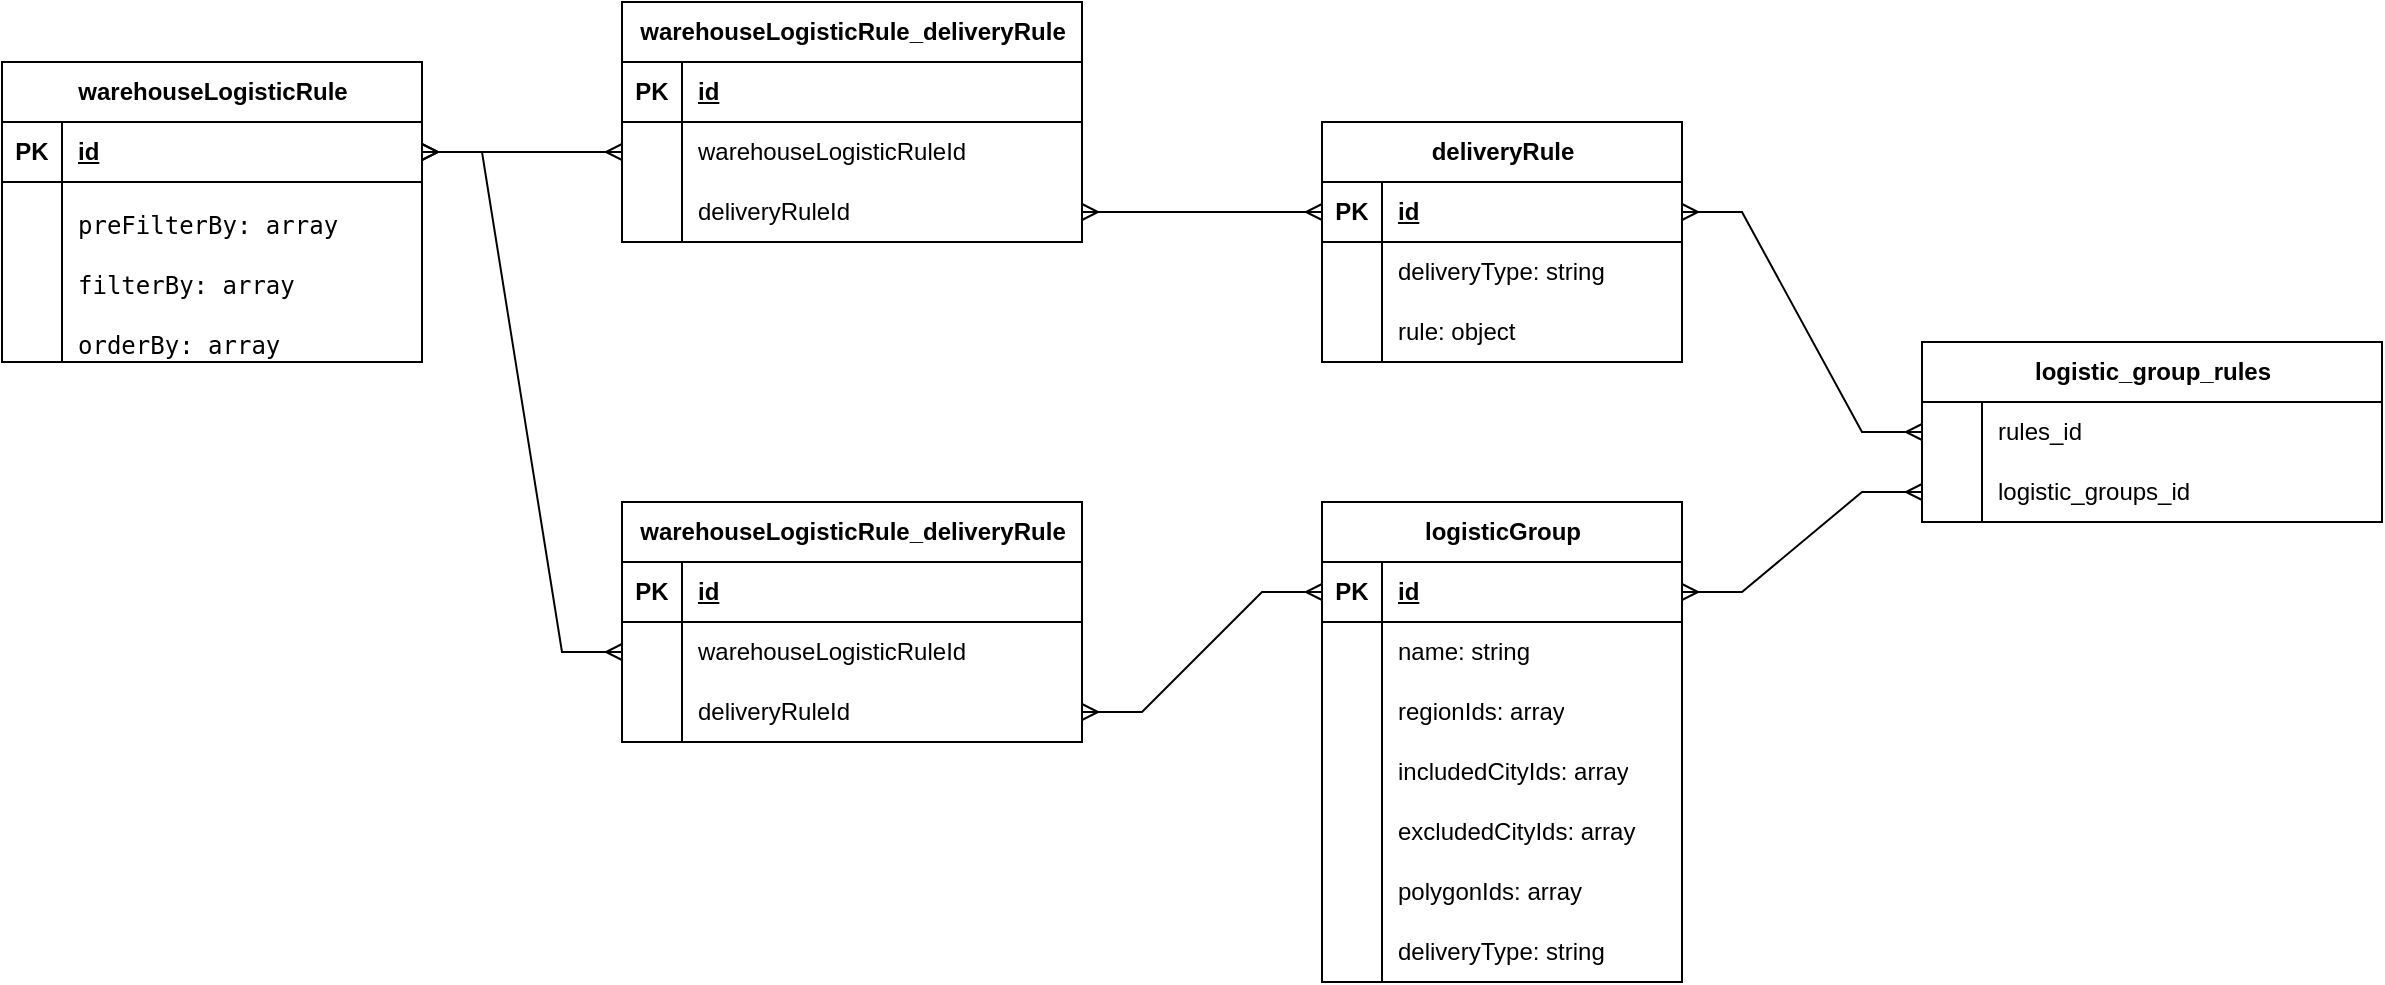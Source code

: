 <mxfile version="21.5.0" type="github" pages="10">
  <diagram id="Tlx5Zhdwlle2KKTRfe92" name="Страница 12">
    <mxGraphModel dx="1807" dy="852" grid="1" gridSize="10" guides="1" tooltips="1" connect="1" arrows="1" fold="1" page="1" pageScale="1" pageWidth="827" pageHeight="1169" math="0" shadow="0">
      <root>
        <mxCell id="0" />
        <mxCell id="1" parent="0" />
        <mxCell id="vJsYTJZzTARw_0AG24Nx-1" value="warehouseLogisticRule" style="shape=table;startSize=30;container=1;collapsible=1;childLayout=tableLayout;fixedRows=1;rowLines=0;fontStyle=1;align=center;resizeLast=1;html=1;" vertex="1" parent="1">
          <mxGeometry x="350" y="90" width="210" height="150" as="geometry" />
        </mxCell>
        <mxCell id="vJsYTJZzTARw_0AG24Nx-2" value="" style="shape=tableRow;horizontal=0;startSize=0;swimlaneHead=0;swimlaneBody=0;fillColor=none;collapsible=0;dropTarget=0;points=[[0,0.5],[1,0.5]];portConstraint=eastwest;top=0;left=0;right=0;bottom=1;" vertex="1" parent="vJsYTJZzTARw_0AG24Nx-1">
          <mxGeometry y="30" width="210" height="30" as="geometry" />
        </mxCell>
        <mxCell id="vJsYTJZzTARw_0AG24Nx-3" value="PK" style="shape=partialRectangle;connectable=0;fillColor=none;top=0;left=0;bottom=0;right=0;fontStyle=1;overflow=hidden;whiteSpace=wrap;html=1;" vertex="1" parent="vJsYTJZzTARw_0AG24Nx-2">
          <mxGeometry width="30" height="30" as="geometry">
            <mxRectangle width="30" height="30" as="alternateBounds" />
          </mxGeometry>
        </mxCell>
        <mxCell id="vJsYTJZzTARw_0AG24Nx-4" value="id" style="shape=partialRectangle;connectable=0;fillColor=none;top=0;left=0;bottom=0;right=0;align=left;spacingLeft=6;fontStyle=5;overflow=hidden;whiteSpace=wrap;html=1;" vertex="1" parent="vJsYTJZzTARw_0AG24Nx-2">
          <mxGeometry x="30" width="180" height="30" as="geometry">
            <mxRectangle width="180" height="30" as="alternateBounds" />
          </mxGeometry>
        </mxCell>
        <mxCell id="vJsYTJZzTARw_0AG24Nx-5" value="" style="shape=tableRow;horizontal=0;startSize=0;swimlaneHead=0;swimlaneBody=0;fillColor=none;collapsible=0;dropTarget=0;points=[[0,0.5],[1,0.5]];portConstraint=eastwest;top=0;left=0;right=0;bottom=0;" vertex="1" parent="vJsYTJZzTARw_0AG24Nx-1">
          <mxGeometry y="60" width="210" height="30" as="geometry" />
        </mxCell>
        <mxCell id="vJsYTJZzTARw_0AG24Nx-6" value="" style="shape=partialRectangle;connectable=0;fillColor=none;top=0;left=0;bottom=0;right=0;editable=1;overflow=hidden;whiteSpace=wrap;html=1;" vertex="1" parent="vJsYTJZzTARw_0AG24Nx-5">
          <mxGeometry width="30" height="30" as="geometry">
            <mxRectangle width="30" height="30" as="alternateBounds" />
          </mxGeometry>
        </mxCell>
        <mxCell id="vJsYTJZzTARw_0AG24Nx-7" value="&lt;pre data-pm-slice=&quot;1 1 []&quot;&gt;&lt;code data-language=&quot;json&quot;&gt;preFilterBy: array&lt;/code&gt;&lt;/pre&gt;" style="shape=partialRectangle;connectable=0;fillColor=none;top=0;left=0;bottom=0;right=0;align=left;spacingLeft=6;overflow=hidden;whiteSpace=wrap;html=1;" vertex="1" parent="vJsYTJZzTARw_0AG24Nx-5">
          <mxGeometry x="30" width="180" height="30" as="geometry">
            <mxRectangle width="180" height="30" as="alternateBounds" />
          </mxGeometry>
        </mxCell>
        <mxCell id="vJsYTJZzTARw_0AG24Nx-8" value="" style="shape=tableRow;horizontal=0;startSize=0;swimlaneHead=0;swimlaneBody=0;fillColor=none;collapsible=0;dropTarget=0;points=[[0,0.5],[1,0.5]];portConstraint=eastwest;top=0;left=0;right=0;bottom=0;" vertex="1" parent="vJsYTJZzTARw_0AG24Nx-1">
          <mxGeometry y="90" width="210" height="30" as="geometry" />
        </mxCell>
        <mxCell id="vJsYTJZzTARw_0AG24Nx-9" value="" style="shape=partialRectangle;connectable=0;fillColor=none;top=0;left=0;bottom=0;right=0;editable=1;overflow=hidden;whiteSpace=wrap;html=1;" vertex="1" parent="vJsYTJZzTARw_0AG24Nx-8">
          <mxGeometry width="30" height="30" as="geometry">
            <mxRectangle width="30" height="30" as="alternateBounds" />
          </mxGeometry>
        </mxCell>
        <mxCell id="vJsYTJZzTARw_0AG24Nx-10" value="&lt;pre data-pm-slice=&quot;1 1 []&quot;&gt;&lt;code data-language=&quot;json&quot;&gt;filterBy: array&lt;/code&gt;&lt;/pre&gt;" style="shape=partialRectangle;connectable=0;fillColor=none;top=0;left=0;bottom=0;right=0;align=left;spacingLeft=6;overflow=hidden;whiteSpace=wrap;html=1;" vertex="1" parent="vJsYTJZzTARw_0AG24Nx-8">
          <mxGeometry x="30" width="180" height="30" as="geometry">
            <mxRectangle width="180" height="30" as="alternateBounds" />
          </mxGeometry>
        </mxCell>
        <mxCell id="vJsYTJZzTARw_0AG24Nx-11" value="" style="shape=tableRow;horizontal=0;startSize=0;swimlaneHead=0;swimlaneBody=0;fillColor=none;collapsible=0;dropTarget=0;points=[[0,0.5],[1,0.5]];portConstraint=eastwest;top=0;left=0;right=0;bottom=0;" vertex="1" parent="vJsYTJZzTARw_0AG24Nx-1">
          <mxGeometry y="120" width="210" height="30" as="geometry" />
        </mxCell>
        <mxCell id="vJsYTJZzTARw_0AG24Nx-12" value="" style="shape=partialRectangle;connectable=0;fillColor=none;top=0;left=0;bottom=0;right=0;editable=1;overflow=hidden;whiteSpace=wrap;html=1;" vertex="1" parent="vJsYTJZzTARw_0AG24Nx-11">
          <mxGeometry width="30" height="30" as="geometry">
            <mxRectangle width="30" height="30" as="alternateBounds" />
          </mxGeometry>
        </mxCell>
        <mxCell id="vJsYTJZzTARw_0AG24Nx-13" value="&lt;pre data-pm-slice=&quot;1 1 []&quot;&gt;&lt;code data-language=&quot;json&quot;&gt;orderBy: array&lt;/code&gt;&lt;/pre&gt;" style="shape=partialRectangle;connectable=0;fillColor=none;top=0;left=0;bottom=0;right=0;align=left;spacingLeft=6;overflow=hidden;whiteSpace=wrap;html=1;" vertex="1" parent="vJsYTJZzTARw_0AG24Nx-11">
          <mxGeometry x="30" width="180" height="30" as="geometry">
            <mxRectangle width="180" height="30" as="alternateBounds" />
          </mxGeometry>
        </mxCell>
        <mxCell id="vJsYTJZzTARw_0AG24Nx-27" value="deliveryRule" style="shape=table;startSize=30;container=1;collapsible=1;childLayout=tableLayout;fixedRows=1;rowLines=0;fontStyle=1;align=center;resizeLast=1;html=1;" vertex="1" parent="1">
          <mxGeometry x="1010" y="120" width="180" height="120" as="geometry" />
        </mxCell>
        <mxCell id="vJsYTJZzTARw_0AG24Nx-28" value="" style="shape=tableRow;horizontal=0;startSize=0;swimlaneHead=0;swimlaneBody=0;fillColor=none;collapsible=0;dropTarget=0;points=[[0,0.5],[1,0.5]];portConstraint=eastwest;top=0;left=0;right=0;bottom=1;" vertex="1" parent="vJsYTJZzTARw_0AG24Nx-27">
          <mxGeometry y="30" width="180" height="30" as="geometry" />
        </mxCell>
        <mxCell id="vJsYTJZzTARw_0AG24Nx-29" value="PK" style="shape=partialRectangle;connectable=0;fillColor=none;top=0;left=0;bottom=0;right=0;fontStyle=1;overflow=hidden;whiteSpace=wrap;html=1;" vertex="1" parent="vJsYTJZzTARw_0AG24Nx-28">
          <mxGeometry width="30" height="30" as="geometry">
            <mxRectangle width="30" height="30" as="alternateBounds" />
          </mxGeometry>
        </mxCell>
        <mxCell id="vJsYTJZzTARw_0AG24Nx-30" value="id" style="shape=partialRectangle;connectable=0;fillColor=none;top=0;left=0;bottom=0;right=0;align=left;spacingLeft=6;fontStyle=5;overflow=hidden;whiteSpace=wrap;html=1;" vertex="1" parent="vJsYTJZzTARw_0AG24Nx-28">
          <mxGeometry x="30" width="150" height="30" as="geometry">
            <mxRectangle width="150" height="30" as="alternateBounds" />
          </mxGeometry>
        </mxCell>
        <mxCell id="vJsYTJZzTARw_0AG24Nx-34" value="" style="shape=tableRow;horizontal=0;startSize=0;swimlaneHead=0;swimlaneBody=0;fillColor=none;collapsible=0;dropTarget=0;points=[[0,0.5],[1,0.5]];portConstraint=eastwest;top=0;left=0;right=0;bottom=0;" vertex="1" parent="vJsYTJZzTARw_0AG24Nx-27">
          <mxGeometry y="60" width="180" height="30" as="geometry" />
        </mxCell>
        <mxCell id="vJsYTJZzTARw_0AG24Nx-35" value="" style="shape=partialRectangle;connectable=0;fillColor=none;top=0;left=0;bottom=0;right=0;editable=1;overflow=hidden;whiteSpace=wrap;html=1;" vertex="1" parent="vJsYTJZzTARw_0AG24Nx-34">
          <mxGeometry width="30" height="30" as="geometry">
            <mxRectangle width="30" height="30" as="alternateBounds" />
          </mxGeometry>
        </mxCell>
        <mxCell id="vJsYTJZzTARw_0AG24Nx-36" value="deliveryType: string" style="shape=partialRectangle;connectable=0;fillColor=none;top=0;left=0;bottom=0;right=0;align=left;spacingLeft=6;overflow=hidden;whiteSpace=wrap;html=1;" vertex="1" parent="vJsYTJZzTARw_0AG24Nx-34">
          <mxGeometry x="30" width="150" height="30" as="geometry">
            <mxRectangle width="150" height="30" as="alternateBounds" />
          </mxGeometry>
        </mxCell>
        <mxCell id="vJsYTJZzTARw_0AG24Nx-37" value="" style="shape=tableRow;horizontal=0;startSize=0;swimlaneHead=0;swimlaneBody=0;fillColor=none;collapsible=0;dropTarget=0;points=[[0,0.5],[1,0.5]];portConstraint=eastwest;top=0;left=0;right=0;bottom=0;" vertex="1" parent="vJsYTJZzTARw_0AG24Nx-27">
          <mxGeometry y="90" width="180" height="30" as="geometry" />
        </mxCell>
        <mxCell id="vJsYTJZzTARw_0AG24Nx-38" value="" style="shape=partialRectangle;connectable=0;fillColor=none;top=0;left=0;bottom=0;right=0;editable=1;overflow=hidden;whiteSpace=wrap;html=1;" vertex="1" parent="vJsYTJZzTARw_0AG24Nx-37">
          <mxGeometry width="30" height="30" as="geometry">
            <mxRectangle width="30" height="30" as="alternateBounds" />
          </mxGeometry>
        </mxCell>
        <mxCell id="vJsYTJZzTARw_0AG24Nx-39" value="rule: object" style="shape=partialRectangle;connectable=0;fillColor=none;top=0;left=0;bottom=0;right=0;align=left;spacingLeft=6;overflow=hidden;whiteSpace=wrap;html=1;" vertex="1" parent="vJsYTJZzTARw_0AG24Nx-37">
          <mxGeometry x="30" width="150" height="30" as="geometry">
            <mxRectangle width="150" height="30" as="alternateBounds" />
          </mxGeometry>
        </mxCell>
        <mxCell id="vJsYTJZzTARw_0AG24Nx-40" value="warehouseLogisticRule_deliveryRule" style="shape=table;startSize=30;container=1;collapsible=1;childLayout=tableLayout;fixedRows=1;rowLines=0;fontStyle=1;align=center;resizeLast=1;html=1;" vertex="1" parent="1">
          <mxGeometry x="660" y="60" width="230" height="120" as="geometry" />
        </mxCell>
        <mxCell id="vJsYTJZzTARw_0AG24Nx-41" value="" style="shape=tableRow;horizontal=0;startSize=0;swimlaneHead=0;swimlaneBody=0;fillColor=none;collapsible=0;dropTarget=0;points=[[0,0.5],[1,0.5]];portConstraint=eastwest;top=0;left=0;right=0;bottom=1;" vertex="1" parent="vJsYTJZzTARw_0AG24Nx-40">
          <mxGeometry y="30" width="230" height="30" as="geometry" />
        </mxCell>
        <mxCell id="vJsYTJZzTARw_0AG24Nx-42" value="PK" style="shape=partialRectangle;connectable=0;fillColor=none;top=0;left=0;bottom=0;right=0;fontStyle=1;overflow=hidden;whiteSpace=wrap;html=1;" vertex="1" parent="vJsYTJZzTARw_0AG24Nx-41">
          <mxGeometry width="30" height="30" as="geometry">
            <mxRectangle width="30" height="30" as="alternateBounds" />
          </mxGeometry>
        </mxCell>
        <mxCell id="vJsYTJZzTARw_0AG24Nx-43" value="id" style="shape=partialRectangle;connectable=0;fillColor=none;top=0;left=0;bottom=0;right=0;align=left;spacingLeft=6;fontStyle=5;overflow=hidden;whiteSpace=wrap;html=1;" vertex="1" parent="vJsYTJZzTARw_0AG24Nx-41">
          <mxGeometry x="30" width="200" height="30" as="geometry">
            <mxRectangle width="200" height="30" as="alternateBounds" />
          </mxGeometry>
        </mxCell>
        <mxCell id="vJsYTJZzTARw_0AG24Nx-44" value="" style="shape=tableRow;horizontal=0;startSize=0;swimlaneHead=0;swimlaneBody=0;fillColor=none;collapsible=0;dropTarget=0;points=[[0,0.5],[1,0.5]];portConstraint=eastwest;top=0;left=0;right=0;bottom=0;" vertex="1" parent="vJsYTJZzTARw_0AG24Nx-40">
          <mxGeometry y="60" width="230" height="30" as="geometry" />
        </mxCell>
        <mxCell id="vJsYTJZzTARw_0AG24Nx-45" value="" style="shape=partialRectangle;connectable=0;fillColor=none;top=0;left=0;bottom=0;right=0;editable=1;overflow=hidden;whiteSpace=wrap;html=1;" vertex="1" parent="vJsYTJZzTARw_0AG24Nx-44">
          <mxGeometry width="30" height="30" as="geometry">
            <mxRectangle width="30" height="30" as="alternateBounds" />
          </mxGeometry>
        </mxCell>
        <mxCell id="vJsYTJZzTARw_0AG24Nx-46" value="warehouseLogisticRuleId" style="shape=partialRectangle;connectable=0;fillColor=none;top=0;left=0;bottom=0;right=0;align=left;spacingLeft=6;overflow=hidden;whiteSpace=wrap;html=1;" vertex="1" parent="vJsYTJZzTARw_0AG24Nx-44">
          <mxGeometry x="30" width="200" height="30" as="geometry">
            <mxRectangle width="200" height="30" as="alternateBounds" />
          </mxGeometry>
        </mxCell>
        <mxCell id="vJsYTJZzTARw_0AG24Nx-47" value="" style="shape=tableRow;horizontal=0;startSize=0;swimlaneHead=0;swimlaneBody=0;fillColor=none;collapsible=0;dropTarget=0;points=[[0,0.5],[1,0.5]];portConstraint=eastwest;top=0;left=0;right=0;bottom=0;" vertex="1" parent="vJsYTJZzTARw_0AG24Nx-40">
          <mxGeometry y="90" width="230" height="30" as="geometry" />
        </mxCell>
        <mxCell id="vJsYTJZzTARw_0AG24Nx-48" value="" style="shape=partialRectangle;connectable=0;fillColor=none;top=0;left=0;bottom=0;right=0;editable=1;overflow=hidden;whiteSpace=wrap;html=1;" vertex="1" parent="vJsYTJZzTARw_0AG24Nx-47">
          <mxGeometry width="30" height="30" as="geometry">
            <mxRectangle width="30" height="30" as="alternateBounds" />
          </mxGeometry>
        </mxCell>
        <mxCell id="vJsYTJZzTARw_0AG24Nx-49" value="deliveryRuleId" style="shape=partialRectangle;connectable=0;fillColor=none;top=0;left=0;bottom=0;right=0;align=left;spacingLeft=6;overflow=hidden;whiteSpace=wrap;html=1;" vertex="1" parent="vJsYTJZzTARw_0AG24Nx-47">
          <mxGeometry x="30" width="200" height="30" as="geometry">
            <mxRectangle width="200" height="30" as="alternateBounds" />
          </mxGeometry>
        </mxCell>
        <mxCell id="vJsYTJZzTARw_0AG24Nx-53" value="" style="edgeStyle=entityRelationEdgeStyle;fontSize=12;html=1;endArrow=ERmany;startArrow=ERmany;rounded=0;exitX=1;exitY=0.5;exitDx=0;exitDy=0;entryX=0;entryY=0.5;entryDx=0;entryDy=0;" edge="1" parent="1" source="vJsYTJZzTARw_0AG24Nx-2" target="vJsYTJZzTARw_0AG24Nx-44">
          <mxGeometry width="100" height="100" relative="1" as="geometry">
            <mxPoint x="820" y="380" as="sourcePoint" />
            <mxPoint x="920" y="280" as="targetPoint" />
          </mxGeometry>
        </mxCell>
        <mxCell id="vJsYTJZzTARw_0AG24Nx-54" value="" style="edgeStyle=entityRelationEdgeStyle;fontSize=12;html=1;endArrow=ERmany;startArrow=ERmany;rounded=0;exitX=1;exitY=0.5;exitDx=0;exitDy=0;entryX=0;entryY=0.5;entryDx=0;entryDy=0;" edge="1" parent="1" source="vJsYTJZzTARw_0AG24Nx-47" target="vJsYTJZzTARw_0AG24Nx-28">
          <mxGeometry width="100" height="100" relative="1" as="geometry">
            <mxPoint x="820" y="380" as="sourcePoint" />
            <mxPoint x="920" y="280" as="targetPoint" />
          </mxGeometry>
        </mxCell>
        <mxCell id="vJsYTJZzTARw_0AG24Nx-55" value="logisticGroup" style="shape=table;startSize=30;container=1;collapsible=1;childLayout=tableLayout;fixedRows=1;rowLines=0;fontStyle=1;align=center;resizeLast=1;html=1;" vertex="1" parent="1">
          <mxGeometry x="1010" y="310" width="180" height="240" as="geometry" />
        </mxCell>
        <mxCell id="vJsYTJZzTARw_0AG24Nx-56" value="" style="shape=tableRow;horizontal=0;startSize=0;swimlaneHead=0;swimlaneBody=0;fillColor=none;collapsible=0;dropTarget=0;points=[[0,0.5],[1,0.5]];portConstraint=eastwest;top=0;left=0;right=0;bottom=1;" vertex="1" parent="vJsYTJZzTARw_0AG24Nx-55">
          <mxGeometry y="30" width="180" height="30" as="geometry" />
        </mxCell>
        <mxCell id="vJsYTJZzTARw_0AG24Nx-57" value="PK" style="shape=partialRectangle;connectable=0;fillColor=none;top=0;left=0;bottom=0;right=0;fontStyle=1;overflow=hidden;whiteSpace=wrap;html=1;" vertex="1" parent="vJsYTJZzTARw_0AG24Nx-56">
          <mxGeometry width="30" height="30" as="geometry">
            <mxRectangle width="30" height="30" as="alternateBounds" />
          </mxGeometry>
        </mxCell>
        <mxCell id="vJsYTJZzTARw_0AG24Nx-58" value="id" style="shape=partialRectangle;connectable=0;fillColor=none;top=0;left=0;bottom=0;right=0;align=left;spacingLeft=6;fontStyle=5;overflow=hidden;whiteSpace=wrap;html=1;" vertex="1" parent="vJsYTJZzTARw_0AG24Nx-56">
          <mxGeometry x="30" width="150" height="30" as="geometry">
            <mxRectangle width="150" height="30" as="alternateBounds" />
          </mxGeometry>
        </mxCell>
        <mxCell id="vJsYTJZzTARw_0AG24Nx-59" value="" style="shape=tableRow;horizontal=0;startSize=0;swimlaneHead=0;swimlaneBody=0;fillColor=none;collapsible=0;dropTarget=0;points=[[0,0.5],[1,0.5]];portConstraint=eastwest;top=0;left=0;right=0;bottom=0;" vertex="1" parent="vJsYTJZzTARw_0AG24Nx-55">
          <mxGeometry y="60" width="180" height="30" as="geometry" />
        </mxCell>
        <mxCell id="vJsYTJZzTARw_0AG24Nx-60" value="" style="shape=partialRectangle;connectable=0;fillColor=none;top=0;left=0;bottom=0;right=0;editable=1;overflow=hidden;whiteSpace=wrap;html=1;" vertex="1" parent="vJsYTJZzTARw_0AG24Nx-59">
          <mxGeometry width="30" height="30" as="geometry">
            <mxRectangle width="30" height="30" as="alternateBounds" />
          </mxGeometry>
        </mxCell>
        <mxCell id="vJsYTJZzTARw_0AG24Nx-61" value="name: string" style="shape=partialRectangle;connectable=0;fillColor=none;top=0;left=0;bottom=0;right=0;align=left;spacingLeft=6;overflow=hidden;whiteSpace=wrap;html=1;" vertex="1" parent="vJsYTJZzTARw_0AG24Nx-59">
          <mxGeometry x="30" width="150" height="30" as="geometry">
            <mxRectangle width="150" height="30" as="alternateBounds" />
          </mxGeometry>
        </mxCell>
        <mxCell id="vJsYTJZzTARw_0AG24Nx-62" value="" style="shape=tableRow;horizontal=0;startSize=0;swimlaneHead=0;swimlaneBody=0;fillColor=none;collapsible=0;dropTarget=0;points=[[0,0.5],[1,0.5]];portConstraint=eastwest;top=0;left=0;right=0;bottom=0;" vertex="1" parent="vJsYTJZzTARw_0AG24Nx-55">
          <mxGeometry y="90" width="180" height="30" as="geometry" />
        </mxCell>
        <mxCell id="vJsYTJZzTARw_0AG24Nx-63" value="" style="shape=partialRectangle;connectable=0;fillColor=none;top=0;left=0;bottom=0;right=0;editable=1;overflow=hidden;whiteSpace=wrap;html=1;" vertex="1" parent="vJsYTJZzTARw_0AG24Nx-62">
          <mxGeometry width="30" height="30" as="geometry">
            <mxRectangle width="30" height="30" as="alternateBounds" />
          </mxGeometry>
        </mxCell>
        <mxCell id="vJsYTJZzTARw_0AG24Nx-64" value="regionIds: array" style="shape=partialRectangle;connectable=0;fillColor=none;top=0;left=0;bottom=0;right=0;align=left;spacingLeft=6;overflow=hidden;whiteSpace=wrap;html=1;" vertex="1" parent="vJsYTJZzTARw_0AG24Nx-62">
          <mxGeometry x="30" width="150" height="30" as="geometry">
            <mxRectangle width="150" height="30" as="alternateBounds" />
          </mxGeometry>
        </mxCell>
        <mxCell id="vJsYTJZzTARw_0AG24Nx-75" value="" style="shape=tableRow;horizontal=0;startSize=0;swimlaneHead=0;swimlaneBody=0;fillColor=none;collapsible=0;dropTarget=0;points=[[0,0.5],[1,0.5]];portConstraint=eastwest;top=0;left=0;right=0;bottom=0;" vertex="1" parent="vJsYTJZzTARw_0AG24Nx-55">
          <mxGeometry y="120" width="180" height="30" as="geometry" />
        </mxCell>
        <mxCell id="vJsYTJZzTARw_0AG24Nx-76" value="" style="shape=partialRectangle;connectable=0;fillColor=none;top=0;left=0;bottom=0;right=0;editable=1;overflow=hidden;whiteSpace=wrap;html=1;" vertex="1" parent="vJsYTJZzTARw_0AG24Nx-75">
          <mxGeometry width="30" height="30" as="geometry">
            <mxRectangle width="30" height="30" as="alternateBounds" />
          </mxGeometry>
        </mxCell>
        <mxCell id="vJsYTJZzTARw_0AG24Nx-77" value="includedCityIds: array" style="shape=partialRectangle;connectable=0;fillColor=none;top=0;left=0;bottom=0;right=0;align=left;spacingLeft=6;overflow=hidden;whiteSpace=wrap;html=1;" vertex="1" parent="vJsYTJZzTARw_0AG24Nx-75">
          <mxGeometry x="30" width="150" height="30" as="geometry">
            <mxRectangle width="150" height="30" as="alternateBounds" />
          </mxGeometry>
        </mxCell>
        <mxCell id="vJsYTJZzTARw_0AG24Nx-78" value="" style="shape=tableRow;horizontal=0;startSize=0;swimlaneHead=0;swimlaneBody=0;fillColor=none;collapsible=0;dropTarget=0;points=[[0,0.5],[1,0.5]];portConstraint=eastwest;top=0;left=0;right=0;bottom=0;" vertex="1" parent="vJsYTJZzTARw_0AG24Nx-55">
          <mxGeometry y="150" width="180" height="30" as="geometry" />
        </mxCell>
        <mxCell id="vJsYTJZzTARw_0AG24Nx-79" value="" style="shape=partialRectangle;connectable=0;fillColor=none;top=0;left=0;bottom=0;right=0;editable=1;overflow=hidden;whiteSpace=wrap;html=1;" vertex="1" parent="vJsYTJZzTARw_0AG24Nx-78">
          <mxGeometry width="30" height="30" as="geometry">
            <mxRectangle width="30" height="30" as="alternateBounds" />
          </mxGeometry>
        </mxCell>
        <mxCell id="vJsYTJZzTARw_0AG24Nx-80" value="excludedCityIds: array" style="shape=partialRectangle;connectable=0;fillColor=none;top=0;left=0;bottom=0;right=0;align=left;spacingLeft=6;overflow=hidden;whiteSpace=wrap;html=1;" vertex="1" parent="vJsYTJZzTARw_0AG24Nx-78">
          <mxGeometry x="30" width="150" height="30" as="geometry">
            <mxRectangle width="150" height="30" as="alternateBounds" />
          </mxGeometry>
        </mxCell>
        <mxCell id="vJsYTJZzTARw_0AG24Nx-81" value="" style="shape=tableRow;horizontal=0;startSize=0;swimlaneHead=0;swimlaneBody=0;fillColor=none;collapsible=0;dropTarget=0;points=[[0,0.5],[1,0.5]];portConstraint=eastwest;top=0;left=0;right=0;bottom=0;" vertex="1" parent="vJsYTJZzTARw_0AG24Nx-55">
          <mxGeometry y="180" width="180" height="30" as="geometry" />
        </mxCell>
        <mxCell id="vJsYTJZzTARw_0AG24Nx-82" value="" style="shape=partialRectangle;connectable=0;fillColor=none;top=0;left=0;bottom=0;right=0;editable=1;overflow=hidden;whiteSpace=wrap;html=1;" vertex="1" parent="vJsYTJZzTARw_0AG24Nx-81">
          <mxGeometry width="30" height="30" as="geometry">
            <mxRectangle width="30" height="30" as="alternateBounds" />
          </mxGeometry>
        </mxCell>
        <mxCell id="vJsYTJZzTARw_0AG24Nx-83" value="polygonIds: array" style="shape=partialRectangle;connectable=0;fillColor=none;top=0;left=0;bottom=0;right=0;align=left;spacingLeft=6;overflow=hidden;whiteSpace=wrap;html=1;" vertex="1" parent="vJsYTJZzTARw_0AG24Nx-81">
          <mxGeometry x="30" width="150" height="30" as="geometry">
            <mxRectangle width="150" height="30" as="alternateBounds" />
          </mxGeometry>
        </mxCell>
        <mxCell id="vJsYTJZzTARw_0AG24Nx-84" value="" style="shape=tableRow;horizontal=0;startSize=0;swimlaneHead=0;swimlaneBody=0;fillColor=none;collapsible=0;dropTarget=0;points=[[0,0.5],[1,0.5]];portConstraint=eastwest;top=0;left=0;right=0;bottom=0;" vertex="1" parent="vJsYTJZzTARw_0AG24Nx-55">
          <mxGeometry y="210" width="180" height="30" as="geometry" />
        </mxCell>
        <mxCell id="vJsYTJZzTARw_0AG24Nx-85" value="" style="shape=partialRectangle;connectable=0;fillColor=none;top=0;left=0;bottom=0;right=0;editable=1;overflow=hidden;whiteSpace=wrap;html=1;" vertex="1" parent="vJsYTJZzTARw_0AG24Nx-84">
          <mxGeometry width="30" height="30" as="geometry">
            <mxRectangle width="30" height="30" as="alternateBounds" />
          </mxGeometry>
        </mxCell>
        <mxCell id="vJsYTJZzTARw_0AG24Nx-86" value="deliveryType: string" style="shape=partialRectangle;connectable=0;fillColor=none;top=0;left=0;bottom=0;right=0;align=left;spacingLeft=6;overflow=hidden;whiteSpace=wrap;html=1;" vertex="1" parent="vJsYTJZzTARw_0AG24Nx-84">
          <mxGeometry x="30" width="150" height="30" as="geometry">
            <mxRectangle width="150" height="30" as="alternateBounds" />
          </mxGeometry>
        </mxCell>
        <mxCell id="vJsYTJZzTARw_0AG24Nx-65" value="warehouseLogisticRule_deliveryRule" style="shape=table;startSize=30;container=1;collapsible=1;childLayout=tableLayout;fixedRows=1;rowLines=0;fontStyle=1;align=center;resizeLast=1;html=1;" vertex="1" parent="1">
          <mxGeometry x="660" y="310" width="230" height="120" as="geometry" />
        </mxCell>
        <mxCell id="vJsYTJZzTARw_0AG24Nx-66" value="" style="shape=tableRow;horizontal=0;startSize=0;swimlaneHead=0;swimlaneBody=0;fillColor=none;collapsible=0;dropTarget=0;points=[[0,0.5],[1,0.5]];portConstraint=eastwest;top=0;left=0;right=0;bottom=1;" vertex="1" parent="vJsYTJZzTARw_0AG24Nx-65">
          <mxGeometry y="30" width="230" height="30" as="geometry" />
        </mxCell>
        <mxCell id="vJsYTJZzTARw_0AG24Nx-67" value="PK" style="shape=partialRectangle;connectable=0;fillColor=none;top=0;left=0;bottom=0;right=0;fontStyle=1;overflow=hidden;whiteSpace=wrap;html=1;" vertex="1" parent="vJsYTJZzTARw_0AG24Nx-66">
          <mxGeometry width="30" height="30" as="geometry">
            <mxRectangle width="30" height="30" as="alternateBounds" />
          </mxGeometry>
        </mxCell>
        <mxCell id="vJsYTJZzTARw_0AG24Nx-68" value="id" style="shape=partialRectangle;connectable=0;fillColor=none;top=0;left=0;bottom=0;right=0;align=left;spacingLeft=6;fontStyle=5;overflow=hidden;whiteSpace=wrap;html=1;" vertex="1" parent="vJsYTJZzTARw_0AG24Nx-66">
          <mxGeometry x="30" width="200" height="30" as="geometry">
            <mxRectangle width="200" height="30" as="alternateBounds" />
          </mxGeometry>
        </mxCell>
        <mxCell id="vJsYTJZzTARw_0AG24Nx-69" value="" style="shape=tableRow;horizontal=0;startSize=0;swimlaneHead=0;swimlaneBody=0;fillColor=none;collapsible=0;dropTarget=0;points=[[0,0.5],[1,0.5]];portConstraint=eastwest;top=0;left=0;right=0;bottom=0;" vertex="1" parent="vJsYTJZzTARw_0AG24Nx-65">
          <mxGeometry y="60" width="230" height="30" as="geometry" />
        </mxCell>
        <mxCell id="vJsYTJZzTARw_0AG24Nx-70" value="" style="shape=partialRectangle;connectable=0;fillColor=none;top=0;left=0;bottom=0;right=0;editable=1;overflow=hidden;whiteSpace=wrap;html=1;" vertex="1" parent="vJsYTJZzTARw_0AG24Nx-69">
          <mxGeometry width="30" height="30" as="geometry">
            <mxRectangle width="30" height="30" as="alternateBounds" />
          </mxGeometry>
        </mxCell>
        <mxCell id="vJsYTJZzTARw_0AG24Nx-71" value="warehouseLogisticRuleId" style="shape=partialRectangle;connectable=0;fillColor=none;top=0;left=0;bottom=0;right=0;align=left;spacingLeft=6;overflow=hidden;whiteSpace=wrap;html=1;" vertex="1" parent="vJsYTJZzTARw_0AG24Nx-69">
          <mxGeometry x="30" width="200" height="30" as="geometry">
            <mxRectangle width="200" height="30" as="alternateBounds" />
          </mxGeometry>
        </mxCell>
        <mxCell id="vJsYTJZzTARw_0AG24Nx-72" value="" style="shape=tableRow;horizontal=0;startSize=0;swimlaneHead=0;swimlaneBody=0;fillColor=none;collapsible=0;dropTarget=0;points=[[0,0.5],[1,0.5]];portConstraint=eastwest;top=0;left=0;right=0;bottom=0;" vertex="1" parent="vJsYTJZzTARw_0AG24Nx-65">
          <mxGeometry y="90" width="230" height="30" as="geometry" />
        </mxCell>
        <mxCell id="vJsYTJZzTARw_0AG24Nx-73" value="" style="shape=partialRectangle;connectable=0;fillColor=none;top=0;left=0;bottom=0;right=0;editable=1;overflow=hidden;whiteSpace=wrap;html=1;" vertex="1" parent="vJsYTJZzTARw_0AG24Nx-72">
          <mxGeometry width="30" height="30" as="geometry">
            <mxRectangle width="30" height="30" as="alternateBounds" />
          </mxGeometry>
        </mxCell>
        <mxCell id="vJsYTJZzTARw_0AG24Nx-74" value="deliveryRuleId" style="shape=partialRectangle;connectable=0;fillColor=none;top=0;left=0;bottom=0;right=0;align=left;spacingLeft=6;overflow=hidden;whiteSpace=wrap;html=1;" vertex="1" parent="vJsYTJZzTARw_0AG24Nx-72">
          <mxGeometry x="30" width="200" height="30" as="geometry">
            <mxRectangle width="200" height="30" as="alternateBounds" />
          </mxGeometry>
        </mxCell>
        <mxCell id="vJsYTJZzTARw_0AG24Nx-87" value="logistic_group_rules" style="shape=table;startSize=30;container=1;collapsible=1;childLayout=tableLayout;fixedRows=1;rowLines=0;fontStyle=1;align=center;resizeLast=1;html=1;" vertex="1" parent="1">
          <mxGeometry x="1310" y="230" width="230" height="90" as="geometry" />
        </mxCell>
        <mxCell id="vJsYTJZzTARw_0AG24Nx-91" value="" style="shape=tableRow;horizontal=0;startSize=0;swimlaneHead=0;swimlaneBody=0;fillColor=none;collapsible=0;dropTarget=0;points=[[0,0.5],[1,0.5]];portConstraint=eastwest;top=0;left=0;right=0;bottom=0;" vertex="1" parent="vJsYTJZzTARw_0AG24Nx-87">
          <mxGeometry y="30" width="230" height="30" as="geometry" />
        </mxCell>
        <mxCell id="vJsYTJZzTARw_0AG24Nx-92" value="" style="shape=partialRectangle;connectable=0;fillColor=none;top=0;left=0;bottom=0;right=0;editable=1;overflow=hidden;whiteSpace=wrap;html=1;" vertex="1" parent="vJsYTJZzTARw_0AG24Nx-91">
          <mxGeometry width="30" height="30" as="geometry">
            <mxRectangle width="30" height="30" as="alternateBounds" />
          </mxGeometry>
        </mxCell>
        <mxCell id="vJsYTJZzTARw_0AG24Nx-93" value="rules_id" style="shape=partialRectangle;connectable=0;fillColor=none;top=0;left=0;bottom=0;right=0;align=left;spacingLeft=6;overflow=hidden;whiteSpace=wrap;html=1;" vertex="1" parent="vJsYTJZzTARw_0AG24Nx-91">
          <mxGeometry x="30" width="200" height="30" as="geometry">
            <mxRectangle width="200" height="30" as="alternateBounds" />
          </mxGeometry>
        </mxCell>
        <mxCell id="vJsYTJZzTARw_0AG24Nx-94" value="" style="shape=tableRow;horizontal=0;startSize=0;swimlaneHead=0;swimlaneBody=0;fillColor=none;collapsible=0;dropTarget=0;points=[[0,0.5],[1,0.5]];portConstraint=eastwest;top=0;left=0;right=0;bottom=0;" vertex="1" parent="vJsYTJZzTARw_0AG24Nx-87">
          <mxGeometry y="60" width="230" height="30" as="geometry" />
        </mxCell>
        <mxCell id="vJsYTJZzTARw_0AG24Nx-95" value="" style="shape=partialRectangle;connectable=0;fillColor=none;top=0;left=0;bottom=0;right=0;editable=1;overflow=hidden;whiteSpace=wrap;html=1;" vertex="1" parent="vJsYTJZzTARw_0AG24Nx-94">
          <mxGeometry width="30" height="30" as="geometry">
            <mxRectangle width="30" height="30" as="alternateBounds" />
          </mxGeometry>
        </mxCell>
        <mxCell id="vJsYTJZzTARw_0AG24Nx-96" value="logistic_groups_id" style="shape=partialRectangle;connectable=0;fillColor=none;top=0;left=0;bottom=0;right=0;align=left;spacingLeft=6;overflow=hidden;whiteSpace=wrap;html=1;" vertex="1" parent="vJsYTJZzTARw_0AG24Nx-94">
          <mxGeometry x="30" width="200" height="30" as="geometry">
            <mxRectangle width="200" height="30" as="alternateBounds" />
          </mxGeometry>
        </mxCell>
        <mxCell id="vJsYTJZzTARw_0AG24Nx-97" value="" style="edgeStyle=entityRelationEdgeStyle;fontSize=12;html=1;endArrow=ERmany;startArrow=ERmany;rounded=0;entryX=0;entryY=0.5;entryDx=0;entryDy=0;exitX=1;exitY=0.5;exitDx=0;exitDy=0;" edge="1" parent="1" source="vJsYTJZzTARw_0AG24Nx-28" target="vJsYTJZzTARw_0AG24Nx-91">
          <mxGeometry width="100" height="100" relative="1" as="geometry">
            <mxPoint x="1150" y="380" as="sourcePoint" />
            <mxPoint x="1250" y="280" as="targetPoint" />
          </mxGeometry>
        </mxCell>
        <mxCell id="vJsYTJZzTARw_0AG24Nx-98" value="" style="edgeStyle=entityRelationEdgeStyle;fontSize=12;html=1;endArrow=ERmany;startArrow=ERmany;rounded=0;entryX=0;entryY=0.5;entryDx=0;entryDy=0;exitX=1;exitY=0.5;exitDx=0;exitDy=0;" edge="1" parent="1" source="vJsYTJZzTARw_0AG24Nx-56" target="vJsYTJZzTARw_0AG24Nx-94">
          <mxGeometry width="100" height="100" relative="1" as="geometry">
            <mxPoint x="1150" y="380" as="sourcePoint" />
            <mxPoint x="1250" y="280" as="targetPoint" />
          </mxGeometry>
        </mxCell>
        <mxCell id="vJsYTJZzTARw_0AG24Nx-99" value="" style="edgeStyle=entityRelationEdgeStyle;fontSize=12;html=1;endArrow=ERmany;startArrow=ERmany;rounded=0;exitX=1;exitY=0.5;exitDx=0;exitDy=0;entryX=0;entryY=0.5;entryDx=0;entryDy=0;" edge="1" parent="1" source="vJsYTJZzTARw_0AG24Nx-72" target="vJsYTJZzTARw_0AG24Nx-56">
          <mxGeometry width="100" height="100" relative="1" as="geometry">
            <mxPoint x="920" y="420" as="sourcePoint" />
            <mxPoint x="1020" y="320" as="targetPoint" />
          </mxGeometry>
        </mxCell>
        <mxCell id="vJsYTJZzTARw_0AG24Nx-100" value="" style="edgeStyle=entityRelationEdgeStyle;fontSize=12;html=1;endArrow=ERmany;startArrow=ERmany;rounded=0;exitX=1;exitY=0.5;exitDx=0;exitDy=0;entryX=0;entryY=0.5;entryDx=0;entryDy=0;" edge="1" parent="1" source="vJsYTJZzTARw_0AG24Nx-2" target="vJsYTJZzTARw_0AG24Nx-69">
          <mxGeometry width="100" height="100" relative="1" as="geometry">
            <mxPoint x="920" y="420" as="sourcePoint" />
            <mxPoint x="1020" y="320" as="targetPoint" />
          </mxGeometry>
        </mxCell>
      </root>
    </mxGraphModel>
  </diagram>
  <diagram id="CTr_kt25kzEDGhqLvzjO" name="Страница 10">
    <mxGraphModel dx="2897" dy="3256" grid="1" gridSize="10" guides="1" tooltips="1" connect="1" arrows="1" fold="1" page="1" pageScale="1" pageWidth="827" pageHeight="1169" math="0" shadow="0">
      <root>
        <mxCell id="0" />
        <mxCell id="1" parent="0" />
        <mxCell id="LdA1T6I_lqz7vVD6QqNL-1" value="&lt;pre style=&quot;text-align: left;&quot;&gt;&lt;font style=&quot;font-size: 8px;&quot;&gt;&lt;font face=&quot;Lucida Console&quot;&gt;BASIC LOGISTIC RULE&lt;/font&gt;&lt;/font&gt;&lt;/pre&gt;&lt;pre style=&quot;text-align: left;&quot;&gt;&lt;font style=&quot;font-size: 8px;&quot;&gt;&lt;font face=&quot;Lucida Console&quot;&gt;[&lt;br&gt;&lt;/font&gt;&lt;font face=&quot;Lucida Console&quot;&gt;&amp;nbsp; &amp;nbsp; {&lt;br&gt;&lt;/font&gt;&lt;font face=&quot;Lucida Console&quot;&gt;&amp;nbsp; &amp;nbsp; &amp;nbsp; &amp;nbsp; &quot;deliveryTypeIds&quot;: [&lt;/font&gt;&lt;font face=&quot;Lucida Console&quot;&gt;&quot;delivery&quot;&lt;/font&gt;&lt;font face=&quot;Lucida Console&quot;&gt;],&lt;br&gt;&lt;/font&gt;&lt;font face=&quot;Lucida Console&quot;&gt;&amp;nbsp; &amp;nbsp; &amp;nbsp; &amp;nbsp; &quot;logisticGroupIds&quot;: [&lt;/font&gt;&lt;font face=&quot;Lucida Console&quot;&gt;&quot;logisticGroup-1&quot;,&lt;br&gt;&lt;/font&gt;&lt;font face=&quot;Lucida Console&quot;&gt;&amp;nbsp; &amp;nbsp; &amp;nbsp; &amp;nbsp; &amp;nbsp; &amp;nbsp; &quot;logisticGroup-2&quot;&lt;/font&gt;&lt;font face=&quot;Lucida Console&quot;&gt;],&lt;br&gt;&lt;/font&gt;&lt;font face=&quot;Lucida Console&quot;&gt;&amp;nbsp; &amp;nbsp; &amp;nbsp; &amp;nbsp; &quot;preFilterBy&quot;: [&lt;br&gt;&lt;/font&gt;&lt;font face=&quot;Lucida Console&quot;&gt;&amp;nbsp; &amp;nbsp; &amp;nbsp; &amp;nbsp; &amp;nbsp; &amp;nbsp; {&lt;br&gt;&lt;/font&gt;&lt;font face=&quot;Lucida Console&quot;&gt;&amp;nbsp; &amp;nbsp; &amp;nbsp; &amp;nbsp; &amp;nbsp; &amp;nbsp; &amp;nbsp; &amp;nbsp; &quot;deliveryRule&quot;: &quot;deliveryRule-1&quot;,&lt;br&gt;&lt;/font&gt;&lt;font face=&quot;Lucida Console&quot;&gt;&amp;nbsp; &amp;nbsp; &amp;nbsp; &amp;nbsp; &amp;nbsp; &amp;nbsp; &amp;nbsp; &amp;nbsp; &quot;fulfillmentType&quot;: &quot;sfs&quot;,&lt;br&gt;&lt;/font&gt;&lt;font face=&quot;Lucida Console&quot;&gt;&amp;nbsp; &amp;nbsp; &amp;nbsp; &amp;nbsp; &amp;nbsp; &amp;nbsp; &amp;nbsp; &amp;nbsp; &quot;splitCount&quot;: 0,&lt;br&gt;&lt;/font&gt;&lt;font face=&quot;Lucida Console&quot;&gt;&amp;nbsp; &amp;nbsp; &amp;nbsp; &amp;nbsp; &amp;nbsp; &amp;nbsp; &amp;nbsp; &amp;nbsp; &quot;busketFullness&quot;: {&lt;br&gt;&lt;/font&gt;&lt;font face=&quot;Lucida Console&quot;&gt;&amp;nbsp; &amp;nbsp; &amp;nbsp; &amp;nbsp; &amp;nbsp; &amp;nbsp; &amp;nbsp; &amp;nbsp; &amp;nbsp; &amp;nbsp; &quot;fullness&quot;: &quot;full&quot;,&lt;br&gt;&lt;/font&gt;&lt;font face=&quot;Lucida Console&quot;&gt;&amp;nbsp; &amp;nbsp; &amp;nbsp; &amp;nbsp; &amp;nbsp; &amp;nbsp; &amp;nbsp; &amp;nbsp; &amp;nbsp; &amp;nbsp; &quot;fullBasketWarehouseLimit&quot;: 3,&lt;br&gt;&lt;/font&gt;&lt;font face=&quot;Lucida Console&quot;&gt;&amp;nbsp; &amp;nbsp; &amp;nbsp; &amp;nbsp; &amp;nbsp; &amp;nbsp; &amp;nbsp; &amp;nbsp; &amp;nbsp; &amp;nbsp; &quot;filterBy&quot;: &quot;distance&quot;,&lt;br&gt;&lt;/font&gt;&lt;font face=&quot;Lucida Console&quot;&gt;&amp;nbsp; &amp;nbsp; &amp;nbsp; &amp;nbsp; &amp;nbsp; &amp;nbsp; &amp;nbsp; &amp;nbsp; &amp;nbsp; &amp;nbsp; &quot;partialBasketWarehouseLimit&quot;: 0&lt;br&gt;&lt;/font&gt;&lt;font face=&quot;Lucida Console&quot;&gt;&amp;nbsp; &amp;nbsp; &amp;nbsp; &amp;nbsp; &amp;nbsp; &amp;nbsp; &amp;nbsp; &amp;nbsp; },&lt;br&gt;&lt;/font&gt;&lt;font face=&quot;Lucida Console&quot;&gt;&amp;nbsp; &amp;nbsp; &amp;nbsp; &amp;nbsp; &amp;nbsp; &amp;nbsp; &amp;nbsp; &amp;nbsp; &quot;priority&quot;: 1&lt;br&gt;&lt;/font&gt;&lt;font face=&quot;Lucida Console&quot;&gt;&amp;nbsp; &amp;nbsp; &amp;nbsp; &amp;nbsp; &amp;nbsp; &amp;nbsp; },&lt;br&gt;&lt;/font&gt;&lt;font face=&quot;Lucida Console&quot;&gt;&amp;nbsp; &amp;nbsp; &amp;nbsp; &amp;nbsp; &amp;nbsp; &amp;nbsp; {&lt;br&gt;&lt;/font&gt;&lt;font face=&quot;Lucida Console&quot;&gt;&amp;nbsp; &amp;nbsp; &amp;nbsp; &amp;nbsp; &amp;nbsp; &amp;nbsp; &amp;nbsp; &amp;nbsp; &quot;deliveryRule&quot;: &quot;deliveryRule-2&quot;,&lt;br&gt;&lt;/font&gt;&lt;font face=&quot;Lucida Console&quot;&gt;&amp;nbsp; &amp;nbsp; &amp;nbsp; &amp;nbsp; &amp;nbsp; &amp;nbsp; &amp;nbsp; &amp;nbsp; &quot;&lt;/font&gt;fulfillmentType&quot;: &quot;ff&quot;,&lt;font face=&quot;Lucida Console&quot;&gt;&lt;br&gt;&lt;/font&gt;&lt;font face=&quot;Lucida Console&quot;&gt;&amp;nbsp; &amp;nbsp; &amp;nbsp; &amp;nbsp; &amp;nbsp; &amp;nbsp; &amp;nbsp; &amp;nbsp; &quot;splitCount&quot;: 0,&lt;br&gt;&lt;/font&gt;&lt;font face=&quot;Lucida Console&quot;&gt;&amp;nbsp; &amp;nbsp; &amp;nbsp; &amp;nbsp; &amp;nbsp; &amp;nbsp; &amp;nbsp; &amp;nbsp; &quot;busketFullness&quot;: {&lt;br&gt;&lt;/font&gt;&lt;font face=&quot;Lucida Console&quot;&gt;&amp;nbsp; &amp;nbsp; &amp;nbsp; &amp;nbsp; &amp;nbsp; &amp;nbsp; &amp;nbsp; &amp;nbsp; &amp;nbsp; &amp;nbsp; &quot;fullness&quot;: &quot;full&quot;,&lt;br&gt;&lt;/font&gt;&lt;font face=&quot;Lucida Console&quot;&gt;&amp;nbsp; &amp;nbsp; &amp;nbsp; &amp;nbsp; &amp;nbsp; &amp;nbsp; &amp;nbsp; &amp;nbsp; &amp;nbsp; &amp;nbsp; &quot;fullBasketWarehouseLimit&quot;: 1,&lt;br&gt;&lt;/font&gt;&lt;font face=&quot;Lucida Console&quot;&gt;&amp;nbsp; &amp;nbsp; &amp;nbsp; &amp;nbsp; &amp;nbsp; &amp;nbsp; &amp;nbsp; &amp;nbsp; &amp;nbsp; &amp;nbsp; &quot;filterBy&quot;: &quot;&lt;/font&gt;dispatchDate&lt;font face=&quot;Lucida Console&quot;&gt;&quot;,&lt;br&gt;&lt;/font&gt;&lt;font face=&quot;Lucida Console&quot;&gt;&amp;nbsp; &amp;nbsp; &amp;nbsp; &amp;nbsp; &amp;nbsp; &amp;nbsp; &amp;nbsp; &amp;nbsp; &amp;nbsp; &amp;nbsp; &quot;partialBasketWarehouseLimit&quot;: 0&lt;br&gt;&lt;/font&gt;&lt;font face=&quot;Lucida Console&quot;&gt;&amp;nbsp; &amp;nbsp; &amp;nbsp; &amp;nbsp; &amp;nbsp; &amp;nbsp; &amp;nbsp; &amp;nbsp; },&lt;br&gt;&lt;/font&gt;&lt;font face=&quot;Lucida Console&quot;&gt;&amp;nbsp; &amp;nbsp; &amp;nbsp; &amp;nbsp; &amp;nbsp; &amp;nbsp; &amp;nbsp; &amp;nbsp; &quot;priority&quot;: 2&lt;br&gt;&lt;/font&gt;&lt;font face=&quot;Lucida Console&quot;&gt;&amp;nbsp; &amp;nbsp; &amp;nbsp; &amp;nbsp; &amp;nbsp; &amp;nbsp; },&lt;br&gt;&lt;/font&gt;&lt;font face=&quot;Lucida Console&quot;&gt;&amp;nbsp; &amp;nbsp; &amp;nbsp; &amp;nbsp; &amp;nbsp; &amp;nbsp; {&lt;br&gt;&lt;/font&gt;&lt;font face=&quot;Lucida Console&quot;&gt;&amp;nbsp; &amp;nbsp; &amp;nbsp; &amp;nbsp; &amp;nbsp; &amp;nbsp; &amp;nbsp; &amp;nbsp; &quot;deliveryRule&quot;: &quot;deliveryRule-3&quot;,&lt;br&gt;&lt;/font&gt;&lt;font face=&quot;Lucida Console&quot;&gt;&amp;nbsp; &amp;nbsp; &amp;nbsp; &amp;nbsp; &amp;nbsp; &amp;nbsp; &amp;nbsp; &amp;nbsp; &quot;&lt;/font&gt;fulfillmentType&quot;: &quot;sfs&quot;,&lt;font face=&quot;Lucida Console&quot;&gt;&lt;br&gt;&lt;/font&gt;&lt;font face=&quot;Lucida Console&quot;&gt;&amp;nbsp; &amp;nbsp; &amp;nbsp; &amp;nbsp; &amp;nbsp; &amp;nbsp; &amp;nbsp; &amp;nbsp; &quot;splitCount&quot;: 4,&lt;br&gt;&lt;/font&gt;&lt;font face=&quot;Lucida Console&quot;&gt;&amp;nbsp; &amp;nbsp; &amp;nbsp; &amp;nbsp; &amp;nbsp; &amp;nbsp; &amp;nbsp; &amp;nbsp; &quot;busketFullness&quot;: {&lt;br&gt;&lt;/font&gt;&lt;font face=&quot;Lucida Console&quot;&gt;&amp;nbsp; &amp;nbsp; &amp;nbsp; &amp;nbsp; &amp;nbsp; &amp;nbsp; &amp;nbsp; &amp;nbsp; &amp;nbsp; &amp;nbsp; &quot;fullness&quot;: &quot;full&quot;,&lt;br&gt;&lt;/font&gt;&lt;font face=&quot;Lucida Console&quot;&gt;&amp;nbsp; &amp;nbsp; &amp;nbsp; &amp;nbsp; &amp;nbsp; &amp;nbsp; &amp;nbsp; &amp;nbsp; &amp;nbsp; &amp;nbsp; &quot;splitCompletnessBy&quot;: &quot;busketPrice&quot;,&lt;br&gt;&lt;/font&gt;&lt;font face=&quot;Lucida Console&quot;&gt;&amp;nbsp; &amp;nbsp; &amp;nbsp; &amp;nbsp; &amp;nbsp; &amp;nbsp; &amp;nbsp; &amp;nbsp; &amp;nbsp; &amp;nbsp; &quot;fullBasketWarehouseLimit&quot;: 8,&lt;br&gt;&lt;/font&gt;&lt;font face=&quot;Lucida Console&quot;&gt;&amp;nbsp; &amp;nbsp; &amp;nbsp; &amp;nbsp; &amp;nbsp; &amp;nbsp; &amp;nbsp; &amp;nbsp; &amp;nbsp; &amp;nbsp; &quot;partialBasketWarehouseLimit&quot;: 0&lt;br&gt;&lt;/font&gt;&lt;font face=&quot;Lucida Console&quot;&gt;&amp;nbsp; &amp;nbsp; &amp;nbsp; &amp;nbsp; &amp;nbsp; &amp;nbsp; &amp;nbsp; &amp;nbsp; },&lt;br&gt;&lt;/font&gt;&lt;font face=&quot;Lucida Console&quot;&gt;&amp;nbsp; &amp;nbsp; &amp;nbsp; &amp;nbsp; &amp;nbsp; &amp;nbsp; &amp;nbsp; &amp;nbsp; &quot;priority&quot;: 3&lt;br&gt;&lt;/font&gt;&lt;font face=&quot;Lucida Console&quot;&gt;&amp;nbsp; &amp;nbsp; &amp;nbsp; &amp;nbsp; &amp;nbsp; &amp;nbsp; }&lt;/font&gt;&lt;font face=&quot;Lucida Console&quot;&gt;],&lt;br&gt;&lt;/font&gt;&lt;font face=&quot;Lucida Console&quot;&gt;&amp;nbsp; &amp;nbsp; &amp;nbsp; &amp;nbsp; &quot;filterBy&quot;: [&lt;br&gt;&lt;/font&gt;&lt;font face=&quot;Lucida Console&quot;&gt;&amp;nbsp; &amp;nbsp; &amp;nbsp; &amp;nbsp; &amp;nbsp; &amp;nbsp; {&lt;/font&gt;&lt;font face=&quot;Lucida Console&quot;&gt;&quot;name&quot;: &quot;deliveryPrice&quot;,&lt;br&gt;&lt;/font&gt;&lt;font face=&quot;Lucida Console&quot;&gt;&amp;nbsp; &amp;nbsp; &amp;nbsp; &amp;nbsp; &amp;nbsp; &amp;nbsp; &amp;nbsp; &amp;nbsp; &quot;priority&quot;: 1,&lt;br&gt;&lt;/font&gt;&lt;font face=&quot;Lucida Console&quot;&gt;&amp;nbsp; &amp;nbsp; &amp;nbsp; &amp;nbsp; &amp;nbsp; &amp;nbsp; &amp;nbsp; &amp;nbsp; &quot;count&quot;: 1&lt;/font&gt;&lt;font face=&quot;Lucida Console&quot;&gt;}&lt;/font&gt;&lt;font face=&quot;Lucida Console&quot;&gt;],&lt;br&gt;&lt;/font&gt;&lt;font face=&quot;Lucida Console&quot;&gt;&amp;nbsp; &amp;nbsp; &amp;nbsp; &amp;nbsp; &quot;orderBy&quot;: [&lt;br&gt;&lt;/font&gt;&lt;font face=&quot;Lucida Console&quot;&gt;&amp;nbsp; &amp;nbsp; &amp;nbsp; &amp;nbsp; &amp;nbsp; &amp;nbsp; {&lt;br&gt;&lt;/font&gt;&lt;font face=&quot;Lucida Console&quot;&gt;&amp;nbsp; &amp;nbsp; &amp;nbsp; &amp;nbsp; &amp;nbsp; &amp;nbsp; &amp;nbsp; &amp;nbsp; &quot;name&quot;: &quot;availabillity&quot;,&lt;br&gt;&lt;/font&gt;&lt;font face=&quot;Lucida Console&quot;&gt;&amp;nbsp; &amp;nbsp; &amp;nbsp; &amp;nbsp; &amp;nbsp; &amp;nbsp; &amp;nbsp; &amp;nbsp; &quot;priority&quot;: 1&lt;br&gt;&lt;/font&gt;&lt;font face=&quot;Lucida Console&quot;&gt;&amp;nbsp; &amp;nbsp; &amp;nbsp; &amp;nbsp; &amp;nbsp; &amp;nbsp; }&lt;/font&gt;&lt;font face=&quot;Lucida Console&quot;&gt;]&lt;/font&gt;&lt;font face=&quot;Lucida Console&quot;&gt;}&lt;/font&gt;&lt;font face=&quot;Lucida Console&quot;&gt;]&lt;/font&gt;&lt;/font&gt;&lt;/pre&gt;" style="rounded=0;whiteSpace=wrap;html=1;" parent="1" vertex="1">
          <mxGeometry x="-110" y="-2280" width="280" height="780" as="geometry" />
        </mxCell>
        <mxCell id="zKiGSmSlLcxlS9t87Ng--21" value="" style="edgeStyle=orthogonalEdgeStyle;rounded=0;orthogonalLoop=1;jettySize=auto;html=1;" parent="1" source="LdA1T6I_lqz7vVD6QqNL-3" target="LdA1T6I_lqz7vVD6QqNL-4" edge="1">
          <mxGeometry relative="1" as="geometry" />
        </mxCell>
        <mxCell id="LdA1T6I_lqz7vVD6QqNL-3" value="START" style="ellipse;whiteSpace=wrap;html=1;" parent="1" vertex="1">
          <mxGeometry x="-65" y="-1420" width="120" height="80" as="geometry" />
        </mxCell>
        <mxCell id="zKiGSmSlLcxlS9t87Ng--22" value="" style="edgeStyle=orthogonalEdgeStyle;rounded=0;orthogonalLoop=1;jettySize=auto;html=1;" parent="1" source="LdA1T6I_lqz7vVD6QqNL-4" target="LdA1T6I_lqz7vVD6QqNL-5" edge="1">
          <mxGeometry relative="1" as="geometry" />
        </mxCell>
        <mxCell id="LdA1T6I_lqz7vVD6QqNL-4" value="Получить логистическую группу logisticGroup-1" style="rounded=1;whiteSpace=wrap;html=1;" parent="1" vertex="1">
          <mxGeometry x="-70" y="-1290" width="130" height="60" as="geometry" />
        </mxCell>
        <mxCell id="zKiGSmSlLcxlS9t87Ng--23" value="" style="edgeStyle=orthogonalEdgeStyle;rounded=0;orthogonalLoop=1;jettySize=auto;html=1;" parent="1" source="LdA1T6I_lqz7vVD6QqNL-5" target="zKiGSmSlLcxlS9t87Ng--1" edge="1">
          <mxGeometry relative="1" as="geometry" />
        </mxCell>
        <mxCell id="LdA1T6I_lqz7vVD6QqNL-5" value="Получить BLR по логистической группе и deliveryTypeId=delivery" style="rounded=1;whiteSpace=wrap;html=1;" parent="1" vertex="1">
          <mxGeometry x="-75" y="-1180" width="140" height="60" as="geometry" />
        </mxCell>
        <mxCell id="zKiGSmSlLcxlS9t87Ng--24" value="" style="edgeStyle=orthogonalEdgeStyle;rounded=0;orthogonalLoop=1;jettySize=auto;html=1;" parent="1" source="zKiGSmSlLcxlS9t87Ng--1" target="zKiGSmSlLcxlS9t87Ng--4" edge="1">
          <mxGeometry relative="1" as="geometry" />
        </mxCell>
        <mxCell id="zKiGSmSlLcxlS9t87Ng--1" value="Запросить список складов по логистической группе и курьерке(из deliveryRule-1, deliveryRule-2 deliveryRule-3)" style="rounded=1;whiteSpace=wrap;html=1;" parent="1" vertex="1">
          <mxGeometry x="-95" y="-1070" width="180" height="60" as="geometry" />
        </mxCell>
        <mxCell id="zKiGSmSlLcxlS9t87Ng--2" value="SFS:&lt;br&gt;dc= false/null&lt;br&gt;shipFromStore= true&lt;br&gt;&lt;br&gt;FF:&lt;br&gt;dc= true&lt;br&gt;shipFromStore=false/null" style="rounded=0;whiteSpace=wrap;html=1;" parent="1" vertex="1">
          <mxGeometry x="190" y="-2280" width="150" height="170" as="geometry" />
        </mxCell>
        <mxCell id="zKiGSmSlLcxlS9t87Ng--3" value="&lt;div style=&quot;text-align: left;&quot;&gt;&lt;span style=&quot;background-color: initial;&quot;&gt;Либо сразу посмотреть в BLR у всех preFilterBy.fulfillmentType и запросить только те склады. что есть в BLR&lt;/span&gt;&lt;/div&gt;&lt;div style=&quot;text-align: left;&quot;&gt;&lt;span style=&quot;background-color: initial;&quot;&gt;Либо достать все и потом фильтровать&lt;/span&gt;&lt;/div&gt;" style="shape=callout;whiteSpace=wrap;html=1;perimeter=calloutPerimeter;position2=0;" parent="1" vertex="1">
          <mxGeometry x="85" y="-1140" width="220" height="110" as="geometry" />
        </mxCell>
        <mxCell id="zKiGSmSlLcxlS9t87Ng--10" value="да" style="edgeStyle=orthogonalEdgeStyle;rounded=0;orthogonalLoop=1;jettySize=auto;html=1;" parent="1" source="zKiGSmSlLcxlS9t87Ng--4" target="zKiGSmSlLcxlS9t87Ng--5" edge="1">
          <mxGeometry relative="1" as="geometry" />
        </mxCell>
        <mxCell id="zKiGSmSlLcxlS9t87Ng--12" value="нет" style="edgeStyle=orthogonalEdgeStyle;rounded=0;orthogonalLoop=1;jettySize=auto;html=1;" parent="1" source="zKiGSmSlLcxlS9t87Ng--4" target="zKiGSmSlLcxlS9t87Ng--6" edge="1">
          <mxGeometry relative="1" as="geometry" />
        </mxCell>
        <mxCell id="zKiGSmSlLcxlS9t87Ng--4" value="Найти склад SFS c полной корзиной" style="rounded=1;whiteSpace=wrap;html=1;" parent="1" vertex="1">
          <mxGeometry x="-65" y="-960" width="120" height="60" as="geometry" />
        </mxCell>
        <mxCell id="zKiGSmSlLcxlS9t87Ng--5" value="M" style="ellipse;whiteSpace=wrap;html=1;aspect=fixed;" parent="1" vertex="1">
          <mxGeometry x="122" y="-955" width="50" height="50" as="geometry" />
        </mxCell>
        <mxCell id="zKiGSmSlLcxlS9t87Ng--11" value="да" style="edgeStyle=orthogonalEdgeStyle;rounded=0;orthogonalLoop=1;jettySize=auto;html=1;" parent="1" source="zKiGSmSlLcxlS9t87Ng--6" target="zKiGSmSlLcxlS9t87Ng--7" edge="1">
          <mxGeometry relative="1" as="geometry" />
        </mxCell>
        <mxCell id="zKiGSmSlLcxlS9t87Ng--13" value="нет" style="edgeStyle=orthogonalEdgeStyle;rounded=0;orthogonalLoop=1;jettySize=auto;html=1;" parent="1" source="zKiGSmSlLcxlS9t87Ng--6" target="zKiGSmSlLcxlS9t87Ng--8" edge="1">
          <mxGeometry relative="1" as="geometry" />
        </mxCell>
        <mxCell id="zKiGSmSlLcxlS9t87Ng--6" value="Найти склад FF с полной корзиной" style="rounded=1;whiteSpace=wrap;html=1;" parent="1" vertex="1">
          <mxGeometry x="-65" y="-850" width="120" height="60" as="geometry" />
        </mxCell>
        <mxCell id="zKiGSmSlLcxlS9t87Ng--7" value="L" style="ellipse;whiteSpace=wrap;html=1;aspect=fixed;" parent="1" vertex="1">
          <mxGeometry x="122" y="-845" width="50" height="50" as="geometry" />
        </mxCell>
        <mxCell id="zKiGSmSlLcxlS9t87Ng--14" value="да" style="edgeStyle=orthogonalEdgeStyle;rounded=0;orthogonalLoop=1;jettySize=auto;html=1;" parent="1" source="zKiGSmSlLcxlS9t87Ng--8" target="zKiGSmSlLcxlS9t87Ng--9" edge="1">
          <mxGeometry relative="1" as="geometry" />
        </mxCell>
        <mxCell id="zKiGSmSlLcxlS9t87Ng--17" value="" style="edgeStyle=orthogonalEdgeStyle;rounded=0;orthogonalLoop=1;jettySize=auto;html=1;" parent="1" source="zKiGSmSlLcxlS9t87Ng--8" target="zKiGSmSlLcxlS9t87Ng--16" edge="1">
          <mxGeometry relative="1" as="geometry" />
        </mxCell>
        <mxCell id="zKiGSmSlLcxlS9t87Ng--8" value="Найти сплит с источником склад SFS. Максимальное кол-во частей-&amp;nbsp;splitCount. Отбирать склады по&amp;nbsp;busketPrice( искать склад с максимальной стоимость частичной корзины и пытаться к нему подобрать склады спиты)" style="rounded=1;whiteSpace=wrap;html=1;" parent="1" vertex="1">
          <mxGeometry x="-100" y="-740" width="190" height="150" as="geometry" />
        </mxCell>
        <mxCell id="zKiGSmSlLcxlS9t87Ng--9" value="F" style="ellipse;whiteSpace=wrap;html=1;aspect=fixed;" parent="1" vertex="1">
          <mxGeometry x="122" y="-690" width="50" height="50" as="geometry" />
        </mxCell>
        <mxCell id="zKiGSmSlLcxlS9t87Ng--16" value="Пустой массив" style="ellipse;whiteSpace=wrap;html=1;" parent="1" vertex="1">
          <mxGeometry x="-65" y="-530" width="120" height="80" as="geometry" />
        </mxCell>
        <mxCell id="zKiGSmSlLcxlS9t87Ng--31" value="" style="edgeStyle=orthogonalEdgeStyle;rounded=0;orthogonalLoop=1;jettySize=auto;html=1;" parent="1" source="zKiGSmSlLcxlS9t87Ng--25" target="zKiGSmSlLcxlS9t87Ng--26" edge="1">
          <mxGeometry relative="1" as="geometry" />
        </mxCell>
        <mxCell id="zKiGSmSlLcxlS9t87Ng--25" value="M" style="ellipse;whiteSpace=wrap;html=1;aspect=fixed;" parent="1" vertex="1">
          <mxGeometry x="-57.5" y="-330" width="50" height="50" as="geometry" />
        </mxCell>
        <mxCell id="zKiGSmSlLcxlS9t87Ng--33" value="" style="edgeStyle=orthogonalEdgeStyle;rounded=0;orthogonalLoop=1;jettySize=auto;html=1;" parent="1" source="zKiGSmSlLcxlS9t87Ng--26" target="zKiGSmSlLcxlS9t87Ng--29" edge="1">
          <mxGeometry relative="1" as="geometry" />
        </mxCell>
        <mxCell id="zKiGSmSlLcxlS9t87Ng--26" value="Если складов &amp;gt; fullBasketWarehouseLimit(3)- отфильтровать по filterBy(distance). То есть выбрать 3 ближайших склада отгрузки&amp;nbsp;" style="rounded=1;whiteSpace=wrap;html=1;" parent="1" vertex="1">
          <mxGeometry x="-125" y="-240" width="185" height="100" as="geometry" />
        </mxCell>
        <mxCell id="zKiGSmSlLcxlS9t87Ng--32" value="" style="edgeStyle=orthogonalEdgeStyle;rounded=0;orthogonalLoop=1;jettySize=auto;html=1;" parent="1" source="zKiGSmSlLcxlS9t87Ng--27" target="zKiGSmSlLcxlS9t87Ng--28" edge="1">
          <mxGeometry relative="1" as="geometry" />
        </mxCell>
        <mxCell id="zKiGSmSlLcxlS9t87Ng--27" value="L" style="ellipse;whiteSpace=wrap;html=1;aspect=fixed;" parent="1" vertex="1">
          <mxGeometry x="222.5" y="-325" width="50" height="50" as="geometry" />
        </mxCell>
        <mxCell id="zKiGSmSlLcxlS9t87Ng--34" value="" style="edgeStyle=orthogonalEdgeStyle;rounded=0;orthogonalLoop=1;jettySize=auto;html=1;" parent="1" source="zKiGSmSlLcxlS9t87Ng--28" target="zKiGSmSlLcxlS9t87Ng--30" edge="1">
          <mxGeometry relative="1" as="geometry" />
        </mxCell>
        <mxCell id="zKiGSmSlLcxlS9t87Ng--28" value="Если складов &amp;gt; fullBasketWarehouseLimit(1)- отфильтровать по filterBy(dispatchDate). То есть выбрать 1 ближайших склада отгрузки&amp;nbsp;" style="rounded=1;whiteSpace=wrap;html=1;" parent="1" vertex="1">
          <mxGeometry x="155" y="-240" width="185" height="100" as="geometry" />
        </mxCell>
        <mxCell id="zKiGSmSlLcxlS9t87Ng--38" value="" style="edgeStyle=orthogonalEdgeStyle;rounded=0;orthogonalLoop=1;jettySize=auto;html=1;" parent="1" source="zKiGSmSlLcxlS9t87Ng--29" target="zKiGSmSlLcxlS9t87Ng--35" edge="1">
          <mxGeometry relative="1" as="geometry" />
        </mxCell>
        <mxCell id="zKiGSmSlLcxlS9t87Ng--29" value="Запрос в кк&lt;br&gt;Отфильтровать по deliveryPrice" style="rounded=1;whiteSpace=wrap;html=1;" parent="1" vertex="1">
          <mxGeometry x="-92.5" y="-90" width="120" height="60" as="geometry" />
        </mxCell>
        <mxCell id="zKiGSmSlLcxlS9t87Ng--37" value="" style="edgeStyle=orthogonalEdgeStyle;rounded=0;orthogonalLoop=1;jettySize=auto;html=1;" parent="1" source="zKiGSmSlLcxlS9t87Ng--30" target="zKiGSmSlLcxlS9t87Ng--36" edge="1">
          <mxGeometry relative="1" as="geometry" />
        </mxCell>
        <mxCell id="zKiGSmSlLcxlS9t87Ng--30" value="Запрос в кк&lt;br&gt;Отфильтровать по deliveryPrice" style="rounded=1;whiteSpace=wrap;html=1;" parent="1" vertex="1">
          <mxGeometry x="187.5" y="-90" width="120" height="60" as="geometry" />
        </mxCell>
        <mxCell id="zKiGSmSlLcxlS9t87Ng--35" value="Ответ" style="rounded=0;whiteSpace=wrap;html=1;" parent="1" vertex="1">
          <mxGeometry x="-92.5" y="10" width="120" height="60" as="geometry" />
        </mxCell>
        <mxCell id="zKiGSmSlLcxlS9t87Ng--36" value="Ответ" style="rounded=0;whiteSpace=wrap;html=1;" parent="1" vertex="1">
          <mxGeometry x="187.5" y="10" width="120" height="60" as="geometry" />
        </mxCell>
        <mxCell id="zKiGSmSlLcxlS9t87Ng--80" value="" style="edgeStyle=orthogonalEdgeStyle;rounded=0;orthogonalLoop=1;jettySize=auto;html=1;" parent="1" source="zKiGSmSlLcxlS9t87Ng--39" target="zKiGSmSlLcxlS9t87Ng--79" edge="1">
          <mxGeometry relative="1" as="geometry" />
        </mxCell>
        <mxCell id="zKiGSmSlLcxlS9t87Ng--39" value="F" style="ellipse;whiteSpace=wrap;html=1;aspect=fixed;" parent="1" vertex="1">
          <mxGeometry x="-57.5" y="120" width="50" height="50" as="geometry" />
        </mxCell>
        <mxCell id="zKiGSmSlLcxlS9t87Ng--82" value="" style="edgeStyle=orthogonalEdgeStyle;rounded=0;orthogonalLoop=1;jettySize=auto;html=1;" parent="1" source="zKiGSmSlLcxlS9t87Ng--79" target="zKiGSmSlLcxlS9t87Ng--81" edge="1">
          <mxGeometry relative="1" as="geometry" />
        </mxCell>
        <mxCell id="zKiGSmSlLcxlS9t87Ng--79" value="Запрос в кк&lt;br&gt;Отфильтровать по deliveryPrice" style="rounded=1;whiteSpace=wrap;html=1;" parent="1" vertex="1">
          <mxGeometry x="-92.5" y="207" width="120" height="60" as="geometry" />
        </mxCell>
        <mxCell id="zKiGSmSlLcxlS9t87Ng--81" value="Ответ" style="rounded=0;whiteSpace=wrap;html=1;" parent="1" vertex="1">
          <mxGeometry x="-92.5" y="310" width="120" height="60" as="geometry" />
        </mxCell>
      </root>
    </mxGraphModel>
  </diagram>
  <diagram id="4oCMt-MZNz0Tw66gpoGj" name="delivery_pickuppoints">
    <mxGraphModel dx="2070" dy="918" grid="1" gridSize="10" guides="1" tooltips="1" connect="1" arrows="1" fold="1" page="1" pageScale="1" pageWidth="827" pageHeight="1169" math="0" shadow="0">
      <root>
        <mxCell id="0" />
        <mxCell id="1" parent="0" />
        <mxCell id="gNLssnoC4zBUiN_cZV7k-1" value="" style="rounded=0;whiteSpace=wrap;html=1;" parent="1" vertex="1">
          <mxGeometry x="510" y="390" width="570" height="430" as="geometry" />
        </mxCell>
        <mxCell id="o039jgE9Pq2hshN1M_jP-5" value="" style="rounded=0;whiteSpace=wrap;html=1;fillColor=#FFCC99;" parent="1" vertex="1">
          <mxGeometry x="690" y="740" width="170" height="60" as="geometry" />
        </mxCell>
        <mxCell id="gNLssnoC4zBUiN_cZV7k-2" value="settings" style="shape=umlLifeline;perimeter=lifelinePerimeter;container=1;collapsible=0;recursiveResize=0;rounded=0;shadow=0;strokeWidth=1;" parent="1" vertex="1">
          <mxGeometry x="620" y="330" width="100" height="1260" as="geometry" />
        </mxCell>
        <mxCell id="gNLssnoC4zBUiN_cZV7k-3" value="" style="points=[];perimeter=orthogonalPerimeter;rounded=0;shadow=0;strokeWidth=1;" parent="gNLssnoC4zBUiN_cZV7k-2" vertex="1">
          <mxGeometry x="45" y="90" width="10" height="1150" as="geometry" />
        </mxCell>
        <mxCell id="gNLssnoC4zBUiN_cZV7k-4" value="/delivery/pickuppoints" style="verticalAlign=bottom;startArrow=oval;endArrow=block;startSize=8;shadow=0;strokeWidth=1;" parent="gNLssnoC4zBUiN_cZV7k-2" target="gNLssnoC4zBUiN_cZV7k-3" edge="1">
          <mxGeometry relative="1" as="geometry">
            <mxPoint x="-100" y="90" as="sourcePoint" />
          </mxGeometry>
        </mxCell>
        <mxCell id="gNLssnoC4zBUiN_cZV7k-5" style="edgeStyle=orthogonalEdgeStyle;rounded=0;orthogonalLoop=1;jettySize=auto;html=1;" parent="gNLssnoC4zBUiN_cZV7k-2" source="gNLssnoC4zBUiN_cZV7k-3" target="gNLssnoC4zBUiN_cZV7k-3" edge="1">
          <mxGeometry relative="1" as="geometry">
            <Array as="points">
              <mxPoint x="70" y="100" />
              <mxPoint x="60" y="120" />
            </Array>
          </mxGeometry>
        </mxCell>
        <mxCell id="gNLssnoC4zBUiN_cZV7k-6" value="Получить ЛГ по городу и БП&lt;br&gt;&amp;nbsp;с фильтром по способу &lt;br&gt;доставки /delivery/presettings" style="edgeLabel;html=1;align=center;verticalAlign=middle;resizable=0;points=[];" parent="gNLssnoC4zBUiN_cZV7k-5" vertex="1" connectable="0">
          <mxGeometry x="-0.112" relative="1" as="geometry">
            <mxPoint x="80" y="3" as="offset" />
          </mxGeometry>
        </mxCell>
        <mxCell id="gNLssnoC4zBUiN_cZV7k-7" style="edgeStyle=orthogonalEdgeStyle;rounded=0;orthogonalLoop=1;jettySize=auto;html=1;" parent="gNLssnoC4zBUiN_cZV7k-2" source="gNLssnoC4zBUiN_cZV7k-3" edge="1">
          <mxGeometry relative="1" as="geometry">
            <mxPoint x="55" y="455" as="targetPoint" />
            <Array as="points">
              <mxPoint x="75" y="430" />
              <mxPoint x="75" y="455" />
            </Array>
          </mxGeometry>
        </mxCell>
        <mxCell id="gNLssnoC4zBUiN_cZV7k-8" value="Отфильтровать warehouse&amp;nbsp;&lt;br&gt;по остаткам" style="edgeLabel;html=1;align=center;verticalAlign=middle;resizable=0;points=[];fillColor=#FF9999;" parent="gNLssnoC4zBUiN_cZV7k-7" vertex="1" connectable="0">
          <mxGeometry x="-0.017" y="3" relative="1" as="geometry">
            <mxPoint x="72" as="offset" />
          </mxGeometry>
        </mxCell>
        <mxCell id="gNLssnoC4zBUiN_cZV7k-9" style="edgeStyle=orthogonalEdgeStyle;rounded=0;orthogonalLoop=1;jettySize=auto;html=1;entryX=1;entryY=0.415;entryDx=0;entryDy=0;entryPerimeter=0;" parent="gNLssnoC4zBUiN_cZV7k-2" edge="1">
          <mxGeometry relative="1" as="geometry">
            <mxPoint x="55" y="1125.047" as="sourcePoint" />
            <mxPoint x="55" y="1150.3" as="targetPoint" />
            <Array as="points">
              <mxPoint x="75" y="1125.1" />
              <mxPoint x="75" y="1150.1" />
            </Array>
          </mxGeometry>
        </mxCell>
        <mxCell id="gNLssnoC4zBUiN_cZV7k-10" value="Отфильтровать список warehouse&lt;br&gt;по критериям filterBy, которые &lt;br&gt;завязаны на сроки и стоимости доставки" style="edgeLabel;html=1;align=center;verticalAlign=middle;resizable=0;points=[];" parent="gNLssnoC4zBUiN_cZV7k-9" vertex="1" connectable="0">
          <mxGeometry x="-0.017" y="3" relative="1" as="geometry">
            <mxPoint x="112" y="3" as="offset" />
          </mxGeometry>
        </mxCell>
        <mxCell id="bxIvEMcEDTI4u9ivkK3h-1" style="edgeStyle=orthogonalEdgeStyle;rounded=0;orthogonalLoop=1;jettySize=auto;html=1;entryX=1;entryY=0.415;entryDx=0;entryDy=0;entryPerimeter=0;" parent="gNLssnoC4zBUiN_cZV7k-2" edge="1">
          <mxGeometry relative="1" as="geometry">
            <mxPoint x="55" y="550" as="sourcePoint" />
            <mxPoint x="55" y="575.253" as="targetPoint" />
            <Array as="points">
              <mxPoint x="75" y="550.053" />
              <mxPoint x="75" y="575.053" />
            </Array>
          </mxGeometry>
        </mxCell>
        <mxCell id="bxIvEMcEDTI4u9ivkK3h-2" value="В зависимости от порядка предсортировки&lt;br&gt;в бп отбираются склады по&amp;nbsp;basketCompletness,&amp;nbsp;" style="edgeLabel;html=1;align=center;verticalAlign=middle;resizable=0;points=[];" parent="bxIvEMcEDTI4u9ivkK3h-1" vertex="1" connectable="0">
          <mxGeometry x="-0.017" y="3" relative="1" as="geometry">
            <mxPoint x="129" y="-2" as="offset" />
          </mxGeometry>
        </mxCell>
        <mxCell id="gNLssnoC4zBUiN_cZV7k-11" value="Вернуть список складов и магазинов по ЛГ и БП" style="verticalAlign=bottom;endArrow=open;dashed=1;endSize=8;exitX=0;exitY=0.95;shadow=0;strokeWidth=1;" parent="1" source="gNLssnoC4zBUiN_cZV7k-19" target="gNLssnoC4zBUiN_cZV7k-3" edge="1">
          <mxGeometry x="-0.001" relative="1" as="geometry">
            <mxPoint x="775" y="506" as="targetPoint" />
            <mxPoint as="offset" />
          </mxGeometry>
        </mxCell>
        <mxCell id="gNLssnoC4zBUiN_cZV7k-12" value="Запросить список складов и магазинов по ЛГ и БП" style="verticalAlign=bottom;endArrow=block;entryX=0;entryY=0;shadow=0;strokeWidth=1;" parent="1" source="gNLssnoC4zBUiN_cZV7k-3" target="gNLssnoC4zBUiN_cZV7k-19" edge="1">
          <mxGeometry x="-0.038" relative="1" as="geometry">
            <mxPoint x="775" y="430" as="sourcePoint" />
            <mxPoint as="offset" />
          </mxGeometry>
        </mxCell>
        <mxCell id="gNLssnoC4zBUiN_cZV7k-13" style="edgeStyle=orthogonalEdgeStyle;rounded=0;orthogonalLoop=1;jettySize=auto;html=1;entryX=0.013;entryY=0.043;entryDx=0;entryDy=0;entryPerimeter=0;" parent="1" source="gNLssnoC4zBUiN_cZV7k-3" target="gNLssnoC4zBUiN_cZV7k-20" edge="1">
          <mxGeometry relative="1" as="geometry">
            <Array as="points">
              <mxPoint x="720" y="652" />
              <mxPoint x="720" y="652" />
            </Array>
          </mxGeometry>
        </mxCell>
        <mxCell id="gNLssnoC4zBUiN_cZV7k-14" value="Запросить остатки по warehouse" style="edgeLabel;html=1;align=center;verticalAlign=middle;resizable=0;points=[];" parent="gNLssnoC4zBUiN_cZV7k-13" vertex="1" connectable="0">
          <mxGeometry x="-0.152" y="3" relative="1" as="geometry">
            <mxPoint x="25" y="-9" as="offset" />
          </mxGeometry>
        </mxCell>
        <mxCell id="gNLssnoC4zBUiN_cZV7k-15" value="Вернуть остатки по warehouse" style="verticalAlign=bottom;endArrow=open;dashed=1;endSize=8;exitX=-0.031;exitY=1;shadow=0;strokeWidth=1;exitDx=0;exitDy=0;exitPerimeter=0;" parent="1" source="gNLssnoC4zBUiN_cZV7k-20" target="gNLssnoC4zBUiN_cZV7k-3" edge="1">
          <mxGeometry relative="1" as="geometry">
            <mxPoint x="680" y="700" as="targetPoint" />
            <mxPoint x="925" y="710" as="sourcePoint" />
          </mxGeometry>
        </mxCell>
        <mxCell id="gNLssnoC4zBUiN_cZV7k-16" value="&lt;meta charset=&quot;utf-8&quot;&gt;&lt;span style=&quot;color: rgb(0, 0, 0); font-family: Helvetica; font-size: 12px; font-style: normal; font-variant-ligatures: normal; font-variant-caps: normal; font-weight: 400; letter-spacing: normal; orphans: 2; text-align: center; text-indent: 0px; text-transform: none; widows: 2; word-spacing: 0px; -webkit-text-stroke-width: 0px; background-color: rgb(248, 249, 250); text-decoration-thickness: initial; text-decoration-style: initial; text-decoration-color: initial; float: none; display: inline !important;&quot;&gt;Общая логика. Будет использоваться&lt;/span&gt;&lt;br style=&quot;color: rgb(0, 0, 0); font-family: Helvetica; font-size: 12px; font-style: normal; font-variant-ligatures: normal; font-variant-caps: normal; font-weight: 400; letter-spacing: normal; orphans: 2; text-align: center; text-indent: 0px; text-transform: none; widows: 2; word-spacing: 0px; -webkit-text-stroke-width: 0px; background-color: rgb(248, 249, 250); text-decoration-thickness: initial; text-decoration-style: initial; text-decoration-color: initial;&quot;&gt;&lt;span style=&quot;color: rgb(0, 0, 0); font-family: Helvetica; font-size: 12px; font-style: normal; font-variant-ligatures: normal; font-variant-caps: normal; font-weight: 400; letter-spacing: normal; orphans: 2; text-align: center; text-indent: 0px; text-transform: none; widows: 2; word-spacing: 0px; -webkit-text-stroke-width: 0px; background-color: rgb(248, 249, 250); text-decoration-thickness: initial; text-decoration-style: initial; text-decoration-color: initial; float: none; display: inline !important;&quot;&gt;в /intervals, /pickupstores&lt;/span&gt;" style="text;whiteSpace=wrap;html=1;" parent="1" vertex="1">
          <mxGeometry x="280" y="540" width="250" height="50" as="geometry" />
        </mxCell>
        <mxCell id="gNLssnoC4zBUiN_cZV7k-17" value="stock" style="shape=umlLifeline;perimeter=lifelinePerimeter;container=1;collapsible=0;recursiveResize=0;rounded=0;shadow=0;strokeWidth=1;" parent="1" vertex="1">
          <mxGeometry x="890" y="330" width="145" height="1260" as="geometry" />
        </mxCell>
        <mxCell id="gNLssnoC4zBUiN_cZV7k-18" value="" style="points=[];perimeter=orthogonalPerimeter;rounded=0;shadow=0;strokeWidth=1;" parent="gNLssnoC4zBUiN_cZV7k-17" vertex="1">
          <mxGeometry x="67" y="90" width="10" height="1150" as="geometry" />
        </mxCell>
        <mxCell id="gNLssnoC4zBUiN_cZV7k-19" value="" style="points=[];perimeter=orthogonalPerimeter;rounded=0;shadow=0;strokeWidth=1;" parent="gNLssnoC4zBUiN_cZV7k-17" vertex="1">
          <mxGeometry x="62" y="210" width="10" height="50" as="geometry" />
        </mxCell>
        <mxCell id="gNLssnoC4zBUiN_cZV7k-20" value="" style="points=[];perimeter=orthogonalPerimeter;rounded=0;shadow=0;strokeWidth=1;" parent="gNLssnoC4zBUiN_cZV7k-17" vertex="1">
          <mxGeometry x="62" y="320" width="10" height="50" as="geometry" />
        </mxCell>
        <mxCell id="gNLssnoC4zBUiN_cZV7k-21" value="&lt;span style=&quot;font-size: 11px; background-color: rgb(255, 255, 255);&quot;&gt;фильтр по сроку и стоимости доставки&lt;/span&gt;" style="shape=callout;whiteSpace=wrap;html=1;perimeter=calloutPerimeter;" parent="gNLssnoC4zBUiN_cZV7k-17" vertex="1">
          <mxGeometry x="-25" y="1080" width="120" height="70" as="geometry" />
        </mxCell>
        <mxCell id="gNLssnoC4zBUiN_cZV7k-22" value="dictionary" style="shape=umlLifeline;perimeter=lifelinePerimeter;container=1;collapsible=0;recursiveResize=0;rounded=0;shadow=0;strokeWidth=1;" parent="1" vertex="1">
          <mxGeometry x="1180" y="330" width="100" height="1260" as="geometry" />
        </mxCell>
        <mxCell id="gNLssnoC4zBUiN_cZV7k-23" value="" style="points=[];perimeter=orthogonalPerimeter;rounded=0;shadow=0;strokeWidth=1;" parent="gNLssnoC4zBUiN_cZV7k-22" vertex="1">
          <mxGeometry x="45" y="90" width="10" height="1150" as="geometry" />
        </mxCell>
        <mxCell id="gNLssnoC4zBUiN_cZV7k-24" value="" style="points=[];perimeter=orthogonalPerimeter;rounded=0;shadow=0;strokeWidth=1;" parent="gNLssnoC4zBUiN_cZV7k-22" vertex="1">
          <mxGeometry x="40" y="820" width="10" height="50" as="geometry" />
        </mxCell>
        <mxCell id="gNLssnoC4zBUiN_cZV7k-25" style="edgeStyle=orthogonalEdgeStyle;rounded=0;orthogonalLoop=1;jettySize=auto;html=1;entryX=1;entryY=0.415;entryDx=0;entryDy=0;entryPerimeter=0;" parent="1" edge="1">
          <mxGeometry relative="1" as="geometry">
            <mxPoint x="675" y="1070.097" as="sourcePoint" />
            <mxPoint x="675" y="1095.35" as="targetPoint" />
            <Array as="points">
              <mxPoint x="695" y="1070.15" />
              <mxPoint x="695" y="1095.15" />
            </Array>
          </mxGeometry>
        </mxCell>
        <mxCell id="gNLssnoC4zBUiN_cZV7k-26" value="Сформировать список ТК и &lt;br&gt;тарифов которые есть у &lt;br&gt;warehouse и правил доставки" style="edgeLabel;html=1;align=center;verticalAlign=middle;resizable=0;points=[];" parent="gNLssnoC4zBUiN_cZV7k-25" vertex="1" connectable="0">
          <mxGeometry x="-0.017" y="3" relative="1" as="geometry">
            <mxPoint x="82" as="offset" />
          </mxGeometry>
        </mxCell>
        <mxCell id="gNLssnoC4zBUiN_cZV7k-27" style="edgeStyle=orthogonalEdgeStyle;rounded=0;orthogonalLoop=1;jettySize=auto;html=1;entryX=1;entryY=0.415;entryDx=0;entryDy=0;entryPerimeter=0;" parent="1" edge="1">
          <mxGeometry relative="1" as="geometry">
            <mxPoint x="675" y="980.047" as="sourcePoint" />
            <mxPoint x="675" y="1005.3" as="targetPoint" />
            <Array as="points">
              <mxPoint x="695" y="980.1" />
              <mxPoint x="695" y="1005.1" />
            </Array>
          </mxGeometry>
        </mxCell>
        <mxCell id="gNLssnoC4zBUiN_cZV7k-28" value="Отфильтровать список warehouse&lt;br&gt;по критериям filterBy, которые &lt;br&gt;позволяют это сделать до получения &lt;br&gt;сроков и стоимостей доставки&amp;nbsp;" style="edgeLabel;html=1;align=center;verticalAlign=middle;resizable=0;points=[];" parent="gNLssnoC4zBUiN_cZV7k-27" vertex="1" connectable="0">
          <mxGeometry x="-0.017" y="3" relative="1" as="geometry">
            <mxPoint x="112" y="3" as="offset" />
          </mxGeometry>
        </mxCell>
        <mxCell id="gNLssnoC4zBUiN_cZV7k-29" style="edgeStyle=orthogonalEdgeStyle;rounded=0;orthogonalLoop=1;jettySize=auto;html=1;entryX=-0.08;entryY=0.028;entryDx=0;entryDy=0;entryPerimeter=0;" parent="1" target="gNLssnoC4zBUiN_cZV7k-24" edge="1">
          <mxGeometry relative="1" as="geometry">
            <Array as="points">
              <mxPoint x="968" y="1151" />
            </Array>
            <mxPoint x="675" y="1151.429" as="sourcePoint" />
          </mxGeometry>
        </mxCell>
        <mxCell id="gNLssnoC4zBUiN_cZV7k-30" value="Получить список ПВЗ ТК" style="edgeLabel;html=1;align=center;verticalAlign=middle;resizable=0;points=[];" parent="gNLssnoC4zBUiN_cZV7k-29" vertex="1" connectable="0">
          <mxGeometry x="0.043" relative="1" as="geometry">
            <mxPoint x="-10" y="-11" as="offset" />
          </mxGeometry>
        </mxCell>
        <mxCell id="gNLssnoC4zBUiN_cZV7k-31" value="Вернуть список ПВЗ ТК" style="verticalAlign=bottom;endArrow=open;dashed=1;endSize=8;exitX=-0.119;exitY=0.994;shadow=0;strokeWidth=1;exitDx=0;exitDy=0;exitPerimeter=0;" parent="1" source="gNLssnoC4zBUiN_cZV7k-24" edge="1">
          <mxGeometry relative="1" as="geometry">
            <mxPoint x="680" y="1200" as="targetPoint" />
            <mxPoint x="1254" y="1200" as="sourcePoint" />
          </mxGeometry>
        </mxCell>
        <mxCell id="gNLssnoC4zBUiN_cZV7k-32" style="edgeStyle=orthogonalEdgeStyle;rounded=0;orthogonalLoop=1;jettySize=auto;html=1;entryX=1;entryY=0.415;entryDx=0;entryDy=0;entryPerimeter=0;" parent="1" edge="1">
          <mxGeometry relative="1" as="geometry">
            <mxPoint x="675" y="1250.037" as="sourcePoint" />
            <mxPoint x="675" y="1275.29" as="targetPoint" />
            <Array as="points">
              <mxPoint x="695" y="1250.09" />
              <mxPoint x="695" y="1275.09" />
            </Array>
          </mxGeometry>
        </mxCell>
        <mxCell id="gNLssnoC4zBUiN_cZV7k-33" value="Сформировать список &lt;br&gt;городов warehouse" style="edgeLabel;html=1;align=center;verticalAlign=middle;resizable=0;points=[];" parent="gNLssnoC4zBUiN_cZV7k-32" vertex="1" connectable="0">
          <mxGeometry x="-0.017" y="3" relative="1" as="geometry">
            <mxPoint x="72" as="offset" />
          </mxGeometry>
        </mxCell>
        <mxCell id="gNLssnoC4zBUiN_cZV7k-34" value="ТК" style="shape=umlLifeline;perimeter=lifelinePerimeter;container=1;collapsible=0;recursiveResize=0;rounded=0;shadow=0;strokeWidth=1;" parent="1" vertex="1">
          <mxGeometry x="1450" y="330" width="100" height="1260" as="geometry" />
        </mxCell>
        <mxCell id="gNLssnoC4zBUiN_cZV7k-35" value="" style="points=[];perimeter=orthogonalPerimeter;rounded=0;shadow=0;strokeWidth=1;" parent="gNLssnoC4zBUiN_cZV7k-34" vertex="1">
          <mxGeometry x="45" y="90" width="10" height="1110" as="geometry" />
        </mxCell>
        <mxCell id="gNLssnoC4zBUiN_cZV7k-36" value="" style="points=[];perimeter=orthogonalPerimeter;rounded=0;shadow=0;strokeWidth=1;" parent="gNLssnoC4zBUiN_cZV7k-34" vertex="1">
          <mxGeometry x="40" y="1020" width="10" height="50" as="geometry" />
        </mxCell>
        <mxCell id="gNLssnoC4zBUiN_cZV7k-37" style="edgeStyle=orthogonalEdgeStyle;rounded=0;orthogonalLoop=1;jettySize=auto;html=1;entryX=-0.229;entryY=0;entryDx=0;entryDy=0;entryPerimeter=0;" parent="1" target="gNLssnoC4zBUiN_cZV7k-36" edge="1">
          <mxGeometry relative="1" as="geometry">
            <mxPoint x="674" y="1350" as="sourcePoint" />
            <mxPoint x="1484.2" y="1350" as="targetPoint" />
            <Array as="points">
              <mxPoint x="674" y="1350" />
            </Array>
          </mxGeometry>
        </mxCell>
        <mxCell id="gNLssnoC4zBUiN_cZV7k-38" value="Получить сроки и стоимости доставки от ТК" style="edgeLabel;html=1;align=center;verticalAlign=middle;resizable=0;points=[];" parent="gNLssnoC4zBUiN_cZV7k-37" vertex="1" connectable="0">
          <mxGeometry x="0.043" relative="1" as="geometry">
            <mxPoint x="-10" y="-11" as="offset" />
          </mxGeometry>
        </mxCell>
        <mxCell id="gNLssnoC4zBUiN_cZV7k-39" value="&lt;span style=&quot;font-size: 11px; background-color: rgb(255, 255, 255);&quot;&gt;фильтр по приоритету склада, фильтр по&lt;/span&gt;&lt;br style=&quot;font-size: 11px;&quot;&gt;&lt;span style=&quot;font-size: 11px; background-color: rgb(255, 255, 255);&quot;&gt;удаленности, по уникальности комплектности и пр&lt;/span&gt;" style="shape=callout;whiteSpace=wrap;html=1;perimeter=calloutPerimeter;" parent="1" vertex="1">
          <mxGeometry x="910" y="765" width="120" height="110" as="geometry" />
        </mxCell>
        <mxCell id="gNLssnoC4zBUiN_cZV7k-40" value="Вернуть сроки и стоимости доставки " style="verticalAlign=bottom;endArrow=open;dashed=1;endSize=8;exitX=-0.152;exitY=0.979;shadow=0;strokeWidth=1;exitDx=0;exitDy=0;exitPerimeter=0;" parent="1" source="gNLssnoC4zBUiN_cZV7k-36" edge="1">
          <mxGeometry relative="1" as="geometry">
            <mxPoint x="680" y="1399" as="targetPoint" />
            <mxPoint x="1468.7" y="1390" as="sourcePoint" />
          </mxGeometry>
        </mxCell>
        <mxCell id="gNLssnoC4zBUiN_cZV7k-41" value="учитывается тип заложенного в запросе остатка (полное наличие, частичная корзина)" style="shape=callout;whiteSpace=wrap;html=1;perimeter=calloutPerimeter;" parent="1" vertex="1">
          <mxGeometry x="950" y="670" width="120" height="100" as="geometry" />
        </mxCell>
        <mxCell id="gNLssnoC4zBUiN_cZV7k-42" value="учитывается тип warehouse (только склады, только магазины SFS, все warehouse)" style="shape=callout;whiteSpace=wrap;html=1;perimeter=calloutPerimeter;" parent="1" vertex="1">
          <mxGeometry x="900" y="450" width="120" height="100" as="geometry" />
        </mxCell>
        <mxCell id="gNLssnoC4zBUiN_cZV7k-43" style="edgeStyle=orthogonalEdgeStyle;rounded=0;orthogonalLoop=1;jettySize=auto;html=1;entryX=1;entryY=0.415;entryDx=0;entryDy=0;entryPerimeter=0;" parent="1" edge="1">
          <mxGeometry relative="1" as="geometry">
            <mxPoint x="675" y="1623.017" as="sourcePoint" />
            <mxPoint x="675" y="1648.27" as="targetPoint" />
            <Array as="points">
              <mxPoint x="695" y="1623.07" />
              <mxPoint x="695" y="1648.07" />
            </Array>
          </mxGeometry>
        </mxCell>
        <mxCell id="gNLssnoC4zBUiN_cZV7k-44" value="Применить warehouse с доступными &lt;br&gt;остатками, сроки и стоимости от ТК&amp;nbsp;&lt;br&gt;к ПВЗ" style="edgeLabel;html=1;align=center;verticalAlign=middle;resizable=0;points=[];" parent="gNLssnoC4zBUiN_cZV7k-43" vertex="1" connectable="0">
          <mxGeometry x="-0.017" y="3" relative="1" as="geometry">
            <mxPoint x="112" y="3" as="offset" />
          </mxGeometry>
        </mxCell>
        <mxCell id="gNLssnoC4zBUiN_cZV7k-45" style="edgeStyle=orthogonalEdgeStyle;rounded=0;orthogonalLoop=1;jettySize=auto;html=1;entryX=1;entryY=0.415;entryDx=0;entryDy=0;entryPerimeter=0;" parent="1" edge="1">
          <mxGeometry relative="1" as="geometry">
            <mxPoint x="675" y="1517.047" as="sourcePoint" />
            <mxPoint x="675" y="1542.3" as="targetPoint" />
            <Array as="points">
              <mxPoint x="695" y="1517.1" />
              <mxPoint x="695" y="1542.1" />
            </Array>
          </mxGeometry>
        </mxCell>
        <mxCell id="gNLssnoC4zBUiN_cZV7k-46" value="Применить правила округления&amp;nbsp;&lt;br&gt;стоимости доставки" style="edgeLabel;html=1;align=center;verticalAlign=middle;resizable=0;points=[];" parent="gNLssnoC4zBUiN_cZV7k-45" vertex="1" connectable="0">
          <mxGeometry x="-0.017" y="3" relative="1" as="geometry">
            <mxPoint x="112" y="3" as="offset" />
          </mxGeometry>
        </mxCell>
        <mxCell id="gNLssnoC4zBUiN_cZV7k-47" style="edgeStyle=orthogonalEdgeStyle;rounded=0;orthogonalLoop=1;jettySize=auto;html=1;entryX=1;entryY=0.415;entryDx=0;entryDy=0;entryPerimeter=0;" parent="1" edge="1">
          <mxGeometry relative="1" as="geometry">
            <mxPoint x="675" y="1570.047" as="sourcePoint" />
            <mxPoint x="675" y="1595.3" as="targetPoint" />
            <Array as="points">
              <mxPoint x="695" y="1570.1" />
              <mxPoint x="695" y="1595.1" />
            </Array>
          </mxGeometry>
        </mxCell>
        <mxCell id="gNLssnoC4zBUiN_cZV7k-48" value="Определить доступный день отгрузки" style="edgeLabel;html=1;align=center;verticalAlign=middle;resizable=0;points=[];" parent="gNLssnoC4zBUiN_cZV7k-47" vertex="1" connectable="0">
          <mxGeometry x="-0.017" y="3" relative="1" as="geometry">
            <mxPoint x="112" y="3" as="offset" />
          </mxGeometry>
        </mxCell>
        <mxCell id="mWYktAf9luecAeNC063Y-2" value="&lt;div style=&quot;text-align: left;&quot;&gt;&lt;span style=&quot;background-color: initial;&quot;&gt;Магазин:&amp;nbsp;&lt;/span&gt;&lt;/div&gt;shioFromStore: true&lt;br&gt;&lt;div style=&quot;text-align: left;&quot;&gt;&lt;span style=&quot;background-color: initial;&quot;&gt;Склад:&amp;nbsp;&lt;/span&gt;&lt;/div&gt;&lt;div style=&quot;text-align: left;&quot;&gt;&lt;span style=&quot;background-color: initial;&quot;&gt;dc:true&lt;/span&gt;&lt;/div&gt;" style="text;html=1;align=center;verticalAlign=middle;resizable=0;points=[];autosize=1;strokeColor=none;fillColor=none;" parent="1" vertex="1">
          <mxGeometry x="215" y="295" width="130" height="70" as="geometry" />
        </mxCell>
      </root>
    </mxGraphModel>
  </diagram>
  <diagram id="NrUiKTb1adKSewlN88xd" name="intervals_ПК">
    <mxGraphModel dx="2070" dy="918" grid="1" gridSize="10" guides="1" tooltips="1" connect="1" arrows="1" fold="1" page="1" pageScale="1" pageWidth="827" pageHeight="1169" math="0" shadow="0">
      <root>
        <mxCell id="0" />
        <mxCell id="1" parent="0" />
        <mxCell id="p71xzRo0dgmEBohkqxXW-1" value="" style="rounded=0;whiteSpace=wrap;html=1;" parent="1" vertex="1">
          <mxGeometry x="510" y="390" width="570" height="430" as="geometry" />
        </mxCell>
        <mxCell id="p71xzRo0dgmEBohkqxXW-2" value="" style="rounded=0;whiteSpace=wrap;html=1;fillColor=#FFCC99;" parent="1" vertex="1">
          <mxGeometry x="690" y="740" width="170" height="60" as="geometry" />
        </mxCell>
        <mxCell id="p71xzRo0dgmEBohkqxXW-3" value="settings" style="shape=umlLifeline;perimeter=lifelinePerimeter;container=1;collapsible=0;recursiveResize=0;rounded=0;shadow=0;strokeWidth=1;" parent="1" vertex="1">
          <mxGeometry x="620" y="330" width="100" height="1260" as="geometry" />
        </mxCell>
        <mxCell id="p71xzRo0dgmEBohkqxXW-4" value="" style="points=[];perimeter=orthogonalPerimeter;rounded=0;shadow=0;strokeWidth=1;" parent="p71xzRo0dgmEBohkqxXW-3" vertex="1">
          <mxGeometry x="45" y="90" width="10" height="1150" as="geometry" />
        </mxCell>
        <mxCell id="p71xzRo0dgmEBohkqxXW-5" value="/delivery/intervals" style="verticalAlign=bottom;startArrow=oval;endArrow=block;startSize=8;shadow=0;strokeWidth=1;" parent="p71xzRo0dgmEBohkqxXW-3" target="p71xzRo0dgmEBohkqxXW-4" edge="1">
          <mxGeometry relative="1" as="geometry">
            <mxPoint x="-100" y="90" as="sourcePoint" />
          </mxGeometry>
        </mxCell>
        <mxCell id="p71xzRo0dgmEBohkqxXW-6" style="edgeStyle=orthogonalEdgeStyle;rounded=0;orthogonalLoop=1;jettySize=auto;html=1;" parent="p71xzRo0dgmEBohkqxXW-3" source="p71xzRo0dgmEBohkqxXW-4" target="p71xzRo0dgmEBohkqxXW-4" edge="1">
          <mxGeometry relative="1" as="geometry">
            <Array as="points">
              <mxPoint x="70" y="100" />
              <mxPoint x="60" y="120" />
            </Array>
          </mxGeometry>
        </mxCell>
        <mxCell id="p71xzRo0dgmEBohkqxXW-7" value="Получить ЛГ по городу и БП&lt;br&gt;&amp;nbsp;с фильтром по способу &lt;br&gt;доставки /delivery/presettings" style="edgeLabel;html=1;align=center;verticalAlign=middle;resizable=0;points=[];" parent="p71xzRo0dgmEBohkqxXW-6" vertex="1" connectable="0">
          <mxGeometry x="-0.112" relative="1" as="geometry">
            <mxPoint x="80" y="3" as="offset" />
          </mxGeometry>
        </mxCell>
        <mxCell id="p71xzRo0dgmEBohkqxXW-8" style="edgeStyle=orthogonalEdgeStyle;rounded=0;orthogonalLoop=1;jettySize=auto;html=1;" parent="p71xzRo0dgmEBohkqxXW-3" source="p71xzRo0dgmEBohkqxXW-4" edge="1">
          <mxGeometry relative="1" as="geometry">
            <mxPoint x="55" y="455" as="targetPoint" />
            <Array as="points">
              <mxPoint x="75" y="430" />
              <mxPoint x="75" y="455" />
            </Array>
          </mxGeometry>
        </mxCell>
        <mxCell id="p71xzRo0dgmEBohkqxXW-9" value="Отфильтровать warehouse&amp;nbsp;&lt;br&gt;по остаткам" style="edgeLabel;html=1;align=center;verticalAlign=middle;resizable=0;points=[];fillColor=#FF9999;" parent="p71xzRo0dgmEBohkqxXW-8" vertex="1" connectable="0">
          <mxGeometry x="-0.017" y="3" relative="1" as="geometry">
            <mxPoint x="72" as="offset" />
          </mxGeometry>
        </mxCell>
        <mxCell id="p71xzRo0dgmEBohkqxXW-10" style="edgeStyle=orthogonalEdgeStyle;rounded=0;orthogonalLoop=1;jettySize=auto;html=1;entryX=1;entryY=0.415;entryDx=0;entryDy=0;entryPerimeter=0;" parent="p71xzRo0dgmEBohkqxXW-3" edge="1">
          <mxGeometry relative="1" as="geometry">
            <mxPoint x="56" y="885.047" as="sourcePoint" />
            <mxPoint x="56" y="910.3" as="targetPoint" />
            <Array as="points">
              <mxPoint x="76" y="885.1" />
              <mxPoint x="76" y="910.1" />
            </Array>
          </mxGeometry>
        </mxCell>
        <mxCell id="p71xzRo0dgmEBohkqxXW-11" value="Отфильтровать список warehouse&lt;br&gt;по критериям filterBy, которые &lt;br&gt;завязаны на сроки и стоимости доставки" style="edgeLabel;html=1;align=center;verticalAlign=middle;resizable=0;points=[];" parent="p71xzRo0dgmEBohkqxXW-10" vertex="1" connectable="0">
          <mxGeometry x="-0.017" y="3" relative="1" as="geometry">
            <mxPoint x="112" y="3" as="offset" />
          </mxGeometry>
        </mxCell>
        <mxCell id="p71xzRo0dgmEBohkqxXW-12" value="Вернуть список складов и магазинов по ЛГ и БП" style="verticalAlign=bottom;endArrow=open;dashed=1;endSize=8;exitX=0;exitY=0.95;shadow=0;strokeWidth=1;" parent="1" source="p71xzRo0dgmEBohkqxXW-20" target="p71xzRo0dgmEBohkqxXW-4" edge="1">
          <mxGeometry x="-0.001" relative="1" as="geometry">
            <mxPoint x="775" y="506" as="targetPoint" />
            <mxPoint as="offset" />
          </mxGeometry>
        </mxCell>
        <mxCell id="p71xzRo0dgmEBohkqxXW-13" value="Запросить список складов и магазинов по ЛГ и БП" style="verticalAlign=bottom;endArrow=block;entryX=0;entryY=0;shadow=0;strokeWidth=1;" parent="1" source="p71xzRo0dgmEBohkqxXW-4" target="p71xzRo0dgmEBohkqxXW-20" edge="1">
          <mxGeometry x="-0.038" relative="1" as="geometry">
            <mxPoint x="775" y="430" as="sourcePoint" />
            <mxPoint as="offset" />
          </mxGeometry>
        </mxCell>
        <mxCell id="p71xzRo0dgmEBohkqxXW-14" style="edgeStyle=orthogonalEdgeStyle;rounded=0;orthogonalLoop=1;jettySize=auto;html=1;entryX=0.013;entryY=0.043;entryDx=0;entryDy=0;entryPerimeter=0;" parent="1" source="p71xzRo0dgmEBohkqxXW-4" target="p71xzRo0dgmEBohkqxXW-21" edge="1">
          <mxGeometry relative="1" as="geometry">
            <Array as="points">
              <mxPoint x="720" y="652" />
              <mxPoint x="720" y="652" />
            </Array>
          </mxGeometry>
        </mxCell>
        <mxCell id="p71xzRo0dgmEBohkqxXW-15" value="Запросить остатки по warehouse" style="edgeLabel;html=1;align=center;verticalAlign=middle;resizable=0;points=[];" parent="p71xzRo0dgmEBohkqxXW-14" vertex="1" connectable="0">
          <mxGeometry x="-0.152" y="3" relative="1" as="geometry">
            <mxPoint x="25" y="-9" as="offset" />
          </mxGeometry>
        </mxCell>
        <mxCell id="p71xzRo0dgmEBohkqxXW-16" value="Вернуть остатки по warehouse" style="verticalAlign=bottom;endArrow=open;dashed=1;endSize=8;exitX=-0.031;exitY=1;shadow=0;strokeWidth=1;exitDx=0;exitDy=0;exitPerimeter=0;" parent="1" source="p71xzRo0dgmEBohkqxXW-21" target="p71xzRo0dgmEBohkqxXW-4" edge="1">
          <mxGeometry relative="1" as="geometry">
            <mxPoint x="680" y="700" as="targetPoint" />
            <mxPoint x="925" y="710" as="sourcePoint" />
          </mxGeometry>
        </mxCell>
        <mxCell id="p71xzRo0dgmEBohkqxXW-18" value="stock" style="shape=umlLifeline;perimeter=lifelinePerimeter;container=1;collapsible=0;recursiveResize=0;rounded=0;shadow=0;strokeWidth=1;" parent="1" vertex="1">
          <mxGeometry x="890" y="330" width="145" height="1260" as="geometry" />
        </mxCell>
        <mxCell id="p71xzRo0dgmEBohkqxXW-19" value="" style="points=[];perimeter=orthogonalPerimeter;rounded=0;shadow=0;strokeWidth=1;" parent="p71xzRo0dgmEBohkqxXW-18" vertex="1">
          <mxGeometry x="67" y="90" width="10" height="1150" as="geometry" />
        </mxCell>
        <mxCell id="p71xzRo0dgmEBohkqxXW-20" value="" style="points=[];perimeter=orthogonalPerimeter;rounded=0;shadow=0;strokeWidth=1;" parent="p71xzRo0dgmEBohkqxXW-18" vertex="1">
          <mxGeometry x="62" y="210" width="10" height="50" as="geometry" />
        </mxCell>
        <mxCell id="p71xzRo0dgmEBohkqxXW-21" value="" style="points=[];perimeter=orthogonalPerimeter;rounded=0;shadow=0;strokeWidth=1;" parent="p71xzRo0dgmEBohkqxXW-18" vertex="1">
          <mxGeometry x="62" y="320" width="10" height="50" as="geometry" />
        </mxCell>
        <mxCell id="p71xzRo0dgmEBohkqxXW-22" value="&lt;span style=&quot;font-size: 11px; background-color: rgb(255, 255, 255);&quot;&gt;фильтр по сроку и стоимости доставки&lt;/span&gt;" style="shape=callout;whiteSpace=wrap;html=1;perimeter=calloutPerimeter;" parent="p71xzRo0dgmEBohkqxXW-18" vertex="1">
          <mxGeometry x="-24" y="840" width="120" height="70" as="geometry" />
        </mxCell>
        <mxCell id="p71xzRo0dgmEBohkqxXW-23" value="dictionary" style="shape=umlLifeline;perimeter=lifelinePerimeter;container=1;collapsible=0;recursiveResize=0;rounded=0;shadow=0;strokeWidth=1;" parent="1" vertex="1">
          <mxGeometry x="1180" y="330" width="100" height="1260" as="geometry" />
        </mxCell>
        <mxCell id="p71xzRo0dgmEBohkqxXW-24" value="" style="points=[];perimeter=orthogonalPerimeter;rounded=0;shadow=0;strokeWidth=1;" parent="p71xzRo0dgmEBohkqxXW-23" vertex="1">
          <mxGeometry x="45" y="90" width="10" height="1150" as="geometry" />
        </mxCell>
        <mxCell id="p71xzRo0dgmEBohkqxXW-26" style="edgeStyle=orthogonalEdgeStyle;rounded=0;orthogonalLoop=1;jettySize=auto;html=1;entryX=1;entryY=0.415;entryDx=0;entryDy=0;entryPerimeter=0;" parent="1" edge="1">
          <mxGeometry relative="1" as="geometry">
            <mxPoint x="675" y="950.097" as="sourcePoint" />
            <mxPoint x="675" y="975.35" as="targetPoint" />
            <Array as="points">
              <mxPoint x="695" y="950.15" />
              <mxPoint x="695" y="975.15" />
            </Array>
          </mxGeometry>
        </mxCell>
        <mxCell id="p71xzRo0dgmEBohkqxXW-27" value="Сформировать список ТК и &lt;br&gt;тарифов которые есть у &lt;br&gt;warehouse и правил доставки" style="edgeLabel;html=1;align=center;verticalAlign=middle;resizable=0;points=[];" parent="p71xzRo0dgmEBohkqxXW-26" vertex="1" connectable="0">
          <mxGeometry x="-0.017" y="3" relative="1" as="geometry">
            <mxPoint x="82" as="offset" />
          </mxGeometry>
        </mxCell>
        <mxCell id="p71xzRo0dgmEBohkqxXW-28" style="edgeStyle=orthogonalEdgeStyle;rounded=0;orthogonalLoop=1;jettySize=auto;html=1;entryX=1;entryY=0.415;entryDx=0;entryDy=0;entryPerimeter=0;" parent="1" edge="1">
          <mxGeometry relative="1" as="geometry">
            <mxPoint x="675" y="860.047" as="sourcePoint" />
            <mxPoint x="675" y="885.3" as="targetPoint" />
            <Array as="points">
              <mxPoint x="695" y="860.1" />
              <mxPoint x="695" y="885.1" />
            </Array>
          </mxGeometry>
        </mxCell>
        <mxCell id="p71xzRo0dgmEBohkqxXW-29" value="Отфильтровать список warehouse&lt;br&gt;по критериям filterBy, которые &lt;br&gt;позволяют это сделать до получения &lt;br&gt;сроков и стоимостей доставки&amp;nbsp;" style="edgeLabel;html=1;align=center;verticalAlign=middle;resizable=0;points=[];" parent="p71xzRo0dgmEBohkqxXW-28" vertex="1" connectable="0">
          <mxGeometry x="-0.017" y="3" relative="1" as="geometry">
            <mxPoint x="112" y="3" as="offset" />
          </mxGeometry>
        </mxCell>
        <mxCell id="p71xzRo0dgmEBohkqxXW-33" style="edgeStyle=orthogonalEdgeStyle;rounded=0;orthogonalLoop=1;jettySize=auto;html=1;entryX=1;entryY=0.415;entryDx=0;entryDy=0;entryPerimeter=0;" parent="1" edge="1">
          <mxGeometry relative="1" as="geometry">
            <mxPoint x="676" y="1010.037" as="sourcePoint" />
            <mxPoint x="676" y="1035.29" as="targetPoint" />
            <Array as="points">
              <mxPoint x="696" y="1010.09" />
              <mxPoint x="696" y="1035.09" />
            </Array>
          </mxGeometry>
        </mxCell>
        <mxCell id="p71xzRo0dgmEBohkqxXW-34" value="Сформировать список &lt;br&gt;городов warehouse" style="edgeLabel;html=1;align=center;verticalAlign=middle;resizable=0;points=[];" parent="p71xzRo0dgmEBohkqxXW-33" vertex="1" connectable="0">
          <mxGeometry x="-0.017" y="3" relative="1" as="geometry">
            <mxPoint x="72" as="offset" />
          </mxGeometry>
        </mxCell>
        <mxCell id="p71xzRo0dgmEBohkqxXW-35" value="ТК" style="shape=umlLifeline;perimeter=lifelinePerimeter;container=1;collapsible=0;recursiveResize=0;rounded=0;shadow=0;strokeWidth=1;" parent="1" vertex="1">
          <mxGeometry x="1450" y="330" width="100" height="1260" as="geometry" />
        </mxCell>
        <mxCell id="p71xzRo0dgmEBohkqxXW-36" value="" style="points=[];perimeter=orthogonalPerimeter;rounded=0;shadow=0;strokeWidth=1;" parent="p71xzRo0dgmEBohkqxXW-35" vertex="1">
          <mxGeometry x="45" y="90" width="10" height="1110" as="geometry" />
        </mxCell>
        <mxCell id="p71xzRo0dgmEBohkqxXW-37" value="" style="points=[];perimeter=orthogonalPerimeter;rounded=0;shadow=0;strokeWidth=1;" parent="p71xzRo0dgmEBohkqxXW-35" vertex="1">
          <mxGeometry x="41" y="780" width="10" height="50" as="geometry" />
        </mxCell>
        <mxCell id="p71xzRo0dgmEBohkqxXW-38" style="edgeStyle=orthogonalEdgeStyle;rounded=0;orthogonalLoop=1;jettySize=auto;html=1;entryX=-0.229;entryY=0;entryDx=0;entryDy=0;entryPerimeter=0;" parent="1" target="p71xzRo0dgmEBohkqxXW-37" edge="1">
          <mxGeometry relative="1" as="geometry">
            <mxPoint x="675" y="1110" as="sourcePoint" />
            <mxPoint x="1485.2" y="1110" as="targetPoint" />
            <Array as="points">
              <mxPoint x="675" y="1110" />
            </Array>
          </mxGeometry>
        </mxCell>
        <mxCell id="p71xzRo0dgmEBohkqxXW-39" value="Получить сроки и стоимости доставки от ТК" style="edgeLabel;html=1;align=center;verticalAlign=middle;resizable=0;points=[];" parent="p71xzRo0dgmEBohkqxXW-38" vertex="1" connectable="0">
          <mxGeometry x="0.043" relative="1" as="geometry">
            <mxPoint x="-10" y="-11" as="offset" />
          </mxGeometry>
        </mxCell>
        <mxCell id="p71xzRo0dgmEBohkqxXW-40" value="&lt;span style=&quot;font-size: 11px; background-color: rgb(255, 255, 255);&quot;&gt;фильтр по приоритету склада, фильтр по&lt;/span&gt;&lt;br style=&quot;font-size: 11px;&quot;&gt;&lt;span style=&quot;font-size: 11px; background-color: rgb(255, 255, 255);&quot;&gt;удаленности, по уникальности комплектности и пр&lt;/span&gt;" style="shape=callout;whiteSpace=wrap;html=1;perimeter=calloutPerimeter;" parent="1" vertex="1">
          <mxGeometry x="910" y="765" width="120" height="110" as="geometry" />
        </mxCell>
        <mxCell id="p71xzRo0dgmEBohkqxXW-41" value="Вернуть сроки и стоимости доставки " style="verticalAlign=bottom;endArrow=open;dashed=1;endSize=8;exitX=-0.152;exitY=0.979;shadow=0;strokeWidth=1;exitDx=0;exitDy=0;exitPerimeter=0;" parent="1" source="p71xzRo0dgmEBohkqxXW-37" edge="1">
          <mxGeometry relative="1" as="geometry">
            <mxPoint x="681" y="1159" as="targetPoint" />
            <mxPoint x="1469.7" y="1150" as="sourcePoint" />
          </mxGeometry>
        </mxCell>
        <mxCell id="p71xzRo0dgmEBohkqxXW-42" value="учитывается тип заложенного в запросе остатка (полное наличие, частичная корзина)" style="shape=callout;whiteSpace=wrap;html=1;perimeter=calloutPerimeter;" parent="1" vertex="1">
          <mxGeometry x="950" y="670" width="120" height="100" as="geometry" />
        </mxCell>
        <mxCell id="p71xzRo0dgmEBohkqxXW-43" value="учитывается тип warehouse (только склады, только магазины SFS, все warehouse)" style="shape=callout;whiteSpace=wrap;html=1;perimeter=calloutPerimeter;" parent="1" vertex="1">
          <mxGeometry x="900" y="450" width="120" height="100" as="geometry" />
        </mxCell>
        <mxCell id="p71xzRo0dgmEBohkqxXW-44" style="edgeStyle=orthogonalEdgeStyle;rounded=0;orthogonalLoop=1;jettySize=auto;html=1;entryX=1;entryY=0.415;entryDx=0;entryDy=0;entryPerimeter=0;" parent="1" edge="1">
          <mxGeometry relative="1" as="geometry">
            <mxPoint x="676" y="1383.017" as="sourcePoint" />
            <mxPoint x="676" y="1408.27" as="targetPoint" />
            <Array as="points">
              <mxPoint x="696" y="1383.07" />
              <mxPoint x="696" y="1408.07" />
            </Array>
          </mxGeometry>
        </mxCell>
        <mxCell id="p71xzRo0dgmEBohkqxXW-45" value="Применить warehouse с доступными &lt;br&gt;остатками, сроки и стоимости от ТК&amp;nbsp;&lt;br&gt;к ПВЗ" style="edgeLabel;html=1;align=center;verticalAlign=middle;resizable=0;points=[];" parent="p71xzRo0dgmEBohkqxXW-44" vertex="1" connectable="0">
          <mxGeometry x="-0.017" y="3" relative="1" as="geometry">
            <mxPoint x="112" y="3" as="offset" />
          </mxGeometry>
        </mxCell>
        <mxCell id="p71xzRo0dgmEBohkqxXW-46" style="edgeStyle=orthogonalEdgeStyle;rounded=0;orthogonalLoop=1;jettySize=auto;html=1;entryX=1;entryY=0.415;entryDx=0;entryDy=0;entryPerimeter=0;" parent="1" edge="1">
          <mxGeometry relative="1" as="geometry">
            <mxPoint x="676" y="1277.047" as="sourcePoint" />
            <mxPoint x="676" y="1302.3" as="targetPoint" />
            <Array as="points">
              <mxPoint x="696" y="1277.1" />
              <mxPoint x="696" y="1302.1" />
            </Array>
          </mxGeometry>
        </mxCell>
        <mxCell id="p71xzRo0dgmEBohkqxXW-47" value="Применить правила округления&amp;nbsp;&lt;br&gt;стоимости доставки" style="edgeLabel;html=1;align=center;verticalAlign=middle;resizable=0;points=[];" parent="p71xzRo0dgmEBohkqxXW-46" vertex="1" connectable="0">
          <mxGeometry x="-0.017" y="3" relative="1" as="geometry">
            <mxPoint x="112" y="3" as="offset" />
          </mxGeometry>
        </mxCell>
        <mxCell id="p71xzRo0dgmEBohkqxXW-48" style="edgeStyle=orthogonalEdgeStyle;rounded=0;orthogonalLoop=1;jettySize=auto;html=1;entryX=1;entryY=0.415;entryDx=0;entryDy=0;entryPerimeter=0;" parent="1" edge="1">
          <mxGeometry relative="1" as="geometry">
            <mxPoint x="676" y="1330.047" as="sourcePoint" />
            <mxPoint x="676" y="1355.3" as="targetPoint" />
            <Array as="points">
              <mxPoint x="696" y="1330.1" />
              <mxPoint x="696" y="1355.1" />
            </Array>
          </mxGeometry>
        </mxCell>
        <mxCell id="p71xzRo0dgmEBohkqxXW-49" value="Определить доступный день отгрузки" style="edgeLabel;html=1;align=center;verticalAlign=middle;resizable=0;points=[];" parent="p71xzRo0dgmEBohkqxXW-48" vertex="1" connectable="0">
          <mxGeometry x="-0.017" y="3" relative="1" as="geometry">
            <mxPoint x="112" y="3" as="offset" />
          </mxGeometry>
        </mxCell>
        <mxCell id="p71xzRo0dgmEBohkqxXW-50" value="&lt;div style=&quot;text-align: left;&quot;&gt;&lt;span style=&quot;background-color: initial;&quot;&gt;Магазин:&amp;nbsp;&lt;/span&gt;&lt;/div&gt;shioFromStore: true&lt;br&gt;&lt;div style=&quot;text-align: left;&quot;&gt;&lt;span style=&quot;background-color: initial;&quot;&gt;Склад:&amp;nbsp;&lt;/span&gt;&lt;/div&gt;&lt;div style=&quot;text-align: left;&quot;&gt;&lt;span style=&quot;background-color: initial;&quot;&gt;dc:true&lt;/span&gt;&lt;/div&gt;" style="text;html=1;align=center;verticalAlign=middle;resizable=0;points=[];autosize=1;strokeColor=none;fillColor=none;" parent="1" vertex="1">
          <mxGeometry x="215" y="295" width="130" height="70" as="geometry" />
        </mxCell>
      </root>
    </mxGraphModel>
  </diagram>
  <diagram id="1x1c6g0C2MrcMWwiDxB9" name="intervals_split">
    <mxGraphModel dx="1774" dy="787" grid="1" gridSize="10" guides="1" tooltips="1" connect="1" arrows="1" fold="1" page="1" pageScale="1" pageWidth="827" pageHeight="1169" math="0" shadow="0">
      <root>
        <mxCell id="0" />
        <mxCell id="1" parent="0" />
        <mxCell id="FQvnYKok2FbnMkhG5KH7-1" value="" style="rounded=0;whiteSpace=wrap;html=1;" parent="1" vertex="1">
          <mxGeometry x="565" y="395" width="570" height="430" as="geometry" />
        </mxCell>
        <mxCell id="FQvnYKok2FbnMkhG5KH7-2" value="" style="rounded=0;whiteSpace=wrap;html=1;fillColor=#FFCC99;" parent="1" vertex="1">
          <mxGeometry x="745" y="745" width="170" height="60" as="geometry" />
        </mxCell>
        <mxCell id="FQvnYKok2FbnMkhG5KH7-3" value="settings" style="shape=umlLifeline;perimeter=lifelinePerimeter;container=1;collapsible=0;recursiveResize=0;rounded=0;shadow=0;strokeWidth=1;" parent="1" vertex="1">
          <mxGeometry x="675" y="335" width="100" height="1260" as="geometry" />
        </mxCell>
        <mxCell id="FQvnYKok2FbnMkhG5KH7-4" value="" style="points=[];perimeter=orthogonalPerimeter;rounded=0;shadow=0;strokeWidth=1;" parent="FQvnYKok2FbnMkhG5KH7-3" vertex="1">
          <mxGeometry x="45" y="90" width="10" height="1150" as="geometry" />
        </mxCell>
        <mxCell id="FQvnYKok2FbnMkhG5KH7-5" value="/delivery/intervals" style="verticalAlign=bottom;startArrow=oval;endArrow=block;startSize=8;shadow=0;strokeWidth=1;" parent="FQvnYKok2FbnMkhG5KH7-3" target="FQvnYKok2FbnMkhG5KH7-4" edge="1">
          <mxGeometry relative="1" as="geometry">
            <mxPoint x="-100" y="90" as="sourcePoint" />
          </mxGeometry>
        </mxCell>
        <mxCell id="FQvnYKok2FbnMkhG5KH7-6" style="edgeStyle=orthogonalEdgeStyle;rounded=0;orthogonalLoop=1;jettySize=auto;html=1;" parent="FQvnYKok2FbnMkhG5KH7-3" source="FQvnYKok2FbnMkhG5KH7-4" target="FQvnYKok2FbnMkhG5KH7-4" edge="1">
          <mxGeometry relative="1" as="geometry">
            <Array as="points">
              <mxPoint x="70" y="100" />
              <mxPoint x="60" y="120" />
            </Array>
          </mxGeometry>
        </mxCell>
        <mxCell id="FQvnYKok2FbnMkhG5KH7-7" value="Получить ЛГ по городу и БП&lt;br&gt;&amp;nbsp;с фильтром по способу &lt;br&gt;доставки /delivery/presettings" style="edgeLabel;html=1;align=center;verticalAlign=middle;resizable=0;points=[];" parent="FQvnYKok2FbnMkhG5KH7-6" vertex="1" connectable="0">
          <mxGeometry x="-0.112" relative="1" as="geometry">
            <mxPoint x="80" y="3" as="offset" />
          </mxGeometry>
        </mxCell>
        <mxCell id="FQvnYKok2FbnMkhG5KH7-8" style="edgeStyle=orthogonalEdgeStyle;rounded=0;orthogonalLoop=1;jettySize=auto;html=1;" parent="FQvnYKok2FbnMkhG5KH7-3" source="FQvnYKok2FbnMkhG5KH7-4" edge="1">
          <mxGeometry relative="1" as="geometry">
            <mxPoint x="55" y="455" as="targetPoint" />
            <Array as="points">
              <mxPoint x="75" y="430" />
              <mxPoint x="75" y="455" />
            </Array>
          </mxGeometry>
        </mxCell>
        <mxCell id="FQvnYKok2FbnMkhG5KH7-9" value="Отфильтровать warehouse&amp;nbsp;&lt;br&gt;по остаткам" style="edgeLabel;html=1;align=center;verticalAlign=middle;resizable=0;points=[];fillColor=#FF9999;" parent="FQvnYKok2FbnMkhG5KH7-8" vertex="1" connectable="0">
          <mxGeometry x="-0.017" y="3" relative="1" as="geometry">
            <mxPoint x="72" as="offset" />
          </mxGeometry>
        </mxCell>
        <mxCell id="FQvnYKok2FbnMkhG5KH7-10" style="edgeStyle=orthogonalEdgeStyle;rounded=0;orthogonalLoop=1;jettySize=auto;html=1;entryX=1;entryY=0.415;entryDx=0;entryDy=0;entryPerimeter=0;" parent="FQvnYKok2FbnMkhG5KH7-3" edge="1">
          <mxGeometry relative="1" as="geometry">
            <mxPoint x="55" y="950.047" as="sourcePoint" />
            <mxPoint x="55" y="975.3" as="targetPoint" />
            <Array as="points">
              <mxPoint x="75" y="950.1" />
              <mxPoint x="75" y="975.1" />
            </Array>
          </mxGeometry>
        </mxCell>
        <mxCell id="FQvnYKok2FbnMkhG5KH7-11" value="Отфильтровать список warehouse&lt;br&gt;по критериям filterBy, которые &lt;br&gt;завязаны на сроки и стоимости доставки" style="edgeLabel;html=1;align=center;verticalAlign=middle;resizable=0;points=[];" parent="FQvnYKok2FbnMkhG5KH7-10" vertex="1" connectable="0">
          <mxGeometry x="-0.017" y="3" relative="1" as="geometry">
            <mxPoint x="112" y="3" as="offset" />
          </mxGeometry>
        </mxCell>
        <mxCell id="FQvnYKok2FbnMkhG5KH7-12" value="Вернуть список складов и магазинов по ЛГ и БП" style="verticalAlign=bottom;endArrow=open;dashed=1;endSize=8;exitX=0;exitY=0.95;shadow=0;strokeWidth=1;" parent="1" source="FQvnYKok2FbnMkhG5KH7-19" target="FQvnYKok2FbnMkhG5KH7-4" edge="1">
          <mxGeometry x="-0.001" relative="1" as="geometry">
            <mxPoint x="830" y="511" as="targetPoint" />
            <mxPoint as="offset" />
          </mxGeometry>
        </mxCell>
        <mxCell id="FQvnYKok2FbnMkhG5KH7-13" value="Запросить список складов и магазинов по ЛГ и БП" style="verticalAlign=bottom;endArrow=block;entryX=0;entryY=0;shadow=0;strokeWidth=1;" parent="1" source="FQvnYKok2FbnMkhG5KH7-4" target="FQvnYKok2FbnMkhG5KH7-19" edge="1">
          <mxGeometry x="-0.038" relative="1" as="geometry">
            <mxPoint x="830" y="435" as="sourcePoint" />
            <mxPoint as="offset" />
          </mxGeometry>
        </mxCell>
        <mxCell id="FQvnYKok2FbnMkhG5KH7-14" style="edgeStyle=orthogonalEdgeStyle;rounded=0;orthogonalLoop=1;jettySize=auto;html=1;entryX=0.013;entryY=0.043;entryDx=0;entryDy=0;entryPerimeter=0;" parent="1" source="FQvnYKok2FbnMkhG5KH7-4" target="FQvnYKok2FbnMkhG5KH7-20" edge="1">
          <mxGeometry relative="1" as="geometry">
            <Array as="points">
              <mxPoint x="775" y="657" />
              <mxPoint x="775" y="657" />
            </Array>
          </mxGeometry>
        </mxCell>
        <mxCell id="FQvnYKok2FbnMkhG5KH7-15" value="Запросить остатки по warehouse" style="edgeLabel;html=1;align=center;verticalAlign=middle;resizable=0;points=[];" parent="FQvnYKok2FbnMkhG5KH7-14" vertex="1" connectable="0">
          <mxGeometry x="-0.152" y="3" relative="1" as="geometry">
            <mxPoint x="25" y="-9" as="offset" />
          </mxGeometry>
        </mxCell>
        <mxCell id="FQvnYKok2FbnMkhG5KH7-16" value="Вернуть остатки по warehouse" style="verticalAlign=bottom;endArrow=open;dashed=1;endSize=8;exitX=-0.031;exitY=1;shadow=0;strokeWidth=1;exitDx=0;exitDy=0;exitPerimeter=0;" parent="1" source="FQvnYKok2FbnMkhG5KH7-20" target="FQvnYKok2FbnMkhG5KH7-4" edge="1">
          <mxGeometry relative="1" as="geometry">
            <mxPoint x="735" y="705" as="targetPoint" />
            <mxPoint x="980" y="715" as="sourcePoint" />
          </mxGeometry>
        </mxCell>
        <mxCell id="FQvnYKok2FbnMkhG5KH7-17" value="stock" style="shape=umlLifeline;perimeter=lifelinePerimeter;container=1;collapsible=0;recursiveResize=0;rounded=0;shadow=0;strokeWidth=1;" parent="1" vertex="1">
          <mxGeometry x="945" y="335" width="145" height="1260" as="geometry" />
        </mxCell>
        <mxCell id="FQvnYKok2FbnMkhG5KH7-18" value="" style="points=[];perimeter=orthogonalPerimeter;rounded=0;shadow=0;strokeWidth=1;" parent="FQvnYKok2FbnMkhG5KH7-17" vertex="1">
          <mxGeometry x="67" y="90" width="10" height="1150" as="geometry" />
        </mxCell>
        <mxCell id="FQvnYKok2FbnMkhG5KH7-19" value="" style="points=[];perimeter=orthogonalPerimeter;rounded=0;shadow=0;strokeWidth=1;" parent="FQvnYKok2FbnMkhG5KH7-17" vertex="1">
          <mxGeometry x="62" y="210" width="10" height="50" as="geometry" />
        </mxCell>
        <mxCell id="FQvnYKok2FbnMkhG5KH7-20" value="" style="points=[];perimeter=orthogonalPerimeter;rounded=0;shadow=0;strokeWidth=1;" parent="FQvnYKok2FbnMkhG5KH7-17" vertex="1">
          <mxGeometry x="62" y="320" width="10" height="50" as="geometry" />
        </mxCell>
        <mxCell id="FQvnYKok2FbnMkhG5KH7-21" value="&lt;span style=&quot;font-size: 11px; background-color: rgb(255, 255, 255);&quot;&gt;фильтр по сроку и стоимости доставки&lt;/span&gt;" style="shape=callout;whiteSpace=wrap;html=1;perimeter=calloutPerimeter;" parent="FQvnYKok2FbnMkhG5KH7-17" vertex="1">
          <mxGeometry x="-25" y="905" width="120" height="70" as="geometry" />
        </mxCell>
        <mxCell id="FQvnYKok2FbnMkhG5KH7-22" value="dictionary" style="shape=umlLifeline;perimeter=lifelinePerimeter;container=1;collapsible=0;recursiveResize=0;rounded=0;shadow=0;strokeWidth=1;" parent="1" vertex="1">
          <mxGeometry x="1235" y="335" width="100" height="1260" as="geometry" />
        </mxCell>
        <mxCell id="FQvnYKok2FbnMkhG5KH7-23" value="" style="points=[];perimeter=orthogonalPerimeter;rounded=0;shadow=0;strokeWidth=1;" parent="FQvnYKok2FbnMkhG5KH7-22" vertex="1">
          <mxGeometry x="45" y="90" width="10" height="1150" as="geometry" />
        </mxCell>
        <mxCell id="FQvnYKok2FbnMkhG5KH7-24" style="edgeStyle=orthogonalEdgeStyle;rounded=0;orthogonalLoop=1;jettySize=auto;html=1;entryX=1;entryY=0.415;entryDx=0;entryDy=0;entryPerimeter=0;" parent="1" edge="1">
          <mxGeometry relative="1" as="geometry">
            <mxPoint x="730" y="1080.097" as="sourcePoint" />
            <mxPoint x="730" y="1105.35" as="targetPoint" />
            <Array as="points">
              <mxPoint x="750" y="1080.15" />
              <mxPoint x="750" y="1105.15" />
            </Array>
          </mxGeometry>
        </mxCell>
        <mxCell id="FQvnYKok2FbnMkhG5KH7-25" value="Сформировать список ТК и &lt;br&gt;тарифов которые есть у &lt;br&gt;warehouse и правил доставки" style="edgeLabel;html=1;align=center;verticalAlign=middle;resizable=0;points=[];" parent="FQvnYKok2FbnMkhG5KH7-24" vertex="1" connectable="0">
          <mxGeometry x="-0.017" y="3" relative="1" as="geometry">
            <mxPoint x="82" as="offset" />
          </mxGeometry>
        </mxCell>
        <mxCell id="FQvnYKok2FbnMkhG5KH7-26" style="edgeStyle=orthogonalEdgeStyle;rounded=0;orthogonalLoop=1;jettySize=auto;html=1;entryX=1;entryY=0.415;entryDx=0;entryDy=0;entryPerimeter=0;" parent="1" edge="1">
          <mxGeometry relative="1" as="geometry">
            <mxPoint x="730" y="990.047" as="sourcePoint" />
            <mxPoint x="730" y="1015.3" as="targetPoint" />
            <Array as="points">
              <mxPoint x="750" y="990.1" />
              <mxPoint x="750" y="1015.1" />
            </Array>
          </mxGeometry>
        </mxCell>
        <mxCell id="FQvnYKok2FbnMkhG5KH7-27" value="Отфильтровать список warehouse&lt;br&gt;по критериям filterBy, которые &lt;br&gt;позволяют это сделать до получения &lt;br&gt;сроков и стоимостей доставки&amp;nbsp;" style="edgeLabel;html=1;align=center;verticalAlign=middle;resizable=0;points=[];" parent="FQvnYKok2FbnMkhG5KH7-26" vertex="1" connectable="0">
          <mxGeometry x="-0.017" y="3" relative="1" as="geometry">
            <mxPoint x="112" y="3" as="offset" />
          </mxGeometry>
        </mxCell>
        <mxCell id="FQvnYKok2FbnMkhG5KH7-28" style="edgeStyle=orthogonalEdgeStyle;rounded=0;orthogonalLoop=1;jettySize=auto;html=1;entryX=1;entryY=0.415;entryDx=0;entryDy=0;entryPerimeter=0;" parent="1" edge="1">
          <mxGeometry relative="1" as="geometry">
            <mxPoint x="731" y="1140.037" as="sourcePoint" />
            <mxPoint x="731" y="1165.29" as="targetPoint" />
            <Array as="points">
              <mxPoint x="751" y="1140.09" />
              <mxPoint x="751" y="1165.09" />
            </Array>
          </mxGeometry>
        </mxCell>
        <mxCell id="FQvnYKok2FbnMkhG5KH7-29" value="Сформировать список &lt;br&gt;городов warehouse" style="edgeLabel;html=1;align=center;verticalAlign=middle;resizable=0;points=[];" parent="FQvnYKok2FbnMkhG5KH7-28" vertex="1" connectable="0">
          <mxGeometry x="-0.017" y="3" relative="1" as="geometry">
            <mxPoint x="72" as="offset" />
          </mxGeometry>
        </mxCell>
        <mxCell id="FQvnYKok2FbnMkhG5KH7-30" value="ТК" style="shape=umlLifeline;perimeter=lifelinePerimeter;container=1;collapsible=0;recursiveResize=0;rounded=0;shadow=0;strokeWidth=1;" parent="1" vertex="1">
          <mxGeometry x="1505" y="335" width="100" height="1260" as="geometry" />
        </mxCell>
        <mxCell id="FQvnYKok2FbnMkhG5KH7-31" value="" style="points=[];perimeter=orthogonalPerimeter;rounded=0;shadow=0;strokeWidth=1;" parent="FQvnYKok2FbnMkhG5KH7-30" vertex="1">
          <mxGeometry x="45" y="90" width="10" height="1110" as="geometry" />
        </mxCell>
        <mxCell id="FQvnYKok2FbnMkhG5KH7-32" value="" style="points=[];perimeter=orthogonalPerimeter;rounded=0;shadow=0;strokeWidth=1;" parent="FQvnYKok2FbnMkhG5KH7-30" vertex="1">
          <mxGeometry x="41" y="780" width="10" height="50" as="geometry" />
        </mxCell>
        <mxCell id="FQvnYKok2FbnMkhG5KH7-33" style="edgeStyle=orthogonalEdgeStyle;rounded=0;orthogonalLoop=1;jettySize=auto;html=1;entryX=-0.229;entryY=0;entryDx=0;entryDy=0;entryPerimeter=0;" parent="1" target="FQvnYKok2FbnMkhG5KH7-32" edge="1">
          <mxGeometry relative="1" as="geometry">
            <mxPoint x="730" y="1115" as="sourcePoint" />
            <mxPoint x="1540.2" y="1115" as="targetPoint" />
            <Array as="points">
              <mxPoint x="730" y="1115" />
            </Array>
          </mxGeometry>
        </mxCell>
        <mxCell id="FQvnYKok2FbnMkhG5KH7-34" value="Получить сроки и стоимости доставки от ТК" style="edgeLabel;html=1;align=center;verticalAlign=middle;resizable=0;points=[];" parent="FQvnYKok2FbnMkhG5KH7-33" vertex="1" connectable="0">
          <mxGeometry x="0.043" relative="1" as="geometry">
            <mxPoint x="-10" y="114" as="offset" />
          </mxGeometry>
        </mxCell>
        <mxCell id="FQvnYKok2FbnMkhG5KH7-35" value="&lt;span style=&quot;font-size: 11px; background-color: rgb(255, 255, 255);&quot;&gt;фильтр по приоритету склада, фильтр по&lt;/span&gt;&lt;br style=&quot;font-size: 11px;&quot;&gt;&lt;span style=&quot;font-size: 11px; background-color: rgb(255, 255, 255);&quot;&gt;удаленности, по уникальности комплектности и пр&lt;/span&gt;" style="shape=callout;whiteSpace=wrap;html=1;perimeter=calloutPerimeter;" parent="1" vertex="1">
          <mxGeometry x="965" y="770" width="120" height="110" as="geometry" />
        </mxCell>
        <mxCell id="FQvnYKok2FbnMkhG5KH7-36" value="Вернуть сроки и стоимости доставки " style="verticalAlign=bottom;endArrow=open;dashed=1;endSize=8;exitX=-0.152;exitY=0.979;shadow=0;strokeWidth=1;exitDx=0;exitDy=0;exitPerimeter=0;" parent="1" source="FQvnYKok2FbnMkhG5KH7-32" edge="1">
          <mxGeometry relative="1" as="geometry">
            <mxPoint x="736" y="1164" as="targetPoint" />
            <mxPoint x="1524.7" y="1155" as="sourcePoint" />
          </mxGeometry>
        </mxCell>
        <mxCell id="FQvnYKok2FbnMkhG5KH7-37" value="учитывается тип заложенного в запросе остатка (полное наличие, частичная корзина)" style="shape=callout;whiteSpace=wrap;html=1;perimeter=calloutPerimeter;" parent="1" vertex="1">
          <mxGeometry x="1005" y="675" width="120" height="100" as="geometry" />
        </mxCell>
        <mxCell id="FQvnYKok2FbnMkhG5KH7-38" value="учитывается тип warehouse (только склады, только магазины SFS, все warehouse)" style="shape=callout;whiteSpace=wrap;html=1;perimeter=calloutPerimeter;" parent="1" vertex="1">
          <mxGeometry x="955" y="455" width="120" height="100" as="geometry" />
        </mxCell>
        <mxCell id="FQvnYKok2FbnMkhG5KH7-41" style="edgeStyle=orthogonalEdgeStyle;rounded=0;orthogonalLoop=1;jettySize=auto;html=1;entryX=1;entryY=0.415;entryDx=0;entryDy=0;entryPerimeter=0;" parent="1" edge="1">
          <mxGeometry relative="1" as="geometry">
            <mxPoint x="730" y="1347.047" as="sourcePoint" />
            <mxPoint x="730" y="1372.3" as="targetPoint" />
            <Array as="points">
              <mxPoint x="750" y="1347.1" />
              <mxPoint x="750" y="1372.1" />
            </Array>
          </mxGeometry>
        </mxCell>
        <mxCell id="FQvnYKok2FbnMkhG5KH7-42" value="Применить правила округления&amp;nbsp;&lt;br&gt;стоимости доставки" style="edgeLabel;html=1;align=center;verticalAlign=middle;resizable=0;points=[];" parent="FQvnYKok2FbnMkhG5KH7-41" vertex="1" connectable="0">
          <mxGeometry x="-0.017" y="3" relative="1" as="geometry">
            <mxPoint x="112" y="3" as="offset" />
          </mxGeometry>
        </mxCell>
        <mxCell id="FQvnYKok2FbnMkhG5KH7-45" value="&lt;div style=&quot;text-align: left;&quot;&gt;&lt;span style=&quot;background-color: initial;&quot;&gt;Магазин:&amp;nbsp;&lt;/span&gt;&lt;/div&gt;shioFromStore: true&lt;br&gt;&lt;div style=&quot;text-align: left;&quot;&gt;&lt;span style=&quot;background-color: initial;&quot;&gt;Склад:&amp;nbsp;&lt;/span&gt;&lt;/div&gt;&lt;div style=&quot;text-align: left;&quot;&gt;&lt;span style=&quot;background-color: initial;&quot;&gt;dc:true&lt;/span&gt;&lt;/div&gt;" style="text;html=1;align=center;verticalAlign=middle;resizable=0;points=[];autosize=1;strokeColor=none;fillColor=none;" parent="1" vertex="1">
          <mxGeometry x="270" y="300" width="130" height="70" as="geometry" />
        </mxCell>
        <mxCell id="Sx-nToB-eqOoSC3vUncp-1" style="edgeStyle=orthogonalEdgeStyle;rounded=0;orthogonalLoop=1;jettySize=auto;html=1;entryX=1;entryY=0.415;entryDx=0;entryDy=0;entryPerimeter=0;" parent="1" edge="1">
          <mxGeometry relative="1" as="geometry">
            <mxPoint x="730" y="900" as="sourcePoint" />
            <mxPoint x="730" y="925.253" as="targetPoint" />
            <Array as="points">
              <mxPoint x="750" y="900.053" />
              <mxPoint x="750" y="925.053" />
            </Array>
          </mxGeometry>
        </mxCell>
        <mxCell id="Sx-nToB-eqOoSC3vUncp-2" value="В зависимости от порядка предсортировки&lt;br&gt;в бп отбираются склады по&amp;nbsp;basketCompletness,&amp;nbsp;" style="edgeLabel;html=1;align=center;verticalAlign=middle;resizable=0;points=[];" parent="Sx-nToB-eqOoSC3vUncp-1" vertex="1" connectable="0">
          <mxGeometry x="-0.017" y="3" relative="1" as="geometry">
            <mxPoint x="129" y="-2" as="offset" />
          </mxGeometry>
        </mxCell>
      </root>
    </mxGraphModel>
  </diagram>
  <diagram id="jM1Nzo4j8xFVuZHzIAjv" name="Страница 6">
    <mxGraphModel dx="1774" dy="787" grid="1" gridSize="10" guides="1" tooltips="1" connect="1" arrows="1" fold="1" page="1" pageScale="1" pageWidth="827" pageHeight="1169" math="0" shadow="0">
      <root>
        <mxCell id="0" />
        <mxCell id="1" parent="0" />
        <mxCell id="dVOpnck6MtWM0_ZOHsN4-1" value="&lt;span style=&quot;color: rgba(0, 0, 0, 0); font-family: monospace; font-size: 0px; text-align: start;&quot;&gt;%3CmxGraphModel%3E%3Croot%3E%3CmxCell%20id%3D%220%22%2F%3E%3CmxCell%20id%3D%221%22%20parent%3D%220%22%2F%3E%3CmxCell%20id%3D%222%22%20value%3D%22logisticGroupId%22%20style%3D%22text%3Bhtml%3D1%3BstrokeColor%3Dnone%3BfillColor%3Dnone%3Balign%3Dcenter%3BverticalAlign%3Dmiddle%3BwhiteSpace%3Dwrap%3Brounded%3D0%3B%22%20vertex%3D%221%22%20parent%3D%221%22%3E%3CmxGeometry%20x%3D%22877%22%20y%3D%221249%22%20width%3D%22110%22%20height%3D%2236%22%20as%3D%22geometry%22%2F%3E%3C%2FmxCell%3E%3C%2Froot%3E%3C%2FmxGraphModel%3E&lt;/span&gt;" style="rounded=1;whiteSpace=wrap;html=1;arcSize=2;" parent="1" vertex="1">
          <mxGeometry x="1130.5" y="1170" width="1179.5" height="290" as="geometry" />
        </mxCell>
        <mxCell id="dVOpnck6MtWM0_ZOHsN4-2" value="" style="rounded=1;whiteSpace=wrap;html=1;arcSize=2;" parent="1" vertex="1">
          <mxGeometry x="1130" y="878" width="1180" height="282" as="geometry" />
        </mxCell>
        <mxCell id="dVOpnck6MtWM0_ZOHsN4-3" value="" style="rounded=1;whiteSpace=wrap;html=1;arcSize=2;" parent="1" vertex="1">
          <mxGeometry x="1130" y="568" width="1180" height="300" as="geometry" />
        </mxCell>
        <mxCell id="dVOpnck6MtWM0_ZOHsN4-4" value="" style="rounded=1;whiteSpace=wrap;html=1;arcSize=2;" parent="1" vertex="1">
          <mxGeometry x="1131" y="268" width="1179" height="290" as="geometry" />
        </mxCell>
        <mxCell id="dVOpnck6MtWM0_ZOHsN4-5" value="&lt;b&gt;AS IS&lt;/b&gt;" style="text;html=1;strokeColor=none;fillColor=none;align=center;verticalAlign=middle;whiteSpace=wrap;rounded=0;" parent="1" vertex="1">
          <mxGeometry x="680" y="200" width="60" height="30" as="geometry" />
        </mxCell>
        <mxCell id="dVOpnck6MtWM0_ZOHsN4-6" style="edgeStyle=orthogonalEdgeStyle;rounded=0;orthogonalLoop=1;jettySize=auto;html=1;entryX=0;entryY=0.5;entryDx=0;entryDy=0;" parent="1" source="dVOpnck6MtWM0_ZOHsN4-21" target="dVOpnck6MtWM0_ZOHsN4-31" edge="1">
          <mxGeometry relative="1" as="geometry" />
        </mxCell>
        <mxCell id="dVOpnck6MtWM0_ZOHsN4-7" style="edgeStyle=orthogonalEdgeStyle;rounded=0;orthogonalLoop=1;jettySize=auto;html=1;entryX=0;entryY=0.5;entryDx=0;entryDy=0;" parent="1" source="dVOpnck6MtWM0_ZOHsN4-21" target="dVOpnck6MtWM0_ZOHsN4-30" edge="1">
          <mxGeometry relative="1" as="geometry" />
        </mxCell>
        <mxCell id="dVOpnck6MtWM0_ZOHsN4-8" style="edgeStyle=orthogonalEdgeStyle;rounded=0;orthogonalLoop=1;jettySize=auto;html=1;entryX=0;entryY=0.5;entryDx=0;entryDy=0;" parent="1" source="dVOpnck6MtWM0_ZOHsN4-21" target="dVOpnck6MtWM0_ZOHsN4-29" edge="1">
          <mxGeometry relative="1" as="geometry" />
        </mxCell>
        <mxCell id="dVOpnck6MtWM0_ZOHsN4-9" style="edgeStyle=orthogonalEdgeStyle;rounded=0;orthogonalLoop=1;jettySize=auto;html=1;entryX=0;entryY=0.5;entryDx=0;entryDy=0;" parent="1" source="dVOpnck6MtWM0_ZOHsN4-21" target="dVOpnck6MtWM0_ZOHsN4-28" edge="1">
          <mxGeometry relative="1" as="geometry" />
        </mxCell>
        <mxCell id="dVOpnck6MtWM0_ZOHsN4-10" style="edgeStyle=orthogonalEdgeStyle;rounded=0;orthogonalLoop=1;jettySize=auto;html=1;entryX=0;entryY=0.5;entryDx=0;entryDy=0;" parent="1" source="dVOpnck6MtWM0_ZOHsN4-21" target="dVOpnck6MtWM0_ZOHsN4-27" edge="1">
          <mxGeometry relative="1" as="geometry" />
        </mxCell>
        <mxCell id="dVOpnck6MtWM0_ZOHsN4-11" style="edgeStyle=orthogonalEdgeStyle;rounded=0;orthogonalLoop=1;jettySize=auto;html=1;entryX=0;entryY=0.5;entryDx=0;entryDy=0;" parent="1" source="dVOpnck6MtWM0_ZOHsN4-21" target="dVOpnck6MtWM0_ZOHsN4-26" edge="1">
          <mxGeometry relative="1" as="geometry" />
        </mxCell>
        <mxCell id="dVOpnck6MtWM0_ZOHsN4-12" style="edgeStyle=orthogonalEdgeStyle;rounded=0;orthogonalLoop=1;jettySize=auto;html=1;entryX=0;entryY=0.5;entryDx=0;entryDy=0;" parent="1" source="dVOpnck6MtWM0_ZOHsN4-21" target="dVOpnck6MtWM0_ZOHsN4-32" edge="1">
          <mxGeometry relative="1" as="geometry" />
        </mxCell>
        <mxCell id="dVOpnck6MtWM0_ZOHsN4-13" style="edgeStyle=orthogonalEdgeStyle;rounded=0;orthogonalLoop=1;jettySize=auto;html=1;entryX=0;entryY=0.5;entryDx=0;entryDy=0;" parent="1" source="dVOpnck6MtWM0_ZOHsN4-21" target="dVOpnck6MtWM0_ZOHsN4-33" edge="1">
          <mxGeometry relative="1" as="geometry" />
        </mxCell>
        <mxCell id="dVOpnck6MtWM0_ZOHsN4-14" style="edgeStyle=orthogonalEdgeStyle;rounded=0;orthogonalLoop=1;jettySize=auto;html=1;entryX=0;entryY=0.5;entryDx=0;entryDy=0;" parent="1" source="dVOpnck6MtWM0_ZOHsN4-21" target="dVOpnck6MtWM0_ZOHsN4-34" edge="1">
          <mxGeometry relative="1" as="geometry" />
        </mxCell>
        <mxCell id="dVOpnck6MtWM0_ZOHsN4-15" style="edgeStyle=orthogonalEdgeStyle;rounded=0;orthogonalLoop=1;jettySize=auto;html=1;entryX=0;entryY=0.5;entryDx=0;entryDy=0;" parent="1" source="dVOpnck6MtWM0_ZOHsN4-21" target="dVOpnck6MtWM0_ZOHsN4-38" edge="1">
          <mxGeometry relative="1" as="geometry" />
        </mxCell>
        <mxCell id="dVOpnck6MtWM0_ZOHsN4-16" style="edgeStyle=orthogonalEdgeStyle;rounded=0;orthogonalLoop=1;jettySize=auto;html=1;entryX=0;entryY=0.5;entryDx=0;entryDy=0;" parent="1" source="dVOpnck6MtWM0_ZOHsN4-21" target="dVOpnck6MtWM0_ZOHsN4-44" edge="1">
          <mxGeometry relative="1" as="geometry" />
        </mxCell>
        <mxCell id="dVOpnck6MtWM0_ZOHsN4-17" style="edgeStyle=orthogonalEdgeStyle;rounded=0;orthogonalLoop=1;jettySize=auto;html=1;entryX=0;entryY=0.5;entryDx=0;entryDy=0;" parent="1" source="dVOpnck6MtWM0_ZOHsN4-21" target="dVOpnck6MtWM0_ZOHsN4-47" edge="1">
          <mxGeometry relative="1" as="geometry" />
        </mxCell>
        <mxCell id="dVOpnck6MtWM0_ZOHsN4-18" style="edgeStyle=orthogonalEdgeStyle;rounded=0;orthogonalLoop=1;jettySize=auto;html=1;entryX=0;entryY=0.5;entryDx=0;entryDy=0;" parent="1" source="dVOpnck6MtWM0_ZOHsN4-21" target="dVOpnck6MtWM0_ZOHsN4-48" edge="1">
          <mxGeometry relative="1" as="geometry" />
        </mxCell>
        <mxCell id="dVOpnck6MtWM0_ZOHsN4-19" style="edgeStyle=orthogonalEdgeStyle;rounded=0;orthogonalLoop=1;jettySize=auto;html=1;entryX=0;entryY=0.5;entryDx=0;entryDy=0;" parent="1" source="dVOpnck6MtWM0_ZOHsN4-21" target="dVOpnck6MtWM0_ZOHsN4-49" edge="1">
          <mxGeometry relative="1" as="geometry" />
        </mxCell>
        <mxCell id="dVOpnck6MtWM0_ZOHsN4-20" style="edgeStyle=orthogonalEdgeStyle;rounded=0;orthogonalLoop=1;jettySize=auto;html=1;entryX=0;entryY=0.5;entryDx=0;entryDy=0;" parent="1" source="dVOpnck6MtWM0_ZOHsN4-21" target="dVOpnck6MtWM0_ZOHsN4-52" edge="1">
          <mxGeometry relative="1" as="geometry" />
        </mxCell>
        <mxCell id="dVOpnck6MtWM0_ZOHsN4-21" value="intervals" style="text;html=1;strokeColor=none;fillColor=none;align=center;verticalAlign=middle;whiteSpace=wrap;rounded=0;" parent="1" vertex="1">
          <mxGeometry x="340" y="240" width="60" height="30" as="geometry" />
        </mxCell>
        <mxCell id="dVOpnck6MtWM0_ZOHsN4-22" style="edgeStyle=orthogonalEdgeStyle;rounded=0;orthogonalLoop=1;jettySize=auto;html=1;entryX=0;entryY=0.5;entryDx=0;entryDy=0;" parent="1" source="dVOpnck6MtWM0_ZOHsN4-23" target="dVOpnck6MtWM0_ZOHsN4-69" edge="1">
          <mxGeometry relative="1" as="geometry" />
        </mxCell>
        <mxCell id="dVOpnck6MtWM0_ZOHsN4-23" value="pickupppoints" style="text;html=1;strokeColor=none;fillColor=none;align=center;verticalAlign=middle;whiteSpace=wrap;rounded=0;" parent="1" vertex="1">
          <mxGeometry x="580" y="240" width="60" height="30" as="geometry" />
        </mxCell>
        <mxCell id="dVOpnck6MtWM0_ZOHsN4-24" style="edgeStyle=orthogonalEdgeStyle;rounded=0;orthogonalLoop=1;jettySize=auto;html=1;entryX=0;entryY=0.5;entryDx=0;entryDy=0;" parent="1" source="dVOpnck6MtWM0_ZOHsN4-25" target="dVOpnck6MtWM0_ZOHsN4-105" edge="1">
          <mxGeometry relative="1" as="geometry" />
        </mxCell>
        <mxCell id="dVOpnck6MtWM0_ZOHsN4-25" value="pickupstores" style="text;html=1;strokeColor=none;fillColor=none;align=center;verticalAlign=middle;whiteSpace=wrap;rounded=0;" parent="1" vertex="1">
          <mxGeometry x="820" y="240" width="60" height="30" as="geometry" />
        </mxCell>
        <mxCell id="dVOpnck6MtWM0_ZOHsN4-26" value="cityId" style="text;html=1;strokeColor=none;fillColor=none;align=center;verticalAlign=middle;whiteSpace=wrap;rounded=0;" parent="1" vertex="1">
          <mxGeometry x="390" y="280" width="50" height="30" as="geometry" />
        </mxCell>
        <mxCell id="dVOpnck6MtWM0_ZOHsN4-27" value="orderId" style="text;html=1;strokeColor=none;fillColor=none;align=center;verticalAlign=middle;whiteSpace=wrap;rounded=0;" parent="1" vertex="1">
          <mxGeometry x="390" y="310" width="60" height="30" as="geometry" />
        </mxCell>
        <mxCell id="dVOpnck6MtWM0_ZOHsN4-28" value="logisticGroupId" style="text;html=1;strokeColor=none;fillColor=none;align=center;verticalAlign=middle;whiteSpace=wrap;rounded=0;" parent="1" vertex="1">
          <mxGeometry x="390" y="340" width="110" height="30" as="geometry" />
        </mxCell>
        <mxCell id="dVOpnck6MtWM0_ZOHsN4-29" value="deliveryTypeId" style="text;html=1;strokeColor=none;fillColor=none;align=center;verticalAlign=middle;whiteSpace=wrap;rounded=0;" parent="1" vertex="1">
          <mxGeometry x="390" y="370" width="100" height="30" as="geometry" />
        </mxCell>
        <mxCell id="dVOpnck6MtWM0_ZOHsN4-30" value="isPaid" style="text;html=1;strokeColor=none;fillColor=none;align=center;verticalAlign=middle;whiteSpace=wrap;rounded=0;" parent="1" vertex="1">
          <mxGeometry x="390" y="400" width="60" height="30" as="geometry" />
        </mxCell>
        <mxCell id="dVOpnck6MtWM0_ZOHsN4-31" value="partialDelivery" style="text;html=1;strokeColor=none;fillColor=none;align=center;verticalAlign=middle;whiteSpace=wrap;rounded=0;" parent="1" vertex="1">
          <mxGeometry x="390" y="430" width="100" height="30" as="geometry" />
        </mxCell>
        <mxCell id="dVOpnck6MtWM0_ZOHsN4-32" value="shipFromStore" style="text;html=1;strokeColor=none;fillColor=none;align=center;verticalAlign=middle;whiteSpace=wrap;rounded=0;" parent="1" vertex="1">
          <mxGeometry x="390" y="460" width="100" height="30" as="geometry" />
        </mxCell>
        <mxCell id="dVOpnck6MtWM0_ZOHsN4-33" value="stockIgnore" style="text;html=1;strokeColor=none;fillColor=none;align=center;verticalAlign=middle;whiteSpace=wrap;rounded=0;" parent="1" vertex="1">
          <mxGeometry x="390" y="490" width="90" height="30" as="geometry" />
        </mxCell>
        <mxCell id="dVOpnck6MtWM0_ZOHsN4-34" value="filterByLogisticGroup" style="text;html=1;strokeColor=none;fillColor=none;align=center;verticalAlign=middle;whiteSpace=wrap;rounded=0;" parent="1" vertex="1">
          <mxGeometry x="390" y="520" width="140" height="30" as="geometry" />
        </mxCell>
        <mxCell id="dVOpnck6MtWM0_ZOHsN4-35" style="edgeStyle=orthogonalEdgeStyle;rounded=0;orthogonalLoop=1;jettySize=auto;html=1;entryX=0;entryY=0.5;entryDx=0;entryDy=0;" parent="1" source="dVOpnck6MtWM0_ZOHsN4-38" target="dVOpnck6MtWM0_ZOHsN4-39" edge="1">
          <mxGeometry relative="1" as="geometry">
            <Array as="points">
              <mxPoint x="430" y="595" />
            </Array>
          </mxGeometry>
        </mxCell>
        <mxCell id="dVOpnck6MtWM0_ZOHsN4-36" style="edgeStyle=orthogonalEdgeStyle;rounded=0;orthogonalLoop=1;jettySize=auto;html=1;entryX=0;entryY=0.5;entryDx=0;entryDy=0;" parent="1" source="dVOpnck6MtWM0_ZOHsN4-38" target="dVOpnck6MtWM0_ZOHsN4-40" edge="1">
          <mxGeometry relative="1" as="geometry" />
        </mxCell>
        <mxCell id="dVOpnck6MtWM0_ZOHsN4-37" style="edgeStyle=orthogonalEdgeStyle;rounded=0;orthogonalLoop=1;jettySize=auto;html=1;entryX=0;entryY=0.5;entryDx=0;entryDy=0;" parent="1" source="dVOpnck6MtWM0_ZOHsN4-38" target="dVOpnck6MtWM0_ZOHsN4-41" edge="1">
          <mxGeometry relative="1" as="geometry" />
        </mxCell>
        <mxCell id="dVOpnck6MtWM0_ZOHsN4-38" value="addressTo" style="text;html=1;strokeColor=none;fillColor=none;align=center;verticalAlign=middle;whiteSpace=wrap;rounded=0;" parent="1" vertex="1">
          <mxGeometry x="390" y="550" width="80" height="30" as="geometry" />
        </mxCell>
        <mxCell id="dVOpnck6MtWM0_ZOHsN4-39" value="street" style="text;html=1;strokeColor=none;fillColor=none;align=center;verticalAlign=middle;whiteSpace=wrap;rounded=0;" parent="1" vertex="1">
          <mxGeometry x="450" y="580" width="50" height="30" as="geometry" />
        </mxCell>
        <mxCell id="dVOpnck6MtWM0_ZOHsN4-40" value="fiasId" style="text;html=1;strokeColor=none;fillColor=none;align=center;verticalAlign=middle;whiteSpace=wrap;rounded=0;" parent="1" vertex="1">
          <mxGeometry x="450" y="610" width="50" height="30" as="geometry" />
        </mxCell>
        <mxCell id="dVOpnck6MtWM0_ZOHsN4-41" value="zipcode" style="text;html=1;strokeColor=none;fillColor=none;align=center;verticalAlign=middle;whiteSpace=wrap;rounded=0;" parent="1" vertex="1">
          <mxGeometry x="450" y="640" width="60" height="30" as="geometry" />
        </mxCell>
        <mxCell id="dVOpnck6MtWM0_ZOHsN4-42" style="edgeStyle=orthogonalEdgeStyle;rounded=0;orthogonalLoop=1;jettySize=auto;html=1;entryX=0;entryY=0.5;entryDx=0;entryDy=0;" parent="1" source="dVOpnck6MtWM0_ZOHsN4-44" target="dVOpnck6MtWM0_ZOHsN4-45" edge="1">
          <mxGeometry relative="1" as="geometry">
            <Array as="points">
              <mxPoint x="425" y="715" />
            </Array>
          </mxGeometry>
        </mxCell>
        <mxCell id="dVOpnck6MtWM0_ZOHsN4-43" style="edgeStyle=orthogonalEdgeStyle;rounded=0;orthogonalLoop=1;jettySize=auto;html=1;entryX=0;entryY=0.5;entryDx=0;entryDy=0;" parent="1" source="dVOpnck6MtWM0_ZOHsN4-44" target="dVOpnck6MtWM0_ZOHsN4-46" edge="1">
          <mxGeometry relative="1" as="geometry" />
        </mxCell>
        <mxCell id="dVOpnck6MtWM0_ZOHsN4-44" value="products" style="text;html=1;strokeColor=none;fillColor=none;align=center;verticalAlign=middle;whiteSpace=wrap;rounded=0;" parent="1" vertex="1">
          <mxGeometry x="390" y="670" width="70" height="30" as="geometry" />
        </mxCell>
        <mxCell id="dVOpnck6MtWM0_ZOHsN4-45" value="id" style="text;html=1;strokeColor=none;fillColor=none;align=center;verticalAlign=middle;whiteSpace=wrap;rounded=0;" parent="1" vertex="1">
          <mxGeometry x="450" y="700" width="30" height="30" as="geometry" />
        </mxCell>
        <mxCell id="dVOpnck6MtWM0_ZOHsN4-46" value="quantity" style="text;html=1;strokeColor=none;fillColor=none;align=center;verticalAlign=middle;whiteSpace=wrap;rounded=0;" parent="1" vertex="1">
          <mxGeometry x="450" y="730" width="60" height="30" as="geometry" />
        </mxCell>
        <mxCell id="dVOpnck6MtWM0_ZOHsN4-47" value="totalItemPrice" style="text;html=1;strokeColor=none;fillColor=none;align=center;verticalAlign=middle;whiteSpace=wrap;rounded=0;" parent="1" vertex="1">
          <mxGeometry x="390" y="760" width="100" height="30" as="geometry" />
        </mxCell>
        <mxCell id="dVOpnck6MtWM0_ZOHsN4-48" value="calculateDaysLimit" style="text;html=1;strokeColor=none;fillColor=none;align=center;verticalAlign=middle;whiteSpace=wrap;rounded=0;" parent="1" vertex="1">
          <mxGeometry x="390" y="790" width="120" height="30" as="geometry" />
        </mxCell>
        <mxCell id="dVOpnck6MtWM0_ZOHsN4-49" value="calculationDaysLimit" style="text;html=1;strokeColor=none;fillColor=none;align=center;verticalAlign=middle;whiteSpace=wrap;rounded=0;" parent="1" vertex="1">
          <mxGeometry x="390" y="820" width="130" height="30" as="geometry" />
        </mxCell>
        <mxCell id="dVOpnck6MtWM0_ZOHsN4-50" style="edgeStyle=orthogonalEdgeStyle;rounded=0;orthogonalLoop=1;jettySize=auto;html=1;entryX=0;entryY=0.5;entryDx=0;entryDy=0;" parent="1" source="dVOpnck6MtWM0_ZOHsN4-52" target="dVOpnck6MtWM0_ZOHsN4-53" edge="1">
          <mxGeometry relative="1" as="geometry">
            <Array as="points">
              <mxPoint x="425" y="895" />
            </Array>
          </mxGeometry>
        </mxCell>
        <mxCell id="dVOpnck6MtWM0_ZOHsN4-51" style="edgeStyle=orthogonalEdgeStyle;rounded=0;orthogonalLoop=1;jettySize=auto;html=1;entryX=0;entryY=0.5;entryDx=0;entryDy=0;" parent="1" source="dVOpnck6MtWM0_ZOHsN4-52" target="dVOpnck6MtWM0_ZOHsN4-54" edge="1">
          <mxGeometry relative="1" as="geometry" />
        </mxCell>
        <mxCell id="dVOpnck6MtWM0_ZOHsN4-52" value="orderBy" style="text;html=1;strokeColor=none;fillColor=none;align=center;verticalAlign=middle;whiteSpace=wrap;rounded=0;" parent="1" vertex="1">
          <mxGeometry x="390" y="850" width="70" height="30" as="geometry" />
        </mxCell>
        <mxCell id="dVOpnck6MtWM0_ZOHsN4-53" value="dimension" style="text;html=1;strokeColor=none;fillColor=none;align=center;verticalAlign=middle;whiteSpace=wrap;rounded=0;" parent="1" vertex="1">
          <mxGeometry x="450" y="880" width="80" height="30" as="geometry" />
        </mxCell>
        <mxCell id="dVOpnck6MtWM0_ZOHsN4-54" value="direction" style="text;html=1;strokeColor=none;fillColor=none;align=center;verticalAlign=middle;whiteSpace=wrap;rounded=0;" parent="1" vertex="1">
          <mxGeometry x="450" y="910" width="70" height="30" as="geometry" />
        </mxCell>
        <mxCell id="dVOpnck6MtWM0_ZOHsN4-55" style="edgeStyle=orthogonalEdgeStyle;rounded=0;orthogonalLoop=1;jettySize=auto;html=1;entryX=0;entryY=0.5;entryDx=0;entryDy=0;" parent="1" target="dVOpnck6MtWM0_ZOHsN4-74" edge="1">
          <mxGeometry relative="1" as="geometry">
            <mxPoint x="610" y="270" as="sourcePoint" />
            <Array as="points">
              <mxPoint x="610" y="445" />
            </Array>
          </mxGeometry>
        </mxCell>
        <mxCell id="dVOpnck6MtWM0_ZOHsN4-56" style="edgeStyle=orthogonalEdgeStyle;rounded=0;orthogonalLoop=1;jettySize=auto;html=1;entryX=0;entryY=0.5;entryDx=0;entryDy=0;" parent="1" target="dVOpnck6MtWM0_ZOHsN4-73" edge="1">
          <mxGeometry relative="1" as="geometry">
            <mxPoint x="610" y="270" as="sourcePoint" />
            <Array as="points">
              <mxPoint x="610" y="415" />
            </Array>
          </mxGeometry>
        </mxCell>
        <mxCell id="dVOpnck6MtWM0_ZOHsN4-57" style="edgeStyle=orthogonalEdgeStyle;rounded=0;orthogonalLoop=1;jettySize=auto;html=1;entryX=0;entryY=0.5;entryDx=0;entryDy=0;" parent="1" target="dVOpnck6MtWM0_ZOHsN4-72" edge="1">
          <mxGeometry relative="1" as="geometry">
            <mxPoint x="610" y="270" as="sourcePoint" />
            <Array as="points">
              <mxPoint x="610" y="385" />
            </Array>
          </mxGeometry>
        </mxCell>
        <mxCell id="dVOpnck6MtWM0_ZOHsN4-58" style="edgeStyle=orthogonalEdgeStyle;rounded=0;orthogonalLoop=1;jettySize=auto;html=1;entryX=0;entryY=0.5;entryDx=0;entryDy=0;" parent="1" target="dVOpnck6MtWM0_ZOHsN4-71" edge="1">
          <mxGeometry relative="1" as="geometry">
            <mxPoint x="610" y="270" as="sourcePoint" />
            <Array as="points">
              <mxPoint x="610" y="355" />
            </Array>
          </mxGeometry>
        </mxCell>
        <mxCell id="dVOpnck6MtWM0_ZOHsN4-59" style="edgeStyle=orthogonalEdgeStyle;rounded=0;orthogonalLoop=1;jettySize=auto;html=1;entryX=0;entryY=0.5;entryDx=0;entryDy=0;" parent="1" target="dVOpnck6MtWM0_ZOHsN4-70" edge="1">
          <mxGeometry relative="1" as="geometry">
            <mxPoint x="610" y="270" as="sourcePoint" />
            <Array as="points">
              <mxPoint x="610" y="325" />
            </Array>
          </mxGeometry>
        </mxCell>
        <mxCell id="dVOpnck6MtWM0_ZOHsN4-60" style="edgeStyle=orthogonalEdgeStyle;rounded=0;orthogonalLoop=1;jettySize=auto;html=1;entryX=0;entryY=0.5;entryDx=0;entryDy=0;" parent="1" target="dVOpnck6MtWM0_ZOHsN4-75" edge="1">
          <mxGeometry relative="1" as="geometry">
            <mxPoint x="610" y="270" as="sourcePoint" />
            <Array as="points">
              <mxPoint x="610" y="475" />
            </Array>
          </mxGeometry>
        </mxCell>
        <mxCell id="dVOpnck6MtWM0_ZOHsN4-61" style="edgeStyle=orthogonalEdgeStyle;rounded=0;orthogonalLoop=1;jettySize=auto;html=1;entryX=0;entryY=0.5;entryDx=0;entryDy=0;" parent="1" target="dVOpnck6MtWM0_ZOHsN4-76" edge="1">
          <mxGeometry relative="1" as="geometry">
            <mxPoint x="610" y="270" as="sourcePoint" />
            <Array as="points">
              <mxPoint x="610" y="505" />
            </Array>
          </mxGeometry>
        </mxCell>
        <mxCell id="dVOpnck6MtWM0_ZOHsN4-62" style="edgeStyle=orthogonalEdgeStyle;rounded=0;orthogonalLoop=1;jettySize=auto;html=1;entryX=0;entryY=0.5;entryDx=0;entryDy=0;" parent="1" target="dVOpnck6MtWM0_ZOHsN4-77" edge="1">
          <mxGeometry relative="1" as="geometry">
            <mxPoint x="610" y="270" as="sourcePoint" />
            <Array as="points">
              <mxPoint x="610" y="535" />
            </Array>
          </mxGeometry>
        </mxCell>
        <mxCell id="dVOpnck6MtWM0_ZOHsN4-63" style="edgeStyle=orthogonalEdgeStyle;rounded=0;orthogonalLoop=1;jettySize=auto;html=1;entryX=0;entryY=0.5;entryDx=0;entryDy=0;" parent="1" target="dVOpnck6MtWM0_ZOHsN4-78" edge="1">
          <mxGeometry relative="1" as="geometry">
            <mxPoint x="610" y="270" as="sourcePoint" />
            <Array as="points">
              <mxPoint x="610" y="565" />
            </Array>
          </mxGeometry>
        </mxCell>
        <mxCell id="dVOpnck6MtWM0_ZOHsN4-64" style="edgeStyle=orthogonalEdgeStyle;rounded=0;orthogonalLoop=1;jettySize=auto;html=1;entryX=0;entryY=0.5;entryDx=0;entryDy=0;" parent="1" target="dVOpnck6MtWM0_ZOHsN4-81" edge="1">
          <mxGeometry relative="1" as="geometry">
            <mxPoint x="610" y="270" as="sourcePoint" />
            <Array as="points">
              <mxPoint x="610" y="595" />
            </Array>
          </mxGeometry>
        </mxCell>
        <mxCell id="dVOpnck6MtWM0_ZOHsN4-65" style="edgeStyle=orthogonalEdgeStyle;rounded=0;orthogonalLoop=1;jettySize=auto;html=1;entryX=0;entryY=0.5;entryDx=0;entryDy=0;" parent="1" target="dVOpnck6MtWM0_ZOHsN4-84" edge="1">
          <mxGeometry relative="1" as="geometry">
            <mxPoint x="610" y="270" as="sourcePoint" />
            <Array as="points">
              <mxPoint x="610" y="685" />
            </Array>
          </mxGeometry>
        </mxCell>
        <mxCell id="dVOpnck6MtWM0_ZOHsN4-66" style="edgeStyle=orthogonalEdgeStyle;rounded=0;orthogonalLoop=1;jettySize=auto;html=1;entryX=0;entryY=0.5;entryDx=0;entryDy=0;" parent="1" target="dVOpnck6MtWM0_ZOHsN4-85" edge="1">
          <mxGeometry relative="1" as="geometry">
            <mxPoint x="610" y="270" as="sourcePoint" />
            <Array as="points">
              <mxPoint x="610" y="715" />
            </Array>
          </mxGeometry>
        </mxCell>
        <mxCell id="dVOpnck6MtWM0_ZOHsN4-67" style="edgeStyle=orthogonalEdgeStyle;rounded=0;orthogonalLoop=1;jettySize=auto;html=1;entryX=0;entryY=0.5;entryDx=0;entryDy=0;" parent="1" target="dVOpnck6MtWM0_ZOHsN4-86" edge="1">
          <mxGeometry relative="1" as="geometry">
            <mxPoint x="610" y="270" as="sourcePoint" />
            <Array as="points">
              <mxPoint x="610" y="745" />
            </Array>
          </mxGeometry>
        </mxCell>
        <mxCell id="dVOpnck6MtWM0_ZOHsN4-68" style="edgeStyle=orthogonalEdgeStyle;rounded=0;orthogonalLoop=1;jettySize=auto;html=1;entryX=0;entryY=0.5;entryDx=0;entryDy=0;" parent="1" target="dVOpnck6MtWM0_ZOHsN4-89" edge="1">
          <mxGeometry relative="1" as="geometry">
            <mxPoint x="610" y="270" as="sourcePoint" />
            <Array as="points">
              <mxPoint x="610" y="775" />
            </Array>
          </mxGeometry>
        </mxCell>
        <mxCell id="dVOpnck6MtWM0_ZOHsN4-69" value="cityId" style="text;html=1;strokeColor=none;fillColor=none;align=center;verticalAlign=middle;whiteSpace=wrap;rounded=0;" parent="1" vertex="1">
          <mxGeometry x="630" y="280" width="50" height="30" as="geometry" />
        </mxCell>
        <mxCell id="dVOpnck6MtWM0_ZOHsN4-70" value="orderId" style="text;html=1;strokeColor=none;fillColor=none;align=center;verticalAlign=middle;whiteSpace=wrap;rounded=0;" parent="1" vertex="1">
          <mxGeometry x="630" y="310" width="60" height="30" as="geometry" />
        </mxCell>
        <mxCell id="dVOpnck6MtWM0_ZOHsN4-71" value="logisticGroupId" style="text;html=1;strokeColor=none;fillColor=none;align=center;verticalAlign=middle;whiteSpace=wrap;rounded=0;" parent="1" vertex="1">
          <mxGeometry x="630" y="340" width="110" height="30" as="geometry" />
        </mxCell>
        <mxCell id="dVOpnck6MtWM0_ZOHsN4-72" value="pickupPointId" style="text;html=1;strokeColor=none;fillColor=none;align=center;verticalAlign=middle;whiteSpace=wrap;rounded=0;" parent="1" vertex="1">
          <mxGeometry x="630" y="370" width="100" height="30" as="geometry" />
        </mxCell>
        <mxCell id="dVOpnck6MtWM0_ZOHsN4-73" value="isPaid" style="text;html=1;strokeColor=none;fillColor=none;align=center;verticalAlign=middle;whiteSpace=wrap;rounded=0;" parent="1" vertex="1">
          <mxGeometry x="630" y="400" width="60" height="30" as="geometry" />
        </mxCell>
        <mxCell id="dVOpnck6MtWM0_ZOHsN4-74" value="query" style="text;html=1;strokeColor=none;fillColor=none;align=center;verticalAlign=middle;whiteSpace=wrap;rounded=0;" parent="1" vertex="1">
          <mxGeometry x="630" y="430" width="50" height="30" as="geometry" />
        </mxCell>
        <mxCell id="dVOpnck6MtWM0_ZOHsN4-75" value="shipFromStore" style="text;html=1;strokeColor=none;fillColor=none;align=center;verticalAlign=middle;whiteSpace=wrap;rounded=0;" parent="1" vertex="1">
          <mxGeometry x="630" y="460" width="100" height="30" as="geometry" />
        </mxCell>
        <mxCell id="dVOpnck6MtWM0_ZOHsN4-76" value="type" style="text;html=1;strokeColor=none;fillColor=none;align=center;verticalAlign=middle;whiteSpace=wrap;rounded=0;" parent="1" vertex="1">
          <mxGeometry x="630" y="490" width="50" height="30" as="geometry" />
        </mxCell>
        <mxCell id="dVOpnck6MtWM0_ZOHsN4-77" value="carrierId" style="text;html=1;strokeColor=none;fillColor=none;align=center;verticalAlign=middle;whiteSpace=wrap;rounded=0;" parent="1" vertex="1">
          <mxGeometry x="630" y="520" width="70" height="30" as="geometry" />
        </mxCell>
        <mxCell id="dVOpnck6MtWM0_ZOHsN4-78" value="service" style="text;html=1;strokeColor=none;fillColor=none;align=center;verticalAlign=middle;whiteSpace=wrap;rounded=0;" parent="1" vertex="1">
          <mxGeometry x="630" y="550" width="60" height="30" as="geometry" />
        </mxCell>
        <mxCell id="dVOpnck6MtWM0_ZOHsN4-79" style="edgeStyle=orthogonalEdgeStyle;rounded=0;orthogonalLoop=1;jettySize=auto;html=1;entryX=0;entryY=0.5;entryDx=0;entryDy=0;" parent="1" source="dVOpnck6MtWM0_ZOHsN4-81" target="dVOpnck6MtWM0_ZOHsN4-82" edge="1">
          <mxGeometry relative="1" as="geometry">
            <Array as="points">
              <mxPoint x="665" y="625" />
            </Array>
          </mxGeometry>
        </mxCell>
        <mxCell id="dVOpnck6MtWM0_ZOHsN4-80" style="edgeStyle=orthogonalEdgeStyle;rounded=0;orthogonalLoop=1;jettySize=auto;html=1;entryX=0;entryY=0.5;entryDx=0;entryDy=0;" parent="1" source="dVOpnck6MtWM0_ZOHsN4-81" target="dVOpnck6MtWM0_ZOHsN4-83" edge="1">
          <mxGeometry relative="1" as="geometry" />
        </mxCell>
        <mxCell id="dVOpnck6MtWM0_ZOHsN4-81" value="products" style="text;html=1;strokeColor=none;fillColor=none;align=center;verticalAlign=middle;whiteSpace=wrap;rounded=0;" parent="1" vertex="1">
          <mxGeometry x="630" y="580" width="70" height="30" as="geometry" />
        </mxCell>
        <mxCell id="dVOpnck6MtWM0_ZOHsN4-82" value="id" style="text;html=1;strokeColor=none;fillColor=none;align=center;verticalAlign=middle;whiteSpace=wrap;rounded=0;" parent="1" vertex="1">
          <mxGeometry x="690" y="610" width="30" height="30" as="geometry" />
        </mxCell>
        <mxCell id="dVOpnck6MtWM0_ZOHsN4-83" value="quantity" style="text;html=1;strokeColor=none;fillColor=none;align=center;verticalAlign=middle;whiteSpace=wrap;rounded=0;" parent="1" vertex="1">
          <mxGeometry x="690" y="640" width="60" height="30" as="geometry" />
        </mxCell>
        <mxCell id="dVOpnck6MtWM0_ZOHsN4-84" value="totalItemPrice" style="text;html=1;strokeColor=none;fillColor=none;align=center;verticalAlign=middle;whiteSpace=wrap;rounded=0;" parent="1" vertex="1">
          <mxGeometry x="630" y="670" width="100" height="30" as="geometry" />
        </mxCell>
        <mxCell id="dVOpnck6MtWM0_ZOHsN4-85" value="dc" style="text;html=1;strokeColor=none;fillColor=none;align=center;verticalAlign=middle;whiteSpace=wrap;rounded=0;" parent="1" vertex="1">
          <mxGeometry x="630" y="700" width="40" height="30" as="geometry" />
        </mxCell>
        <mxCell id="dVOpnck6MtWM0_ZOHsN4-86" value="stockType" style="text;html=1;strokeColor=none;fillColor=none;align=center;verticalAlign=middle;whiteSpace=wrap;rounded=0;" parent="1" vertex="1">
          <mxGeometry x="630" y="730" width="80" height="30" as="geometry" />
        </mxCell>
        <mxCell id="dVOpnck6MtWM0_ZOHsN4-87" style="edgeStyle=orthogonalEdgeStyle;rounded=0;orthogonalLoop=1;jettySize=auto;html=1;entryX=0;entryY=0.5;entryDx=0;entryDy=0;" parent="1" source="dVOpnck6MtWM0_ZOHsN4-89" target="dVOpnck6MtWM0_ZOHsN4-90" edge="1">
          <mxGeometry relative="1" as="geometry">
            <Array as="points">
              <mxPoint x="665" y="805" />
            </Array>
          </mxGeometry>
        </mxCell>
        <mxCell id="dVOpnck6MtWM0_ZOHsN4-88" style="edgeStyle=orthogonalEdgeStyle;rounded=0;orthogonalLoop=1;jettySize=auto;html=1;entryX=0;entryY=0.5;entryDx=0;entryDy=0;" parent="1" source="dVOpnck6MtWM0_ZOHsN4-89" target="dVOpnck6MtWM0_ZOHsN4-91" edge="1">
          <mxGeometry relative="1" as="geometry" />
        </mxCell>
        <mxCell id="dVOpnck6MtWM0_ZOHsN4-89" value="orderBy" style="text;html=1;strokeColor=none;fillColor=none;align=center;verticalAlign=middle;whiteSpace=wrap;rounded=0;" parent="1" vertex="1">
          <mxGeometry x="630" y="760" width="70" height="30" as="geometry" />
        </mxCell>
        <mxCell id="dVOpnck6MtWM0_ZOHsN4-90" value="dimension" style="text;html=1;strokeColor=none;fillColor=none;align=center;verticalAlign=middle;whiteSpace=wrap;rounded=0;" parent="1" vertex="1">
          <mxGeometry x="690" y="790" width="80" height="30" as="geometry" />
        </mxCell>
        <mxCell id="dVOpnck6MtWM0_ZOHsN4-91" value="direction" style="text;html=1;strokeColor=none;fillColor=none;align=center;verticalAlign=middle;whiteSpace=wrap;rounded=0;" parent="1" vertex="1">
          <mxGeometry x="690" y="820" width="70" height="30" as="geometry" />
        </mxCell>
        <mxCell id="dVOpnck6MtWM0_ZOHsN4-92" style="edgeStyle=orthogonalEdgeStyle;rounded=0;orthogonalLoop=1;jettySize=auto;html=1;entryX=0;entryY=0.5;entryDx=0;entryDy=0;" parent="1" target="dVOpnck6MtWM0_ZOHsN4-110" edge="1">
          <mxGeometry relative="1" as="geometry">
            <mxPoint x="850" y="270" as="sourcePoint" />
            <Array as="points">
              <mxPoint x="850" y="445" />
            </Array>
          </mxGeometry>
        </mxCell>
        <mxCell id="dVOpnck6MtWM0_ZOHsN4-93" style="edgeStyle=orthogonalEdgeStyle;rounded=0;orthogonalLoop=1;jettySize=auto;html=1;entryX=0;entryY=0.5;entryDx=0;entryDy=0;" parent="1" target="dVOpnck6MtWM0_ZOHsN4-109" edge="1">
          <mxGeometry relative="1" as="geometry">
            <mxPoint x="850" y="270" as="sourcePoint" />
            <Array as="points">
              <mxPoint x="850" y="415" />
            </Array>
          </mxGeometry>
        </mxCell>
        <mxCell id="dVOpnck6MtWM0_ZOHsN4-94" style="edgeStyle=orthogonalEdgeStyle;rounded=0;orthogonalLoop=1;jettySize=auto;html=1;entryX=0;entryY=0.5;entryDx=0;entryDy=0;" parent="1" target="dVOpnck6MtWM0_ZOHsN4-108" edge="1">
          <mxGeometry relative="1" as="geometry">
            <mxPoint x="850" y="270" as="sourcePoint" />
            <Array as="points">
              <mxPoint x="850" y="385" />
            </Array>
          </mxGeometry>
        </mxCell>
        <mxCell id="dVOpnck6MtWM0_ZOHsN4-95" style="edgeStyle=orthogonalEdgeStyle;rounded=0;orthogonalLoop=1;jettySize=auto;html=1;entryX=0;entryY=0.5;entryDx=0;entryDy=0;" parent="1" target="dVOpnck6MtWM0_ZOHsN4-107" edge="1">
          <mxGeometry relative="1" as="geometry">
            <mxPoint x="850" y="270" as="sourcePoint" />
            <Array as="points">
              <mxPoint x="850" y="355" />
            </Array>
          </mxGeometry>
        </mxCell>
        <mxCell id="dVOpnck6MtWM0_ZOHsN4-96" style="edgeStyle=orthogonalEdgeStyle;rounded=0;orthogonalLoop=1;jettySize=auto;html=1;entryX=0;entryY=0.5;entryDx=0;entryDy=0;" parent="1" target="dVOpnck6MtWM0_ZOHsN4-106" edge="1">
          <mxGeometry relative="1" as="geometry">
            <mxPoint x="850" y="270" as="sourcePoint" />
            <Array as="points">
              <mxPoint x="850" y="325" />
            </Array>
          </mxGeometry>
        </mxCell>
        <mxCell id="dVOpnck6MtWM0_ZOHsN4-97" style="edgeStyle=orthogonalEdgeStyle;rounded=0;orthogonalLoop=1;jettySize=auto;html=1;entryX=0;entryY=0.5;entryDx=0;entryDy=0;" parent="1" target="dVOpnck6MtWM0_ZOHsN4-111" edge="1">
          <mxGeometry relative="1" as="geometry">
            <mxPoint x="850" y="270" as="sourcePoint" />
            <Array as="points">
              <mxPoint x="850" y="475" />
            </Array>
          </mxGeometry>
        </mxCell>
        <mxCell id="dVOpnck6MtWM0_ZOHsN4-98" style="edgeStyle=orthogonalEdgeStyle;rounded=0;orthogonalLoop=1;jettySize=auto;html=1;entryX=0;entryY=0.5;entryDx=0;entryDy=0;" parent="1" target="dVOpnck6MtWM0_ZOHsN4-112" edge="1">
          <mxGeometry relative="1" as="geometry">
            <mxPoint x="850" y="270" as="sourcePoint" />
            <Array as="points">
              <mxPoint x="850" y="505" />
            </Array>
          </mxGeometry>
        </mxCell>
        <mxCell id="dVOpnck6MtWM0_ZOHsN4-99" style="edgeStyle=orthogonalEdgeStyle;rounded=0;orthogonalLoop=1;jettySize=auto;html=1;entryX=0;entryY=0.5;entryDx=0;entryDy=0;" parent="1" target="dVOpnck6MtWM0_ZOHsN4-113" edge="1">
          <mxGeometry relative="1" as="geometry">
            <mxPoint x="850" y="270" as="sourcePoint" />
            <Array as="points">
              <mxPoint x="850" y="535" />
            </Array>
          </mxGeometry>
        </mxCell>
        <mxCell id="dVOpnck6MtWM0_ZOHsN4-100" style="edgeStyle=orthogonalEdgeStyle;rounded=0;orthogonalLoop=1;jettySize=auto;html=1;entryX=0;entryY=0.5;entryDx=0;entryDy=0;" parent="1" target="dVOpnck6MtWM0_ZOHsN4-116" edge="1">
          <mxGeometry relative="1" as="geometry">
            <mxPoint x="850" y="270" as="sourcePoint" />
            <Array as="points">
              <mxPoint x="850" y="565" />
            </Array>
          </mxGeometry>
        </mxCell>
        <mxCell id="dVOpnck6MtWM0_ZOHsN4-101" style="edgeStyle=orthogonalEdgeStyle;rounded=0;orthogonalLoop=1;jettySize=auto;html=1;entryX=0;entryY=0.5;entryDx=0;entryDy=0;" parent="1" target="dVOpnck6MtWM0_ZOHsN4-119" edge="1">
          <mxGeometry relative="1" as="geometry">
            <mxPoint x="850" y="270" as="sourcePoint" />
            <Array as="points">
              <mxPoint x="850" y="655" />
            </Array>
          </mxGeometry>
        </mxCell>
        <mxCell id="dVOpnck6MtWM0_ZOHsN4-102" style="edgeStyle=orthogonalEdgeStyle;rounded=0;orthogonalLoop=1;jettySize=auto;html=1;entryX=0;entryY=0.5;entryDx=0;entryDy=0;" parent="1" target="dVOpnck6MtWM0_ZOHsN4-120" edge="1">
          <mxGeometry relative="1" as="geometry">
            <mxPoint x="850" y="270" as="sourcePoint" />
            <Array as="points">
              <mxPoint x="850" y="685" />
            </Array>
          </mxGeometry>
        </mxCell>
        <mxCell id="dVOpnck6MtWM0_ZOHsN4-103" style="edgeStyle=orthogonalEdgeStyle;rounded=0;orthogonalLoop=1;jettySize=auto;html=1;entryX=0;entryY=0.5;entryDx=0;entryDy=0;" parent="1" target="dVOpnck6MtWM0_ZOHsN4-121" edge="1">
          <mxGeometry relative="1" as="geometry">
            <mxPoint x="850" y="270" as="sourcePoint" />
            <Array as="points">
              <mxPoint x="850" y="715" />
            </Array>
          </mxGeometry>
        </mxCell>
        <mxCell id="dVOpnck6MtWM0_ZOHsN4-104" style="edgeStyle=orthogonalEdgeStyle;rounded=0;orthogonalLoop=1;jettySize=auto;html=1;entryX=0;entryY=0.5;entryDx=0;entryDy=0;" parent="1" target="dVOpnck6MtWM0_ZOHsN4-125" edge="1">
          <mxGeometry relative="1" as="geometry">
            <mxPoint x="850" y="270" as="sourcePoint" />
            <Array as="points">
              <mxPoint x="850" y="745" />
            </Array>
          </mxGeometry>
        </mxCell>
        <mxCell id="dVOpnck6MtWM0_ZOHsN4-105" value="cityId" style="text;html=1;strokeColor=none;fillColor=none;align=center;verticalAlign=middle;whiteSpace=wrap;rounded=0;" parent="1" vertex="1">
          <mxGeometry x="870" y="280" width="50" height="30" as="geometry" />
        </mxCell>
        <mxCell id="dVOpnck6MtWM0_ZOHsN4-106" value="orderId" style="text;html=1;strokeColor=none;fillColor=none;align=center;verticalAlign=middle;whiteSpace=wrap;rounded=0;" parent="1" vertex="1">
          <mxGeometry x="870" y="310" width="60" height="30" as="geometry" />
        </mxCell>
        <mxCell id="dVOpnck6MtWM0_ZOHsN4-107" value="logisticGroupId" style="text;html=1;strokeColor=none;fillColor=none;align=center;verticalAlign=middle;whiteSpace=wrap;rounded=0;" parent="1" vertex="1">
          <mxGeometry x="870" y="340" width="100" height="30" as="geometry" />
        </mxCell>
        <mxCell id="dVOpnck6MtWM0_ZOHsN4-108" value="pickupStoreId" style="text;html=1;strokeColor=none;fillColor=none;align=center;verticalAlign=middle;whiteSpace=wrap;rounded=0;" parent="1" vertex="1">
          <mxGeometry x="870" y="370" width="90" height="30" as="geometry" />
        </mxCell>
        <mxCell id="dVOpnck6MtWM0_ZOHsN4-109" value="isPaid" style="text;html=1;strokeColor=none;fillColor=none;align=center;verticalAlign=middle;whiteSpace=wrap;rounded=0;" parent="1" vertex="1">
          <mxGeometry x="870" y="400" width="50" height="30" as="geometry" />
        </mxCell>
        <mxCell id="dVOpnck6MtWM0_ZOHsN4-110" value="brandId" style="text;html=1;strokeColor=none;fillColor=none;align=center;verticalAlign=middle;whiteSpace=wrap;rounded=0;" parent="1" vertex="1">
          <mxGeometry x="870" y="430" width="60" height="30" as="geometry" />
        </mxCell>
        <mxCell id="dVOpnck6MtWM0_ZOHsN4-111" value="shipFromStore" style="text;html=1;strokeColor=none;fillColor=none;align=center;verticalAlign=middle;whiteSpace=wrap;rounded=0;" parent="1" vertex="1">
          <mxGeometry x="870" y="460" width="100" height="30" as="geometry" />
        </mxCell>
        <mxCell id="dVOpnck6MtWM0_ZOHsN4-112" value="inStockOnly" style="text;html=1;strokeColor=none;fillColor=none;align=center;verticalAlign=middle;whiteSpace=wrap;rounded=0;" parent="1" vertex="1">
          <mxGeometry x="870" y="490" width="90" height="30" as="geometry" />
        </mxCell>
        <mxCell id="dVOpnck6MtWM0_ZOHsN4-113" value="filterByLogisticGroup" style="text;html=1;strokeColor=none;fillColor=none;align=center;verticalAlign=middle;whiteSpace=wrap;rounded=0;" parent="1" vertex="1">
          <mxGeometry x="870" y="520" width="140" height="30" as="geometry" />
        </mxCell>
        <mxCell id="dVOpnck6MtWM0_ZOHsN4-114" style="edgeStyle=orthogonalEdgeStyle;rounded=0;orthogonalLoop=1;jettySize=auto;html=1;entryX=0;entryY=0.5;entryDx=0;entryDy=0;" parent="1" source="dVOpnck6MtWM0_ZOHsN4-116" target="dVOpnck6MtWM0_ZOHsN4-117" edge="1">
          <mxGeometry relative="1" as="geometry">
            <Array as="points">
              <mxPoint x="905" y="595" />
            </Array>
          </mxGeometry>
        </mxCell>
        <mxCell id="dVOpnck6MtWM0_ZOHsN4-115" style="edgeStyle=orthogonalEdgeStyle;rounded=0;orthogonalLoop=1;jettySize=auto;html=1;entryX=0;entryY=0.5;entryDx=0;entryDy=0;" parent="1" source="dVOpnck6MtWM0_ZOHsN4-116" target="dVOpnck6MtWM0_ZOHsN4-118" edge="1">
          <mxGeometry relative="1" as="geometry" />
        </mxCell>
        <mxCell id="dVOpnck6MtWM0_ZOHsN4-116" value="products" style="text;html=1;strokeColor=none;fillColor=none;align=center;verticalAlign=middle;whiteSpace=wrap;rounded=0;" parent="1" vertex="1">
          <mxGeometry x="870" y="550" width="70" height="30" as="geometry" />
        </mxCell>
        <mxCell id="dVOpnck6MtWM0_ZOHsN4-117" value="id" style="text;html=1;strokeColor=none;fillColor=none;align=center;verticalAlign=middle;whiteSpace=wrap;rounded=0;" parent="1" vertex="1">
          <mxGeometry x="930" y="580" width="30" height="30" as="geometry" />
        </mxCell>
        <mxCell id="dVOpnck6MtWM0_ZOHsN4-118" value="quantity" style="text;html=1;strokeColor=none;fillColor=none;align=center;verticalAlign=middle;whiteSpace=wrap;rounded=0;" parent="1" vertex="1">
          <mxGeometry x="930" y="610" width="60" height="30" as="geometry" />
        </mxCell>
        <mxCell id="dVOpnck6MtWM0_ZOHsN4-119" value="totalItemPrice" style="text;html=1;strokeColor=none;fillColor=none;align=center;verticalAlign=middle;whiteSpace=wrap;rounded=0;fontStyle=0" parent="1" vertex="1">
          <mxGeometry x="870" y="640" width="100" height="30" as="geometry" />
        </mxCell>
        <mxCell id="dVOpnck6MtWM0_ZOHsN4-120" value="&lt;span style=&quot;font-weight: normal;&quot;&gt;deliveryTypeId&lt;/span&gt;" style="text;html=1;strokeColor=none;fillColor=none;align=center;verticalAlign=middle;whiteSpace=wrap;rounded=0;fontStyle=1" parent="1" vertex="1">
          <mxGeometry x="870" y="670" width="100" height="30" as="geometry" />
        </mxCell>
        <mxCell id="dVOpnck6MtWM0_ZOHsN4-121" value="&lt;span style=&quot;font-weight: normal;&quot;&gt;stockType&lt;/span&gt;" style="text;html=1;strokeColor=none;fillColor=none;align=center;verticalAlign=middle;whiteSpace=wrap;rounded=0;fontStyle=1" parent="1" vertex="1">
          <mxGeometry x="870" y="700" width="80" height="30" as="geometry" />
        </mxCell>
        <mxCell id="dVOpnck6MtWM0_ZOHsN4-122" style="edgeStyle=orthogonalEdgeStyle;rounded=0;orthogonalLoop=1;jettySize=auto;html=1;entryX=0;entryY=0.5;entryDx=0;entryDy=0;" parent="1" source="dVOpnck6MtWM0_ZOHsN4-125" target="dVOpnck6MtWM0_ZOHsN4-126" edge="1">
          <mxGeometry relative="1" as="geometry">
            <Array as="points">
              <mxPoint x="905" y="775" />
            </Array>
          </mxGeometry>
        </mxCell>
        <mxCell id="dVOpnck6MtWM0_ZOHsN4-123" style="edgeStyle=orthogonalEdgeStyle;rounded=0;orthogonalLoop=1;jettySize=auto;html=1;entryX=0;entryY=0.5;entryDx=0;entryDy=0;" parent="1" source="dVOpnck6MtWM0_ZOHsN4-125" target="dVOpnck6MtWM0_ZOHsN4-127" edge="1">
          <mxGeometry relative="1" as="geometry" />
        </mxCell>
        <mxCell id="dVOpnck6MtWM0_ZOHsN4-124" style="edgeStyle=orthogonalEdgeStyle;rounded=0;orthogonalLoop=1;jettySize=auto;html=1;entryX=0;entryY=0.5;entryDx=0;entryDy=0;" parent="1" source="dVOpnck6MtWM0_ZOHsN4-125" target="dVOpnck6MtWM0_ZOHsN4-130" edge="1">
          <mxGeometry relative="1" as="geometry" />
        </mxCell>
        <mxCell id="dVOpnck6MtWM0_ZOHsN4-125" value="&lt;span style=&quot;font-weight: normal;&quot;&gt;orderBy&lt;/span&gt;" style="text;html=1;strokeColor=none;fillColor=none;align=center;verticalAlign=middle;whiteSpace=wrap;rounded=0;fontStyle=1" parent="1" vertex="1">
          <mxGeometry x="870" y="730" width="70" height="30" as="geometry" />
        </mxCell>
        <mxCell id="dVOpnck6MtWM0_ZOHsN4-126" value="dimension" style="text;html=1;strokeColor=none;fillColor=none;align=center;verticalAlign=middle;whiteSpace=wrap;rounded=0;" parent="1" vertex="1">
          <mxGeometry x="930" y="760" width="80" height="30" as="geometry" />
        </mxCell>
        <mxCell id="dVOpnck6MtWM0_ZOHsN4-127" value="direction" style="text;html=1;strokeColor=none;fillColor=none;align=center;verticalAlign=middle;whiteSpace=wrap;rounded=0;" parent="1" vertex="1">
          <mxGeometry x="930" y="790" width="70" height="30" as="geometry" />
        </mxCell>
        <mxCell id="dVOpnck6MtWM0_ZOHsN4-128" style="edgeStyle=orthogonalEdgeStyle;rounded=0;orthogonalLoop=1;jettySize=auto;html=1;entryX=0;entryY=0.5;entryDx=0;entryDy=0;" parent="1" source="dVOpnck6MtWM0_ZOHsN4-130" target="dVOpnck6MtWM0_ZOHsN4-131" edge="1">
          <mxGeometry relative="1" as="geometry">
            <Array as="points">
              <mxPoint x="970" y="865" />
            </Array>
          </mxGeometry>
        </mxCell>
        <mxCell id="dVOpnck6MtWM0_ZOHsN4-129" style="edgeStyle=orthogonalEdgeStyle;rounded=0;orthogonalLoop=1;jettySize=auto;html=1;entryX=0;entryY=0.5;entryDx=0;entryDy=0;" parent="1" source="dVOpnck6MtWM0_ZOHsN4-130" target="dVOpnck6MtWM0_ZOHsN4-132" edge="1">
          <mxGeometry relative="1" as="geometry" />
        </mxCell>
        <mxCell id="dVOpnck6MtWM0_ZOHsN4-130" value="fromPoint" style="text;html=1;strokeColor=none;fillColor=none;align=center;verticalAlign=middle;whiteSpace=wrap;rounded=0;" parent="1" vertex="1">
          <mxGeometry x="930" y="820" width="80" height="30" as="geometry" />
        </mxCell>
        <mxCell id="dVOpnck6MtWM0_ZOHsN4-131" value="latitude" style="text;html=1;strokeColor=none;fillColor=none;align=center;verticalAlign=middle;whiteSpace=wrap;rounded=0;" parent="1" vertex="1">
          <mxGeometry x="990" y="850" width="80" height="30" as="geometry" />
        </mxCell>
        <mxCell id="dVOpnck6MtWM0_ZOHsN4-132" value="longitude" style="text;html=1;strokeColor=none;fillColor=none;align=center;verticalAlign=middle;whiteSpace=wrap;rounded=0;" parent="1" vertex="1">
          <mxGeometry x="990" y="880" width="90" height="30" as="geometry" />
        </mxCell>
        <mxCell id="dVOpnck6MtWM0_ZOHsN4-133" value="&lt;b&gt;TO BE&lt;/b&gt;" style="text;html=1;strokeColor=none;fillColor=none;align=center;verticalAlign=middle;whiteSpace=wrap;rounded=0;" parent="1" vertex="1">
          <mxGeometry x="1477" y="200" width="60" height="30" as="geometry" />
        </mxCell>
        <mxCell id="dVOpnck6MtWM0_ZOHsN4-134" style="edgeStyle=orthogonalEdgeStyle;rounded=0;orthogonalLoop=1;jettySize=auto;html=1;entryX=0;entryY=0.5;entryDx=0;entryDy=0;" parent="1" source="dVOpnck6MtWM0_ZOHsN4-156" target="dVOpnck6MtWM0_ZOHsN4-170" edge="1">
          <mxGeometry relative="1" as="geometry" />
        </mxCell>
        <mxCell id="dVOpnck6MtWM0_ZOHsN4-135" style="edgeStyle=orthogonalEdgeStyle;rounded=0;orthogonalLoop=1;jettySize=auto;html=1;entryX=0;entryY=0.5;entryDx=0;entryDy=0;" parent="1" source="dVOpnck6MtWM0_ZOHsN4-156" target="dVOpnck6MtWM0_ZOHsN4-169" edge="1">
          <mxGeometry relative="1" as="geometry" />
        </mxCell>
        <mxCell id="dVOpnck6MtWM0_ZOHsN4-136" style="edgeStyle=orthogonalEdgeStyle;rounded=0;orthogonalLoop=1;jettySize=auto;html=1;entryX=0;entryY=0.5;entryDx=0;entryDy=0;" parent="1" source="dVOpnck6MtWM0_ZOHsN4-156" target="dVOpnck6MtWM0_ZOHsN4-168" edge="1">
          <mxGeometry relative="1" as="geometry" />
        </mxCell>
        <mxCell id="dVOpnck6MtWM0_ZOHsN4-137" style="edgeStyle=orthogonalEdgeStyle;rounded=0;orthogonalLoop=1;jettySize=auto;html=1;entryX=0;entryY=0.5;entryDx=0;entryDy=0;" parent="1" source="dVOpnck6MtWM0_ZOHsN4-156" target="dVOpnck6MtWM0_ZOHsN4-167" edge="1">
          <mxGeometry relative="1" as="geometry" />
        </mxCell>
        <mxCell id="dVOpnck6MtWM0_ZOHsN4-138" style="edgeStyle=orthogonalEdgeStyle;rounded=0;orthogonalLoop=1;jettySize=auto;html=1;entryX=0;entryY=0.5;entryDx=0;entryDy=0;" parent="1" source="dVOpnck6MtWM0_ZOHsN4-156" target="dVOpnck6MtWM0_ZOHsN4-166" edge="1">
          <mxGeometry relative="1" as="geometry" />
        </mxCell>
        <mxCell id="dVOpnck6MtWM0_ZOHsN4-139" style="edgeStyle=orthogonalEdgeStyle;rounded=0;orthogonalLoop=1;jettySize=auto;html=1;entryX=0;entryY=0.5;entryDx=0;entryDy=0;" parent="1" source="dVOpnck6MtWM0_ZOHsN4-156" target="dVOpnck6MtWM0_ZOHsN4-173" edge="1">
          <mxGeometry relative="1" as="geometry" />
        </mxCell>
        <mxCell id="dVOpnck6MtWM0_ZOHsN4-140" style="edgeStyle=orthogonalEdgeStyle;rounded=0;orthogonalLoop=1;jettySize=auto;html=1;entryX=0;entryY=0.5;entryDx=0;entryDy=0;" parent="1" source="dVOpnck6MtWM0_ZOHsN4-156" target="dVOpnck6MtWM0_ZOHsN4-186" edge="1">
          <mxGeometry relative="1" as="geometry" />
        </mxCell>
        <mxCell id="dVOpnck6MtWM0_ZOHsN4-141" style="edgeStyle=orthogonalEdgeStyle;rounded=0;orthogonalLoop=1;jettySize=auto;html=1;entryX=0;entryY=0.5;entryDx=0;entryDy=0;" parent="1" source="dVOpnck6MtWM0_ZOHsN4-156" target="dVOpnck6MtWM0_ZOHsN4-198" edge="1">
          <mxGeometry relative="1" as="geometry" />
        </mxCell>
        <mxCell id="dVOpnck6MtWM0_ZOHsN4-142" style="edgeStyle=orthogonalEdgeStyle;rounded=0;orthogonalLoop=1;jettySize=auto;html=1;entryX=0;entryY=0.5;entryDx=0;entryDy=0;" parent="1" source="dVOpnck6MtWM0_ZOHsN4-156" target="dVOpnck6MtWM0_ZOHsN4-203" edge="1">
          <mxGeometry relative="1" as="geometry" />
        </mxCell>
        <mxCell id="dVOpnck6MtWM0_ZOHsN4-143" style="edgeStyle=orthogonalEdgeStyle;rounded=0;orthogonalLoop=1;jettySize=auto;html=1;entryX=0;entryY=0.5;entryDx=0;entryDy=0;" parent="1" source="dVOpnck6MtWM0_ZOHsN4-156" target="dVOpnck6MtWM0_ZOHsN4-204" edge="1">
          <mxGeometry relative="1" as="geometry" />
        </mxCell>
        <mxCell id="dVOpnck6MtWM0_ZOHsN4-144" style="edgeStyle=orthogonalEdgeStyle;rounded=0;orthogonalLoop=1;jettySize=auto;html=1;entryX=0;entryY=0.5;entryDx=0;entryDy=0;" parent="1" source="dVOpnck6MtWM0_ZOHsN4-156" target="dVOpnck6MtWM0_ZOHsN4-207" edge="1">
          <mxGeometry relative="1" as="geometry" />
        </mxCell>
        <mxCell id="dVOpnck6MtWM0_ZOHsN4-145" style="edgeStyle=orthogonalEdgeStyle;rounded=0;orthogonalLoop=1;jettySize=auto;html=1;entryX=0;entryY=0.5;entryDx=0;entryDy=0;" parent="1" source="dVOpnck6MtWM0_ZOHsN4-156" target="dVOpnck6MtWM0_ZOHsN4-210" edge="1">
          <mxGeometry relative="1" as="geometry" />
        </mxCell>
        <mxCell id="dVOpnck6MtWM0_ZOHsN4-146" style="edgeStyle=orthogonalEdgeStyle;rounded=0;orthogonalLoop=1;jettySize=auto;html=1;entryX=0;entryY=0.5;entryDx=0;entryDy=0;" parent="1" source="dVOpnck6MtWM0_ZOHsN4-156" target="dVOpnck6MtWM0_ZOHsN4-211" edge="1">
          <mxGeometry relative="1" as="geometry" />
        </mxCell>
        <mxCell id="dVOpnck6MtWM0_ZOHsN4-147" style="edgeStyle=orthogonalEdgeStyle;rounded=0;orthogonalLoop=1;jettySize=auto;html=1;entryX=0;entryY=0.5;entryDx=0;entryDy=0;" parent="1" source="dVOpnck6MtWM0_ZOHsN4-156" target="dVOpnck6MtWM0_ZOHsN4-214" edge="1">
          <mxGeometry relative="1" as="geometry" />
        </mxCell>
        <mxCell id="dVOpnck6MtWM0_ZOHsN4-148" style="edgeStyle=orthogonalEdgeStyle;rounded=0;orthogonalLoop=1;jettySize=auto;html=1;entryX=0;entryY=0.5;entryDx=0;entryDy=0;" parent="1" source="dVOpnck6MtWM0_ZOHsN4-156" target="dVOpnck6MtWM0_ZOHsN4-215" edge="1">
          <mxGeometry relative="1" as="geometry" />
        </mxCell>
        <mxCell id="dVOpnck6MtWM0_ZOHsN4-149" style="edgeStyle=orthogonalEdgeStyle;rounded=0;orthogonalLoop=1;jettySize=auto;html=1;entryX=0;entryY=0.5;entryDx=0;entryDy=0;" parent="1" source="dVOpnck6MtWM0_ZOHsN4-156" target="dVOpnck6MtWM0_ZOHsN4-216" edge="1">
          <mxGeometry relative="1" as="geometry" />
        </mxCell>
        <mxCell id="dVOpnck6MtWM0_ZOHsN4-150" style="edgeStyle=orthogonalEdgeStyle;rounded=0;orthogonalLoop=1;jettySize=auto;html=1;entryX=0;entryY=0.5;entryDx=0;entryDy=0;" parent="1" source="dVOpnck6MtWM0_ZOHsN4-156" target="dVOpnck6MtWM0_ZOHsN4-217" edge="1">
          <mxGeometry relative="1" as="geometry" />
        </mxCell>
        <mxCell id="dVOpnck6MtWM0_ZOHsN4-151" style="edgeStyle=orthogonalEdgeStyle;rounded=0;orthogonalLoop=1;jettySize=auto;html=1;entryX=0;entryY=0.5;entryDx=0;entryDy=0;" parent="1" source="dVOpnck6MtWM0_ZOHsN4-156" target="dVOpnck6MtWM0_ZOHsN4-218" edge="1">
          <mxGeometry relative="1" as="geometry" />
        </mxCell>
        <mxCell id="dVOpnck6MtWM0_ZOHsN4-152" style="edgeStyle=orthogonalEdgeStyle;rounded=0;orthogonalLoop=1;jettySize=auto;html=1;entryX=0;entryY=0.5;entryDx=0;entryDy=0;" parent="1" source="dVOpnck6MtWM0_ZOHsN4-156" target="dVOpnck6MtWM0_ZOHsN4-219" edge="1">
          <mxGeometry relative="1" as="geometry" />
        </mxCell>
        <mxCell id="dVOpnck6MtWM0_ZOHsN4-153" style="edgeStyle=orthogonalEdgeStyle;rounded=0;orthogonalLoop=1;jettySize=auto;html=1;entryX=0;entryY=0.5;entryDx=0;entryDy=0;" parent="1" source="dVOpnck6MtWM0_ZOHsN4-156" target="dVOpnck6MtWM0_ZOHsN4-220" edge="1">
          <mxGeometry relative="1" as="geometry" />
        </mxCell>
        <mxCell id="dVOpnck6MtWM0_ZOHsN4-154" style="edgeStyle=orthogonalEdgeStyle;rounded=0;orthogonalLoop=1;jettySize=auto;html=1;entryX=0;entryY=0.5;entryDx=0;entryDy=0;" parent="1" source="dVOpnck6MtWM0_ZOHsN4-156" target="dVOpnck6MtWM0_ZOHsN4-221" edge="1">
          <mxGeometry relative="1" as="geometry" />
        </mxCell>
        <mxCell id="dVOpnck6MtWM0_ZOHsN4-155" style="edgeStyle=orthogonalEdgeStyle;rounded=0;orthogonalLoop=1;jettySize=auto;html=1;entryX=0;entryY=0.5;entryDx=0;entryDy=0;" parent="1" source="dVOpnck6MtWM0_ZOHsN4-156" target="dVOpnck6MtWM0_ZOHsN4-222" edge="1">
          <mxGeometry relative="1" as="geometry" />
        </mxCell>
        <mxCell id="dVOpnck6MtWM0_ZOHsN4-156" value="intervals" style="text;html=1;strokeColor=none;fillColor=none;align=center;verticalAlign=middle;whiteSpace=wrap;rounded=0;" parent="1" vertex="1">
          <mxGeometry x="1137" y="238" width="60" height="30" as="geometry" />
        </mxCell>
        <mxCell id="dVOpnck6MtWM0_ZOHsN4-157" style="edgeStyle=orthogonalEdgeStyle;rounded=0;orthogonalLoop=1;jettySize=auto;html=1;entryX=0;entryY=0.5;entryDx=0;entryDy=0;" parent="1" source="dVOpnck6MtWM0_ZOHsN4-162" target="dVOpnck6MtWM0_ZOHsN4-178" edge="1">
          <mxGeometry relative="1" as="geometry" />
        </mxCell>
        <mxCell id="dVOpnck6MtWM0_ZOHsN4-158" style="edgeStyle=orthogonalEdgeStyle;rounded=0;orthogonalLoop=1;jettySize=auto;html=1;entryX=0;entryY=0.5;entryDx=0;entryDy=0;" parent="1" source="dVOpnck6MtWM0_ZOHsN4-162" target="dVOpnck6MtWM0_ZOHsN4-199" edge="1">
          <mxGeometry relative="1" as="geometry" />
        </mxCell>
        <mxCell id="dVOpnck6MtWM0_ZOHsN4-159" style="edgeStyle=orthogonalEdgeStyle;rounded=0;orthogonalLoop=1;jettySize=auto;html=1;entryX=0;entryY=0.5;entryDx=0;entryDy=0;" parent="1" source="dVOpnck6MtWM0_ZOHsN4-162" target="dVOpnck6MtWM0_ZOHsN4-200" edge="1">
          <mxGeometry relative="1" as="geometry" />
        </mxCell>
        <mxCell id="dVOpnck6MtWM0_ZOHsN4-160" style="edgeStyle=orthogonalEdgeStyle;rounded=0;orthogonalLoop=1;jettySize=auto;html=1;entryX=0;entryY=0.5;entryDx=0;entryDy=0;" parent="1" source="dVOpnck6MtWM0_ZOHsN4-162" target="dVOpnck6MtWM0_ZOHsN4-201" edge="1">
          <mxGeometry relative="1" as="geometry" />
        </mxCell>
        <mxCell id="dVOpnck6MtWM0_ZOHsN4-161" style="edgeStyle=orthogonalEdgeStyle;rounded=0;orthogonalLoop=1;jettySize=auto;html=1;entryX=0;entryY=0.5;entryDx=0;entryDy=0;" parent="1" source="dVOpnck6MtWM0_ZOHsN4-162" target="dVOpnck6MtWM0_ZOHsN4-202" edge="1">
          <mxGeometry relative="1" as="geometry" />
        </mxCell>
        <mxCell id="dVOpnck6MtWM0_ZOHsN4-162" value="pickupppoints" style="text;html=1;strokeColor=none;fillColor=none;align=center;verticalAlign=middle;whiteSpace=wrap;rounded=0;" parent="1" vertex="1">
          <mxGeometry x="1530" y="238" width="60" height="30" as="geometry" />
        </mxCell>
        <mxCell id="dVOpnck6MtWM0_ZOHsN4-163" style="edgeStyle=orthogonalEdgeStyle;rounded=0;orthogonalLoop=1;jettySize=auto;html=1;entryX=0;entryY=0.5;entryDx=0;entryDy=0;" parent="1" source="dVOpnck6MtWM0_ZOHsN4-165" target="dVOpnck6MtWM0_ZOHsN4-179" edge="1">
          <mxGeometry relative="1" as="geometry" />
        </mxCell>
        <mxCell id="dVOpnck6MtWM0_ZOHsN4-164" style="edgeStyle=orthogonalEdgeStyle;rounded=0;orthogonalLoop=1;jettySize=auto;html=1;entryX=0;entryY=0.5;entryDx=0;entryDy=0;" parent="1" source="dVOpnck6MtWM0_ZOHsN4-165" target="dVOpnck6MtWM0_ZOHsN4-212" edge="1">
          <mxGeometry relative="1" as="geometry" />
        </mxCell>
        <mxCell id="dVOpnck6MtWM0_ZOHsN4-165" value="pickupstores" style="text;html=1;strokeColor=none;fillColor=none;align=center;verticalAlign=middle;whiteSpace=wrap;rounded=0;" parent="1" vertex="1">
          <mxGeometry x="1880" y="238" width="60" height="30" as="geometry" />
        </mxCell>
        <mxCell id="dVOpnck6MtWM0_ZOHsN4-166" value="cityId" style="text;html=1;strokeColor=none;fillColor=none;align=center;verticalAlign=middle;whiteSpace=wrap;rounded=0;" parent="1" vertex="1">
          <mxGeometry x="1187" y="278" width="50" height="30" as="geometry" />
        </mxCell>
        <mxCell id="dVOpnck6MtWM0_ZOHsN4-167" value="orderId" style="text;html=1;strokeColor=none;fillColor=none;align=center;verticalAlign=middle;whiteSpace=wrap;rounded=0;" parent="1" vertex="1">
          <mxGeometry x="1187" y="308" width="60" height="30" as="geometry" />
        </mxCell>
        <mxCell id="dVOpnck6MtWM0_ZOHsN4-168" value="logisticGroupId" style="text;html=1;strokeColor=none;fillColor=none;align=center;verticalAlign=middle;whiteSpace=wrap;rounded=0;" parent="1" vertex="1">
          <mxGeometry x="1188" y="1323" width="113" height="36" as="geometry" />
        </mxCell>
        <mxCell id="dVOpnck6MtWM0_ZOHsN4-169" value="isPaid" style="text;html=1;strokeColor=none;fillColor=none;align=center;verticalAlign=middle;whiteSpace=wrap;rounded=0;" parent="1" vertex="1">
          <mxGeometry x="1187" y="338" width="60" height="30" as="geometry" />
        </mxCell>
        <mxCell id="dVOpnck6MtWM0_ZOHsN4-170" value="totalItemPrice" style="text;html=1;strokeColor=none;fillColor=none;align=center;verticalAlign=middle;whiteSpace=wrap;rounded=0;" parent="1" vertex="1">
          <mxGeometry x="1187" y="368" width="100" height="30" as="geometry" />
        </mxCell>
        <mxCell id="dVOpnck6MtWM0_ZOHsN4-171" style="edgeStyle=orthogonalEdgeStyle;rounded=0;orthogonalLoop=1;jettySize=auto;html=1;entryX=0;entryY=0.5;entryDx=0;entryDy=0;" parent="1" source="dVOpnck6MtWM0_ZOHsN4-173" target="dVOpnck6MtWM0_ZOHsN4-174" edge="1">
          <mxGeometry relative="1" as="geometry">
            <Array as="points">
              <mxPoint x="1222" y="443" />
            </Array>
          </mxGeometry>
        </mxCell>
        <mxCell id="dVOpnck6MtWM0_ZOHsN4-172" style="edgeStyle=orthogonalEdgeStyle;rounded=0;orthogonalLoop=1;jettySize=auto;html=1;entryX=0;entryY=0.5;entryDx=0;entryDy=0;" parent="1" source="dVOpnck6MtWM0_ZOHsN4-173" edge="1">
          <mxGeometry relative="1" as="geometry">
            <mxPoint x="1247" y="473" as="targetPoint" />
            <Array as="points">
              <mxPoint x="1222" y="473" />
            </Array>
          </mxGeometry>
        </mxCell>
        <mxCell id="dVOpnck6MtWM0_ZOHsN4-173" value="products" style="text;html=1;strokeColor=none;fillColor=none;align=center;verticalAlign=middle;whiteSpace=wrap;rounded=0;" parent="1" vertex="1">
          <mxGeometry x="1187" y="398" width="70" height="30" as="geometry" />
        </mxCell>
        <mxCell id="dVOpnck6MtWM0_ZOHsN4-174" value="id" style="text;html=1;strokeColor=none;fillColor=none;align=center;verticalAlign=middle;whiteSpace=wrap;rounded=0;" parent="1" vertex="1">
          <mxGeometry x="1247" y="428" width="30" height="30" as="geometry" />
        </mxCell>
        <mxCell id="dVOpnck6MtWM0_ZOHsN4-175" value="quantity" style="text;html=1;strokeColor=none;fillColor=none;align=center;verticalAlign=middle;whiteSpace=wrap;rounded=0;" parent="1" vertex="1">
          <mxGeometry x="1247" y="459" width="60" height="30" as="geometry" />
        </mxCell>
        <mxCell id="dVOpnck6MtWM0_ZOHsN4-176" value="Общие поля" style="text;html=1;strokeColor=none;fillColor=none;align=center;verticalAlign=middle;whiteSpace=wrap;rounded=0;" parent="1" vertex="1">
          <mxGeometry x="2175" y="278" width="60" height="30" as="geometry" />
        </mxCell>
        <mxCell id="dVOpnck6MtWM0_ZOHsN4-177" value="Индивидуальные поля" style="text;html=1;strokeColor=none;fillColor=none;align=center;verticalAlign=middle;whiteSpace=wrap;rounded=0;" parent="1" vertex="1">
          <mxGeometry x="2175" y="588" width="60" height="30" as="geometry" />
        </mxCell>
        <mxCell id="dVOpnck6MtWM0_ZOHsN4-178" value="pickupPointId" style="text;html=1;strokeColor=none;fillColor=none;align=center;verticalAlign=middle;whiteSpace=wrap;rounded=0;" parent="1" vertex="1">
          <mxGeometry x="1580" y="588" width="100" height="30" as="geometry" />
        </mxCell>
        <mxCell id="dVOpnck6MtWM0_ZOHsN4-179" value="pickupStoreId" style="text;html=1;strokeColor=none;fillColor=none;align=center;verticalAlign=middle;whiteSpace=wrap;rounded=0;" parent="1" vertex="1">
          <mxGeometry x="1930" y="588" width="90" height="30" as="geometry" />
        </mxCell>
        <mxCell id="dVOpnck6MtWM0_ZOHsN4-180" style="edgeStyle=orthogonalEdgeStyle;rounded=0;orthogonalLoop=1;jettySize=auto;html=1;entryX=0;entryY=0.5;entryDx=0;entryDy=0;" parent="1" source="dVOpnck6MtWM0_ZOHsN4-186" target="dVOpnck6MtWM0_ZOHsN4-187" edge="1">
          <mxGeometry relative="1" as="geometry">
            <Array as="points">
              <mxPoint x="1227" y="633" />
            </Array>
          </mxGeometry>
        </mxCell>
        <mxCell id="dVOpnck6MtWM0_ZOHsN4-181" style="edgeStyle=orthogonalEdgeStyle;rounded=0;orthogonalLoop=1;jettySize=auto;html=1;entryX=0;entryY=0.5;entryDx=0;entryDy=0;" parent="1" source="dVOpnck6MtWM0_ZOHsN4-186" target="dVOpnck6MtWM0_ZOHsN4-188" edge="1">
          <mxGeometry relative="1" as="geometry" />
        </mxCell>
        <mxCell id="dVOpnck6MtWM0_ZOHsN4-182" style="edgeStyle=orthogonalEdgeStyle;rounded=0;orthogonalLoop=1;jettySize=auto;html=1;entryX=0;entryY=0.5;entryDx=0;entryDy=0;" parent="1" source="dVOpnck6MtWM0_ZOHsN4-186" target="dVOpnck6MtWM0_ZOHsN4-189" edge="1">
          <mxGeometry relative="1" as="geometry" />
        </mxCell>
        <mxCell id="dVOpnck6MtWM0_ZOHsN4-183" style="edgeStyle=orthogonalEdgeStyle;rounded=0;orthogonalLoop=1;jettySize=auto;html=1;entryX=0;entryY=0.5;entryDx=0;entryDy=0;" parent="1" source="dVOpnck6MtWM0_ZOHsN4-186" target="dVOpnck6MtWM0_ZOHsN4-190" edge="1">
          <mxGeometry relative="1" as="geometry" />
        </mxCell>
        <mxCell id="dVOpnck6MtWM0_ZOHsN4-184" style="edgeStyle=orthogonalEdgeStyle;rounded=0;orthogonalLoop=1;jettySize=auto;html=1;entryX=0;entryY=0.5;entryDx=0;entryDy=0;" parent="1" source="dVOpnck6MtWM0_ZOHsN4-186" target="dVOpnck6MtWM0_ZOHsN4-191" edge="1">
          <mxGeometry relative="1" as="geometry" />
        </mxCell>
        <mxCell id="dVOpnck6MtWM0_ZOHsN4-185" style="edgeStyle=orthogonalEdgeStyle;rounded=0;orthogonalLoop=1;jettySize=auto;html=1;entryX=0;entryY=0.5;entryDx=0;entryDy=0;" parent="1" source="dVOpnck6MtWM0_ZOHsN4-186" target="dVOpnck6MtWM0_ZOHsN4-194" edge="1">
          <mxGeometry relative="1" as="geometry" />
        </mxCell>
        <mxCell id="dVOpnck6MtWM0_ZOHsN4-186" value="addressTo" style="text;html=1;strokeColor=none;fillColor=none;align=center;verticalAlign=middle;whiteSpace=wrap;rounded=0;" parent="1" vertex="1">
          <mxGeometry x="1187" y="588" width="80" height="30" as="geometry" />
        </mxCell>
        <mxCell id="dVOpnck6MtWM0_ZOHsN4-187" value="street" style="text;html=1;strokeColor=none;fillColor=none;align=center;verticalAlign=middle;whiteSpace=wrap;rounded=0;" parent="1" vertex="1">
          <mxGeometry x="1247" y="618" width="50" height="30" as="geometry" />
        </mxCell>
        <mxCell id="dVOpnck6MtWM0_ZOHsN4-188" value="streetId" style="text;html=1;strokeColor=none;fillColor=none;align=center;verticalAlign=middle;whiteSpace=wrap;rounded=0;" parent="1" vertex="1">
          <mxGeometry x="1247" y="648" width="63" height="30" as="geometry" />
        </mxCell>
        <mxCell id="dVOpnck6MtWM0_ZOHsN4-189" value="zipcode" style="text;html=1;strokeColor=none;fillColor=none;align=center;verticalAlign=middle;whiteSpace=wrap;rounded=0;" parent="1" vertex="1">
          <mxGeometry x="1247" y="738" width="60" height="30" as="geometry" />
        </mxCell>
        <mxCell id="dVOpnck6MtWM0_ZOHsN4-190" value="building" style="text;html=1;strokeColor=none;fillColor=none;align=center;verticalAlign=middle;whiteSpace=wrap;rounded=0;" parent="1" vertex="1">
          <mxGeometry x="1247" y="678" width="63" height="30" as="geometry" />
        </mxCell>
        <mxCell id="dVOpnck6MtWM0_ZOHsN4-191" value="buildingId" style="text;html=1;strokeColor=none;fillColor=none;align=center;verticalAlign=middle;whiteSpace=wrap;rounded=0;" parent="1" vertex="1">
          <mxGeometry x="1247" y="708" width="73" height="30" as="geometry" />
        </mxCell>
        <mxCell id="dVOpnck6MtWM0_ZOHsN4-192" style="edgeStyle=orthogonalEdgeStyle;rounded=0;orthogonalLoop=1;jettySize=auto;html=1;entryX=0;entryY=0.5;entryDx=0;entryDy=0;" parent="1" source="dVOpnck6MtWM0_ZOHsN4-194" target="dVOpnck6MtWM0_ZOHsN4-195" edge="1">
          <mxGeometry relative="1" as="geometry">
            <Array as="points">
              <mxPoint x="1288" y="813" />
            </Array>
          </mxGeometry>
        </mxCell>
        <mxCell id="dVOpnck6MtWM0_ZOHsN4-193" style="edgeStyle=orthogonalEdgeStyle;rounded=0;orthogonalLoop=1;jettySize=auto;html=1;entryX=0;entryY=0.5;entryDx=0;entryDy=0;" parent="1" source="dVOpnck6MtWM0_ZOHsN4-194" target="dVOpnck6MtWM0_ZOHsN4-196" edge="1">
          <mxGeometry relative="1" as="geometry" />
        </mxCell>
        <mxCell id="dVOpnck6MtWM0_ZOHsN4-194" value="coordinates" style="text;html=1;strokeColor=none;fillColor=none;align=center;verticalAlign=middle;whiteSpace=wrap;rounded=0;" parent="1" vertex="1">
          <mxGeometry x="1247" y="768" width="83" height="30" as="geometry" />
        </mxCell>
        <mxCell id="dVOpnck6MtWM0_ZOHsN4-195" value="latitude" style="text;html=1;strokeColor=none;fillColor=none;align=center;verticalAlign=middle;whiteSpace=wrap;rounded=0;" parent="1" vertex="1">
          <mxGeometry x="1307" y="798" width="73" height="30" as="geometry" />
        </mxCell>
        <mxCell id="dVOpnck6MtWM0_ZOHsN4-196" value="longitude" style="text;html=1;strokeColor=none;fillColor=none;align=center;verticalAlign=middle;whiteSpace=wrap;rounded=0;" parent="1" vertex="1">
          <mxGeometry x="1309" y="828" width="81" height="30" as="geometry" />
        </mxCell>
        <mxCell id="dVOpnck6MtWM0_ZOHsN4-197" value="Настройки, которые методы запрашивает самостоятельно. Нужно иметь возможность задавать разные значения для разных пользователей" style="text;html=1;strokeColor=none;fillColor=none;align=center;verticalAlign=middle;whiteSpace=wrap;rounded=0;" parent="1" vertex="1">
          <mxGeometry x="2110" y="888" width="190" height="90" as="geometry" />
        </mxCell>
        <mxCell id="dVOpnck6MtWM0_ZOHsN4-198" value="fulfillmentType (enum: sfs, fulfillment, all)" style="text;html=1;strokeColor=none;fillColor=none;align=center;verticalAlign=middle;whiteSpace=wrap;rounded=0;" parent="1" vertex="1">
          <mxGeometry x="1188" y="898" width="243" height="30" as="geometry" />
        </mxCell>
        <mxCell id="dVOpnck6MtWM0_ZOHsN4-199" value="type" style="text;html=1;strokeColor=none;fillColor=none;align=center;verticalAlign=middle;whiteSpace=wrap;rounded=0;" parent="1" vertex="1">
          <mxGeometry x="1580" y="618" width="53" height="30" as="geometry" />
        </mxCell>
        <mxCell id="dVOpnck6MtWM0_ZOHsN4-200" value="service" style="text;html=1;strokeColor=none;fillColor=none;align=center;verticalAlign=middle;whiteSpace=wrap;rounded=0;" parent="1" vertex="1">
          <mxGeometry x="1580" y="648" width="73" height="30" as="geometry" />
        </mxCell>
        <mxCell id="dVOpnck6MtWM0_ZOHsN4-201" value="query" style="text;html=1;strokeColor=none;fillColor=none;align=center;verticalAlign=middle;whiteSpace=wrap;rounded=0;" parent="1" vertex="1">
          <mxGeometry x="1580" y="678" width="63" height="30" as="geometry" />
        </mxCell>
        <mxCell id="dVOpnck6MtWM0_ZOHsN4-202" value="carrierId" style="text;html=1;strokeColor=none;fillColor=none;align=center;verticalAlign=middle;whiteSpace=wrap;rounded=0;" parent="1" vertex="1">
          <mxGeometry x="1580" y="708" width="73" height="30" as="geometry" />
        </mxCell>
        <mxCell id="dVOpnck6MtWM0_ZOHsN4-203" value="fulfillmentPriority (для значения all. sfs или fulfilled)" style="text;html=1;strokeColor=none;fillColor=none;align=center;verticalAlign=middle;whiteSpace=wrap;rounded=0;" parent="1" vertex="1">
          <mxGeometry x="1190" y="928" width="303" height="30" as="geometry" />
        </mxCell>
        <mxCell id="dVOpnck6MtWM0_ZOHsN4-204" value="&lt;span style=&quot;font-weight: normal;&quot;&gt;stockType (enum: full, partly, all, ignore)&lt;/span&gt;" style="text;html=1;strokeColor=none;fillColor=none;align=center;verticalAlign=middle;whiteSpace=wrap;rounded=0;fontStyle=1" parent="1" vertex="1">
          <mxGeometry x="1188" y="958" width="233" height="30" as="geometry" />
        </mxCell>
        <mxCell id="dVOpnck6MtWM0_ZOHsN4-205" style="edgeStyle=orthogonalEdgeStyle;rounded=0;orthogonalLoop=1;jettySize=auto;html=1;entryX=0;entryY=0.5;entryDx=0;entryDy=0;" parent="1" source="dVOpnck6MtWM0_ZOHsN4-207" target="dVOpnck6MtWM0_ZOHsN4-208" edge="1">
          <mxGeometry relative="1" as="geometry">
            <Array as="points">
              <mxPoint x="1220" y="1033" />
            </Array>
          </mxGeometry>
        </mxCell>
        <mxCell id="dVOpnck6MtWM0_ZOHsN4-206" style="edgeStyle=orthogonalEdgeStyle;rounded=0;orthogonalLoop=1;jettySize=auto;html=1;entryX=0;entryY=0.5;entryDx=0;entryDy=0;" parent="1" source="dVOpnck6MtWM0_ZOHsN4-207" target="dVOpnck6MtWM0_ZOHsN4-209" edge="1">
          <mxGeometry relative="1" as="geometry" />
        </mxCell>
        <mxCell id="dVOpnck6MtWM0_ZOHsN4-207" value="&lt;span style=&quot;font-weight: 400;&quot;&gt;filterBy&lt;/span&gt;" style="text;html=1;strokeColor=none;fillColor=none;align=center;verticalAlign=middle;whiteSpace=wrap;rounded=0;fontStyle=1" parent="1" vertex="1">
          <mxGeometry x="1188" y="988" width="63" height="30" as="geometry" />
        </mxCell>
        <mxCell id="dVOpnck6MtWM0_ZOHsN4-208" value="dimension" style="text;html=1;strokeColor=none;fillColor=none;align=center;verticalAlign=middle;whiteSpace=wrap;rounded=0;" parent="1" vertex="1">
          <mxGeometry x="1240.75" y="1018" width="73" height="30" as="geometry" />
        </mxCell>
        <mxCell id="dVOpnck6MtWM0_ZOHsN4-209" value="direction" style="text;html=1;strokeColor=none;fillColor=none;align=center;verticalAlign=middle;whiteSpace=wrap;rounded=0;" parent="1" vertex="1">
          <mxGeometry x="1239.75" y="1048" width="63.25" height="30" as="geometry" />
        </mxCell>
        <mxCell id="dVOpnck6MtWM0_ZOHsN4-210" value="calculateDaysLimit" style="text;html=1;strokeColor=none;fillColor=none;align=center;verticalAlign=middle;whiteSpace=wrap;rounded=0;" parent="1" vertex="1">
          <mxGeometry x="1188" y="1088" width="120" height="30" as="geometry" />
        </mxCell>
        <mxCell id="dVOpnck6MtWM0_ZOHsN4-211" value="calculationDaysLimit" style="text;html=1;strokeColor=none;fillColor=none;align=center;verticalAlign=middle;whiteSpace=wrap;rounded=0;" parent="1" vertex="1">
          <mxGeometry x="1188" y="1118" width="130" height="30" as="geometry" />
        </mxCell>
        <mxCell id="dVOpnck6MtWM0_ZOHsN4-212" value="&lt;span style=&quot;font-weight: normal;&quot;&gt;deliveryTypeId&lt;/span&gt;" style="text;html=1;strokeColor=none;fillColor=none;align=center;verticalAlign=middle;whiteSpace=wrap;rounded=0;fontStyle=1" parent="1" vertex="1">
          <mxGeometry x="1931" y="898" width="99" height="30" as="geometry" />
        </mxCell>
        <mxCell id="dVOpnck6MtWM0_ZOHsN4-213" value="Опциональные поля" style="text;html=1;strokeColor=none;fillColor=none;align=center;verticalAlign=middle;whiteSpace=wrap;rounded=0;" parent="1" vertex="1">
          <mxGeometry x="2175" y="1201" width="60" height="30" as="geometry" />
        </mxCell>
        <mxCell id="dVOpnck6MtWM0_ZOHsN4-214" value="dispatchWarehouseId" style="text;html=1;strokeColor=none;fillColor=none;align=center;verticalAlign=middle;whiteSpace=wrap;rounded=0;" parent="1" vertex="1">
          <mxGeometry x="1188" y="1201" width="143" height="30" as="geometry" />
        </mxCell>
        <mxCell id="dVOpnck6MtWM0_ZOHsN4-215" value="carrierId" style="text;html=1;strokeColor=none;fillColor=none;align=center;verticalAlign=middle;whiteSpace=wrap;rounded=0;" parent="1" vertex="1">
          <mxGeometry x="1188" y="1231" width="73" height="30" as="geometry" />
        </mxCell>
        <mxCell id="dVOpnck6MtWM0_ZOHsN4-216" value="tarifId" style="text;html=1;strokeColor=none;fillColor=none;align=center;verticalAlign=middle;whiteSpace=wrap;rounded=0;" parent="1" vertex="1">
          <mxGeometry x="1188" y="1263" width="63" height="30" as="geometry" />
        </mxCell>
        <mxCell id="dVOpnck6MtWM0_ZOHsN4-217" value="dispatchDate" style="text;html=1;strokeColor=none;fillColor=none;align=center;verticalAlign=middle;whiteSpace=wrap;rounded=0;" parent="1" vertex="1">
          <mxGeometry x="1188" y="1294" width="103" height="30" as="geometry" />
        </mxCell>
        <mxCell id="dVOpnck6MtWM0_ZOHsN4-218" value="deliveryDate" style="text;html=1;strokeColor=none;fillColor=none;align=center;verticalAlign=middle;whiteSpace=wrap;rounded=0;" parent="1" vertex="1">
          <mxGeometry x="1187" y="1354" width="104" height="36" as="geometry" />
        </mxCell>
        <mxCell id="dVOpnck6MtWM0_ZOHsN4-219" value="ignoreLogisticGroup" style="text;html=1;strokeColor=none;fillColor=none;align=center;verticalAlign=middle;whiteSpace=wrap;rounded=0;" parent="1" vertex="1">
          <mxGeometry x="1188" y="1382" width="143" height="36" as="geometry" />
        </mxCell>
        <mxCell id="dVOpnck6MtWM0_ZOHsN4-220" value="brandId" style="text;html=1;strokeColor=none;fillColor=none;align=center;verticalAlign=middle;whiteSpace=wrap;rounded=0;" parent="1" vertex="1">
          <mxGeometry x="1187" y="484" width="63" height="30" as="geometry" />
        </mxCell>
        <mxCell id="dVOpnck6MtWM0_ZOHsN4-221" value="sourceId" style="text;html=1;strokeColor=none;fillColor=none;align=center;verticalAlign=middle;whiteSpace=wrap;rounded=0;" parent="1" vertex="1">
          <mxGeometry x="1187" y="514" width="73" height="30" as="geometry" />
        </mxCell>
        <mxCell id="dVOpnck6MtWM0_ZOHsN4-222" value="includeSystemLog" style="text;html=1;strokeColor=none;fillColor=none;align=center;verticalAlign=middle;whiteSpace=wrap;rounded=0;" parent="1" vertex="1">
          <mxGeometry x="1187" y="1410" width="133" height="36" as="geometry" />
        </mxCell>
        <mxCell id="dVOpnck6MtWM0_ZOHsN4-223" value="city" style="text;html=1;strokeColor=none;fillColor=none;align=center;verticalAlign=middle;whiteSpace=wrap;rounded=0;" parent="1" vertex="1">
          <mxGeometry x="1250" y="280" width="50" height="30" as="geometry" />
        </mxCell>
      </root>
    </mxGraphModel>
  </diagram>
  <diagram id="7vPgaXGBCFQY0sw_tbte" name="Страница 7">
    <mxGraphModel dx="1911" dy="848" grid="1" gridSize="10" guides="1" tooltips="1" connect="1" arrows="1" fold="1" page="1" pageScale="1" pageWidth="827" pageHeight="1169" math="0" shadow="0">
      <root>
        <mxCell id="0" />
        <mxCell id="1" parent="0" />
        <mxCell id="aJ-TD8ZPvYBUiD80vfYr-21" value="" style="rounded=0;whiteSpace=wrap;html=1;" parent="1" vertex="1">
          <mxGeometry x="150" y="540" width="820" height="590" as="geometry" />
        </mxCell>
        <mxCell id="aJ-TD8ZPvYBUiD80vfYr-4" value="" style="edgeStyle=orthogonalEdgeStyle;rounded=0;orthogonalLoop=1;jettySize=auto;html=1;entryX=0.5;entryY=0;entryDx=0;entryDy=0;" parent="1" source="p96iJ8GMvYiJ28v0kSBb-1" target="p96iJ8GMvYiJ28v0kSBb-3" edge="1">
          <mxGeometry relative="1" as="geometry" />
        </mxCell>
        <mxCell id="p96iJ8GMvYiJ28v0kSBb-1" value="Start" style="ellipse;whiteSpace=wrap;html=1;" parent="1" vertex="1">
          <mxGeometry x="320" y="10" width="120" height="80" as="geometry" />
        </mxCell>
        <mxCell id="aJ-TD8ZPvYBUiD80vfYr-5" value="" style="edgeStyle=orthogonalEdgeStyle;rounded=0;orthogonalLoop=1;jettySize=auto;html=1;" parent="1" source="p96iJ8GMvYiJ28v0kSBb-3" target="p96iJ8GMvYiJ28v0kSBb-9" edge="1">
          <mxGeometry relative="1" as="geometry" />
        </mxCell>
        <mxCell id="p96iJ8GMvYiJ28v0kSBb-3" value="deliveru/basicLogisticRule by deliveryTypeId= &#39;delivery&#39;" style="rounded=1;whiteSpace=wrap;html=1;" parent="1" vertex="1">
          <mxGeometry x="290" y="120" width="180" height="40" as="geometry" />
        </mxCell>
        <mxCell id="aJ-TD8ZPvYBUiD80vfYr-7" value="" style="edgeStyle=orthogonalEdgeStyle;rounded=0;orthogonalLoop=1;jettySize=auto;html=1;" parent="1" source="p96iJ8GMvYiJ28v0kSBb-5" target="p96iJ8GMvYiJ28v0kSBb-7" edge="1">
          <mxGeometry relative="1" as="geometry" />
        </mxCell>
        <mxCell id="p96iJ8GMvYiJ28v0kSBb-5" value="warehouses by BLR sfs/ff and logisticGroup" style="rounded=1;whiteSpace=wrap;html=1;" parent="1" vertex="1">
          <mxGeometry x="320" y="290" width="120" height="60" as="geometry" />
        </mxCell>
        <mxCell id="p96iJ8GMvYiJ28v0kSBb-6" value="If in BLR 2 types(sfs/ff) of fulfillmet and in deliveryRule too(or fulfillmentType=all)- make 2 lists DC and SHOP:&lt;br&gt;warehouse/list?dc=false&amp;amp;shipFromStore=true&amp;amp;active=true&amp;amp;lg=&lt;br&gt;warehouse/list?dc=true&amp;amp;shipFromStore=false&amp;amp;active=true&amp;amp;lg=&lt;br&gt;If in BLR 2 types(sfs/ff) of fulfillmet but in deliveryRule only one- make one list of warehouses by fft in deliveryRule&lt;br&gt;If in BLR 1 types(sfs/ff) of fulfillmet and in deliveryRule 1 type also and they matches- make 1 list&lt;br&gt;If in BLR 1 types(sfs/ff) of fulfillmet and in deliveryRule 1 type also and they dont matches- return mistake &#39;Delivery rule and basic delivery rule dont match &#39;&lt;br&gt;" style="shape=callout;whiteSpace=wrap;html=1;perimeter=calloutPerimeter;position2=0;" parent="1" vertex="1">
          <mxGeometry x="510" y="90" width="370" height="230" as="geometry" />
        </mxCell>
        <mxCell id="aJ-TD8ZPvYBUiD80vfYr-8" value="" style="edgeStyle=orthogonalEdgeStyle;rounded=0;orthogonalLoop=1;jettySize=auto;html=1;" parent="1" source="p96iJ8GMvYiJ28v0kSBb-7" target="p96iJ8GMvYiJ28v0kSBb-8" edge="1">
          <mxGeometry relative="1" as="geometry" />
        </mxCell>
        <mxCell id="p96iJ8GMvYiJ28v0kSBb-7" value="ask stocks by warehouses" style="rounded=1;whiteSpace=wrap;html=1;" parent="1" vertex="1">
          <mxGeometry x="320" y="380" width="120" height="60" as="geometry" />
        </mxCell>
        <mxCell id="aJ-TD8ZPvYBUiD80vfYr-9" value="" style="edgeStyle=orthogonalEdgeStyle;rounded=0;orthogonalLoop=1;jettySize=auto;html=1;" parent="1" source="p96iJ8GMvYiJ28v0kSBb-8" target="3Q-e_1wqdBar0Uq52ny9-1" edge="1">
          <mxGeometry relative="1" as="geometry" />
        </mxCell>
        <mxCell id="p96iJ8GMvYiJ28v0kSBb-8" value="choose warehouse(s) by BLR" style="rounded=1;whiteSpace=wrap;html=1;" parent="1" vertex="1">
          <mxGeometry x="320" y="470" width="120" height="60" as="geometry" />
        </mxCell>
        <mxCell id="aJ-TD8ZPvYBUiD80vfYr-6" value="" style="edgeStyle=orthogonalEdgeStyle;rounded=0;orthogonalLoop=1;jettySize=auto;html=1;" parent="1" source="p96iJ8GMvYiJ28v0kSBb-9" target="p96iJ8GMvYiJ28v0kSBb-5" edge="1">
          <mxGeometry relative="1" as="geometry" />
        </mxCell>
        <mxCell id="p96iJ8GMvYiJ28v0kSBb-9" value="delivery/rule by deliveryTypeId=&#39;delivery&#39;&lt;br&gt;fulfillmentType by fft in BLR" style="rounded=1;whiteSpace=wrap;html=1;" parent="1" vertex="1">
          <mxGeometry x="270" y="190" width="220" height="50" as="geometry" />
        </mxCell>
        <mxCell id="aJ-TD8ZPvYBUiD80vfYr-18" value="" style="edgeStyle=orthogonalEdgeStyle;rounded=0;orthogonalLoop=1;jettySize=auto;html=1;" parent="1" source="3Q-e_1wqdBar0Uq52ny9-1" target="3Q-e_1wqdBar0Uq52ny9-7" edge="1">
          <mxGeometry relative="1" as="geometry" />
        </mxCell>
        <mxCell id="3Q-e_1wqdBar0Uq52ny9-1" value="make request to carrier(s)" style="rounded=1;whiteSpace=wrap;html=1;" parent="1" vertex="1">
          <mxGeometry x="320" y="560" width="120" height="60" as="geometry" />
        </mxCell>
        <mxCell id="aJ-TD8ZPvYBUiD80vfYr-20" value="" style="edgeStyle=orthogonalEdgeStyle;rounded=0;orthogonalLoop=1;jettySize=auto;html=1;" parent="1" source="3Q-e_1wqdBar0Uq52ny9-2" target="3Q-e_1wqdBar0Uq52ny9-6" edge="1">
          <mxGeometry relative="1" as="geometry" />
        </mxCell>
        <mxCell id="3Q-e_1wqdBar0Uq52ny9-2" value="n delivery rule- l carrier. Make a list" style="rounded=1;whiteSpace=wrap;html=1;" parent="1" vertex="1">
          <mxGeometry x="320" y="760" width="120" height="60" as="geometry" />
        </mxCell>
        <mxCell id="3Q-e_1wqdBar0Uq52ny9-5" value="Request to carrier:&lt;br&gt;If we need to know k&amp;gt;1 delivery costs we must make grouped price/request by city. For example:&amp;nbsp;&lt;br&gt;Delivery address: L&lt;br&gt;Warehouses A(Moscow) B(Kazan) C(Moscow)&lt;br&gt;we will make 2 requests Moscow-&amp;gt;L and Kazan-&amp;gt;L" style="rounded=1;whiteSpace=wrap;html=1;" parent="1" vertex="1">
          <mxGeometry x="580" y="560" width="310" height="100" as="geometry" />
        </mxCell>
        <mxCell id="aJ-TD8ZPvYBUiD80vfYr-15" value="" style="edgeStyle=orthogonalEdgeStyle;rounded=0;orthogonalLoop=1;jettySize=auto;html=1;entryX=0.5;entryY=0;entryDx=0;entryDy=0;" parent="1" source="3Q-e_1wqdBar0Uq52ny9-6" target="aJ-TD8ZPvYBUiD80vfYr-1" edge="1">
          <mxGeometry relative="1" as="geometry" />
        </mxCell>
        <mxCell id="3Q-e_1wqdBar0Uq52ny9-6" value="filter list of carriers by warehouse&#39;s cariers" style="rounded=1;whiteSpace=wrap;html=1;" parent="1" vertex="1">
          <mxGeometry x="320" y="860" width="120" height="60" as="geometry" />
        </mxCell>
        <mxCell id="aJ-TD8ZPvYBUiD80vfYr-19" value="" style="edgeStyle=orthogonalEdgeStyle;rounded=0;orthogonalLoop=1;jettySize=auto;html=1;" parent="1" source="3Q-e_1wqdBar0Uq52ny9-7" target="3Q-e_1wqdBar0Uq52ny9-2" edge="1">
          <mxGeometry relative="1" as="geometry" />
        </mxCell>
        <mxCell id="3Q-e_1wqdBar0Uq52ny9-7" value="for each warehouse find delivery rule(s). Make a list of carriers" style="rounded=1;whiteSpace=wrap;html=1;" parent="1" vertex="1">
          <mxGeometry x="320" y="660" width="120" height="60" as="geometry" />
        </mxCell>
        <mxCell id="aJ-TD8ZPvYBUiD80vfYr-16" value="" style="edgeStyle=orthogonalEdgeStyle;rounded=0;orthogonalLoop=1;jettySize=auto;html=1;" parent="1" source="aJ-TD8ZPvYBUiD80vfYr-1" target="aJ-TD8ZPvYBUiD80vfYr-2" edge="1">
          <mxGeometry relative="1" as="geometry" />
        </mxCell>
        <mxCell id="aJ-TD8ZPvYBUiD80vfYr-1" value="ask carrier" style="rounded=1;whiteSpace=wrap;html=1;" parent="1" vertex="1">
          <mxGeometry x="320" y="940" width="120" height="60" as="geometry" />
        </mxCell>
        <mxCell id="aJ-TD8ZPvYBUiD80vfYr-2" value="filter/sort by:&lt;br&gt;delivery price&lt;br&gt;delivery date" style="rounded=1;whiteSpace=wrap;html=1;" parent="1" vertex="1">
          <mxGeometry x="320" y="1030" width="120" height="60" as="geometry" />
        </mxCell>
        <mxCell id="l6NX36BINaRTALuTsPmu-1" value="см. warehouseChoose" style="shape=callout;whiteSpace=wrap;html=1;perimeter=calloutPerimeter;position2=0;" parent="1" vertex="1">
          <mxGeometry x="480" y="410" width="120" height="100" as="geometry" />
        </mxCell>
      </root>
    </mxGraphModel>
  </diagram>
  <diagram id="08OmCwzEZozxnRsBBzBf" name="warehouseChose">
    <mxGraphModel dx="3105" dy="2547" grid="1" gridSize="10" guides="1" tooltips="1" connect="1" arrows="1" fold="1" page="1" pageScale="1" pageWidth="827" pageHeight="1169" math="0" shadow="0">
      <root>
        <mxCell id="0" />
        <mxCell id="1" parent="0" />
        <mxCell id="grLlGZzvCFcrzBEmV9EM-1" value="" style="rounded=0;whiteSpace=wrap;html=1;" parent="1" vertex="1">
          <mxGeometry x="280" y="450" width="233" height="470" as="geometry" />
        </mxCell>
        <mxCell id="grLlGZzvCFcrzBEmV9EM-2" value="" style="rounded=0;whiteSpace=wrap;html=1;" parent="1" vertex="1">
          <mxGeometry x="714" y="443" width="256" height="477" as="geometry" />
        </mxCell>
        <mxCell id="grLlGZzvCFcrzBEmV9EM-3" style="edgeStyle=orthogonalEdgeStyle;rounded=0;orthogonalLoop=1;jettySize=auto;html=1;exitX=0.5;exitY=1;exitDx=0;exitDy=0;entryX=0.5;entryY=0;entryDx=0;entryDy=0;" parent="1" source="grLlGZzvCFcrzBEmV9EM-4" target="grLlGZzvCFcrzBEmV9EM-7" edge="1">
          <mxGeometry relative="1" as="geometry" />
        </mxCell>
        <mxCell id="grLlGZzvCFcrzBEmV9EM-4" value="START" style="ellipse;whiteSpace=wrap;html=1;" parent="1" vertex="1">
          <mxGeometry x="554" y="100" width="120" height="80" as="geometry" />
        </mxCell>
        <mxCell id="grLlGZzvCFcrzBEmV9EM-5" style="edgeStyle=orthogonalEdgeStyle;rounded=0;orthogonalLoop=1;jettySize=auto;html=1;exitX=0;exitY=0.5;exitDx=0;exitDy=0;entryX=0.5;entryY=0;entryDx=0;entryDy=0;" parent="1" source="grLlGZzvCFcrzBEmV9EM-7" target="grLlGZzvCFcrzBEmV9EM-9" edge="1">
          <mxGeometry relative="1" as="geometry" />
        </mxCell>
        <mxCell id="grLlGZzvCFcrzBEmV9EM-6" style="edgeStyle=orthogonalEdgeStyle;rounded=0;orthogonalLoop=1;jettySize=auto;html=1;exitX=1;exitY=0.5;exitDx=0;exitDy=0;entryX=0.5;entryY=0;entryDx=0;entryDy=0;" parent="1" source="grLlGZzvCFcrzBEmV9EM-7" target="grLlGZzvCFcrzBEmV9EM-11" edge="1">
          <mxGeometry relative="1" as="geometry" />
        </mxCell>
        <mxCell id="grLlGZzvCFcrzBEmV9EM-7" value="BLR contain &lt;br&gt;object with &lt;br&gt;fullfillmentType=all &lt;br&gt;or objects with 2 different fullfillmentType&lt;br&gt;&amp;nbsp;" style="rhombus;whiteSpace=wrap;html=1;" parent="1" vertex="1">
          <mxGeometry x="513" y="210" width="201" height="120" as="geometry" />
        </mxCell>
        <mxCell id="grLlGZzvCFcrzBEmV9EM-8" style="edgeStyle=orthogonalEdgeStyle;rounded=0;orthogonalLoop=1;jettySize=auto;html=1;exitX=0.5;exitY=1;exitDx=0;exitDy=0;" parent="1" source="grLlGZzvCFcrzBEmV9EM-9" target="grLlGZzvCFcrzBEmV9EM-15" edge="1">
          <mxGeometry relative="1" as="geometry" />
        </mxCell>
        <mxCell id="grLlGZzvCFcrzBEmV9EM-9" value="male 2 lists DC and SHOP" style="rounded=1;whiteSpace=wrap;html=1;" parent="1" vertex="1">
          <mxGeometry x="320" y="320" width="120" height="60" as="geometry" />
        </mxCell>
        <mxCell id="grLlGZzvCFcrzBEmV9EM-10" style="edgeStyle=orthogonalEdgeStyle;rounded=0;orthogonalLoop=1;jettySize=auto;html=1;exitX=0.5;exitY=1;exitDx=0;exitDy=0;entryX=0.5;entryY=0;entryDx=0;entryDy=0;" parent="1" source="grLlGZzvCFcrzBEmV9EM-11" target="grLlGZzvCFcrzBEmV9EM-15" edge="1">
          <mxGeometry relative="1" as="geometry" />
        </mxCell>
        <mxCell id="grLlGZzvCFcrzBEmV9EM-11" value="make 1 list DC/SHOP" style="rounded=1;whiteSpace=wrap;html=1;" parent="1" vertex="1">
          <mxGeometry x="790" y="320" width="120" height="60" as="geometry" />
        </mxCell>
        <mxCell id="grLlGZzvCFcrzBEmV9EM-12" style="edgeStyle=orthogonalEdgeStyle;rounded=0;orthogonalLoop=1;jettySize=auto;html=1;exitX=0;exitY=0.5;exitDx=0;exitDy=0;entryX=0.5;entryY=0;entryDx=0;entryDy=0;" parent="1" source="grLlGZzvCFcrzBEmV9EM-15" target="grLlGZzvCFcrzBEmV9EM-19" edge="1">
          <mxGeometry relative="1" as="geometry" />
        </mxCell>
        <mxCell id="grLlGZzvCFcrzBEmV9EM-13" style="edgeStyle=orthogonalEdgeStyle;rounded=0;orthogonalLoop=1;jettySize=auto;html=1;exitX=0.5;exitY=1;exitDx=0;exitDy=0;" parent="1" source="grLlGZzvCFcrzBEmV9EM-15" target="grLlGZzvCFcrzBEmV9EM-17" edge="1">
          <mxGeometry relative="1" as="geometry" />
        </mxCell>
        <mxCell id="grLlGZzvCFcrzBEmV9EM-14" style="edgeStyle=orthogonalEdgeStyle;rounded=0;orthogonalLoop=1;jettySize=auto;html=1;exitX=1;exitY=0.5;exitDx=0;exitDy=0;entryX=0.5;entryY=0;entryDx=0;entryDy=0;" parent="1" source="grLlGZzvCFcrzBEmV9EM-15" target="grLlGZzvCFcrzBEmV9EM-21" edge="1">
          <mxGeometry relative="1" as="geometry" />
        </mxCell>
        <mxCell id="grLlGZzvCFcrzBEmV9EM-15" value="basketFullness" style="rhombus;whiteSpace=wrap;html=1;" parent="1" vertex="1">
          <mxGeometry x="539" y="460" width="150" height="60" as="geometry" />
        </mxCell>
        <mxCell id="grLlGZzvCFcrzBEmV9EM-16" style="edgeStyle=orthogonalEdgeStyle;rounded=0;orthogonalLoop=1;jettySize=auto;html=1;exitX=0.5;exitY=1;exitDx=0;exitDy=0;entryX=0.5;entryY=0;entryDx=0;entryDy=0;" parent="1" source="grLlGZzvCFcrzBEmV9EM-17" target="grLlGZzvCFcrzBEmV9EM-26" edge="1">
          <mxGeometry relative="1" as="geometry" />
        </mxCell>
        <mxCell id="grLlGZzvCFcrzBEmV9EM-17" value="return all completeness(full with non-full)" style="rounded=1;whiteSpace=wrap;html=1;" parent="1" vertex="1">
          <mxGeometry x="554" y="550" width="120" height="60" as="geometry" />
        </mxCell>
        <mxCell id="grLlGZzvCFcrzBEmV9EM-18" style="edgeStyle=orthogonalEdgeStyle;rounded=0;orthogonalLoop=1;jettySize=auto;html=1;exitX=0.5;exitY=1;exitDx=0;exitDy=0;" parent="1" source="grLlGZzvCFcrzBEmV9EM-19" target="grLlGZzvCFcrzBEmV9EM-26" edge="1">
          <mxGeometry relative="1" as="geometry" />
        </mxCell>
        <mxCell id="grLlGZzvCFcrzBEmV9EM-19" value="return&amp;nbsp;completeness with full basket" style="rounded=1;whiteSpace=wrap;html=1;" parent="1" vertex="1">
          <mxGeometry x="320" y="550" width="120" height="60" as="geometry" />
        </mxCell>
        <mxCell id="grLlGZzvCFcrzBEmV9EM-20" style="edgeStyle=orthogonalEdgeStyle;rounded=0;orthogonalLoop=1;jettySize=auto;html=1;exitX=0.5;exitY=1;exitDx=0;exitDy=0;" parent="1" source="grLlGZzvCFcrzBEmV9EM-21" target="grLlGZzvCFcrzBEmV9EM-26" edge="1">
          <mxGeometry relative="1" as="geometry" />
        </mxCell>
        <mxCell id="grLlGZzvCFcrzBEmV9EM-21" value="return&amp;nbsp;completeness with non-full basket" style="rounded=1;whiteSpace=wrap;html=1;" parent="1" vertex="1">
          <mxGeometry x="790" y="550" width="120" height="60" as="geometry" />
        </mxCell>
        <mxCell id="grLlGZzvCFcrzBEmV9EM-22" value="splitCount= 0/null" style="rounded=0;whiteSpace=wrap;html=1;" parent="1" vertex="1">
          <mxGeometry x="860" y="110" width="120" height="60" as="geometry" />
        </mxCell>
        <mxCell id="grLlGZzvCFcrzBEmV9EM-23" style="edgeStyle=orthogonalEdgeStyle;rounded=0;orthogonalLoop=1;jettySize=auto;html=1;exitX=0;exitY=0.5;exitDx=0;exitDy=0;entryX=0.5;entryY=0;entryDx=0;entryDy=0;" parent="1" source="grLlGZzvCFcrzBEmV9EM-26" target="grLlGZzvCFcrzBEmV9EM-33" edge="1">
          <mxGeometry relative="1" as="geometry" />
        </mxCell>
        <mxCell id="grLlGZzvCFcrzBEmV9EM-24" style="edgeStyle=orthogonalEdgeStyle;rounded=0;orthogonalLoop=1;jettySize=auto;html=1;exitX=1;exitY=0.5;exitDx=0;exitDy=0;entryX=0.5;entryY=0;entryDx=0;entryDy=0;" parent="1" source="grLlGZzvCFcrzBEmV9EM-26" target="grLlGZzvCFcrzBEmV9EM-35" edge="1">
          <mxGeometry relative="1" as="geometry" />
        </mxCell>
        <mxCell id="grLlGZzvCFcrzBEmV9EM-25" style="edgeStyle=orthogonalEdgeStyle;rounded=0;orthogonalLoop=1;jettySize=auto;html=1;exitX=0.5;exitY=1;exitDx=0;exitDy=0;entryX=0.5;entryY=0;entryDx=0;entryDy=0;" parent="1" source="grLlGZzvCFcrzBEmV9EM-26" target="grLlGZzvCFcrzBEmV9EM-28" edge="1">
          <mxGeometry relative="1" as="geometry" />
        </mxCell>
        <mxCell id="grLlGZzvCFcrzBEmV9EM-26" value="filterby" style="rhombus;whiteSpace=wrap;html=1;" parent="1" vertex="1">
          <mxGeometry x="566" y="680" width="96" height="60" as="geometry" />
        </mxCell>
        <mxCell id="grLlGZzvCFcrzBEmV9EM-27" style="edgeStyle=orthogonalEdgeStyle;rounded=0;orthogonalLoop=1;jettySize=auto;html=1;exitX=0.5;exitY=1;exitDx=0;exitDy=0;entryX=0.5;entryY=0;entryDx=0;entryDy=0;" parent="1" source="grLlGZzvCFcrzBEmV9EM-28" target="grLlGZzvCFcrzBEmV9EM-37" edge="1">
          <mxGeometry relative="1" as="geometry" />
        </mxCell>
        <mxCell id="grLlGZzvCFcrzBEmV9EM-28" value="sortedBy" style="rounded=1;whiteSpace=wrap;html=1;" parent="1" vertex="1">
          <mxGeometry x="574" y="930" width="80" height="60" as="geometry" />
        </mxCell>
        <mxCell id="grLlGZzvCFcrzBEmV9EM-29" value="all" style="text;html=1;strokeColor=none;fillColor=none;align=center;verticalAlign=middle;whiteSpace=wrap;rounded=0;" parent="1" vertex="1">
          <mxGeometry x="620" y="520" width="60" height="30" as="geometry" />
        </mxCell>
        <mxCell id="grLlGZzvCFcrzBEmV9EM-30" value="partial" style="text;html=1;align=center;verticalAlign=middle;resizable=0;points=[];autosize=1;strokeColor=none;fillColor=none;" parent="1" vertex="1">
          <mxGeometry x="730" y="450" width="60" height="30" as="geometry" />
        </mxCell>
        <mxCell id="grLlGZzvCFcrzBEmV9EM-31" value="full" style="text;html=1;align=center;verticalAlign=middle;resizable=0;points=[];autosize=1;strokeColor=none;fillColor=none;" parent="1" vertex="1">
          <mxGeometry x="440" y="458" width="40" height="30" as="geometry" />
        </mxCell>
        <mxCell id="grLlGZzvCFcrzBEmV9EM-32" style="edgeStyle=orthogonalEdgeStyle;rounded=0;orthogonalLoop=1;jettySize=auto;html=1;exitX=0.5;exitY=1;exitDx=0;exitDy=0;" parent="1" source="grLlGZzvCFcrzBEmV9EM-33" target="grLlGZzvCFcrzBEmV9EM-28" edge="1">
          <mxGeometry relative="1" as="geometry" />
        </mxCell>
        <mxCell id="grLlGZzvCFcrzBEmV9EM-33" value="find 1 result" style="rounded=1;whiteSpace=wrap;html=1;" parent="1" vertex="1">
          <mxGeometry x="320" y="790" width="120" height="60" as="geometry" />
        </mxCell>
        <mxCell id="grLlGZzvCFcrzBEmV9EM-34" style="edgeStyle=orthogonalEdgeStyle;rounded=0;orthogonalLoop=1;jettySize=auto;html=1;exitX=0.5;exitY=1;exitDx=0;exitDy=0;" parent="1" source="grLlGZzvCFcrzBEmV9EM-35" target="grLlGZzvCFcrzBEmV9EM-28" edge="1">
          <mxGeometry relative="1" as="geometry" />
        </mxCell>
        <mxCell id="grLlGZzvCFcrzBEmV9EM-35" value="for each&amp;nbsp;completeness find 1 result" style="rounded=1;whiteSpace=wrap;html=1;" parent="1" vertex="1">
          <mxGeometry x="790" y="790" width="120" height="60" as="geometry" />
        </mxCell>
        <mxCell id="grLlGZzvCFcrzBEmV9EM-36" value="null" style="text;html=1;align=center;verticalAlign=middle;resizable=0;points=[];autosize=1;strokeColor=none;fillColor=none;" parent="1" vertex="1">
          <mxGeometry x="620" y="748" width="40" height="30" as="geometry" />
        </mxCell>
        <mxCell id="grLlGZzvCFcrzBEmV9EM-37" value="END" style="ellipse;whiteSpace=wrap;html=1;" parent="1" vertex="1">
          <mxGeometry x="554" y="1060" width="120" height="80" as="geometry" />
        </mxCell>
        <mxCell id="4Lh6B9GHCUihSE6kVMFu-2" value="&lt;pre&gt;&lt;br&gt;&lt;/pre&gt;" style="text;html=1;strokeColor=none;fillColor=none;align=left;verticalAlign=middle;whiteSpace=wrap;rounded=0;" parent="1" vertex="1">
          <mxGeometry x="1150" y="-370" width="400" height="940" as="geometry" />
        </mxCell>
        <mxCell id="4Lh6B9GHCUihSE6kVMFu-3" value="&lt;pre style=&quot;text-align: left;&quot;&gt;&lt;font style=&quot;font-size: 8px;&quot;&gt;&lt;font face=&quot;Lucida Console&quot;&gt;BASIC LOGISTIC RULE&lt;/font&gt;&lt;/font&gt;&lt;/pre&gt;&lt;pre style=&quot;text-align: left;&quot;&gt;&lt;font style=&quot;font-size: 8px;&quot;&gt;&lt;font face=&quot;Lucida Console&quot;&gt;[&lt;br&gt;&lt;/font&gt;&lt;font face=&quot;Lucida Console&quot;&gt;&amp;nbsp; &amp;nbsp; {&lt;br&gt;&lt;/font&gt;&lt;font face=&quot;Lucida Console&quot;&gt;&amp;nbsp; &amp;nbsp; &amp;nbsp; &amp;nbsp; &quot;deliveryTypeIds&quot;: [&lt;/font&gt;&lt;font face=&quot;Lucida Console&quot;&gt;&quot;delivery&quot;&lt;/font&gt;&lt;font face=&quot;Lucida Console&quot;&gt;],&lt;br&gt;&lt;/font&gt;&lt;font face=&quot;Lucida Console&quot;&gt;&amp;nbsp; &amp;nbsp; &amp;nbsp; &amp;nbsp; &quot;logisticGroupIds&quot;: [&lt;/font&gt;&lt;font face=&quot;Lucida Console&quot;&gt;&quot;logisticGroup-1&quot;,&lt;br&gt;&lt;/font&gt;&lt;font face=&quot;Lucida Console&quot;&gt;&amp;nbsp; &amp;nbsp; &amp;nbsp; &amp;nbsp; &amp;nbsp; &amp;nbsp; &quot;logisticGroup-2&quot;&lt;/font&gt;&lt;font face=&quot;Lucida Console&quot;&gt;],&lt;br&gt;&lt;/font&gt;&lt;font face=&quot;Lucida Console&quot;&gt;&amp;nbsp; &amp;nbsp; &amp;nbsp; &amp;nbsp; &quot;preFilterBy&quot;: [&lt;br&gt;&lt;/font&gt;&lt;font face=&quot;Lucida Console&quot;&gt;&amp;nbsp; &amp;nbsp; &amp;nbsp; &amp;nbsp; &amp;nbsp; &amp;nbsp; {&lt;br&gt;&lt;/font&gt;&lt;font face=&quot;Lucida Console&quot;&gt;&amp;nbsp; &amp;nbsp; &amp;nbsp; &amp;nbsp; &amp;nbsp; &amp;nbsp; &amp;nbsp; &amp;nbsp; &quot;deliveryRule&quot;: &quot;deliveryRule-1&quot;,&lt;br&gt;&lt;/font&gt;&lt;font face=&quot;Lucida Console&quot;&gt;&amp;nbsp; &amp;nbsp; &amp;nbsp; &amp;nbsp; &amp;nbsp; &amp;nbsp; &amp;nbsp; &amp;nbsp; &quot;fulfillmentTypeType&quot;: &quot;sfs&quot;,&lt;br&gt;&lt;/font&gt;&lt;font face=&quot;Lucida Console&quot;&gt;&amp;nbsp; &amp;nbsp; &amp;nbsp; &amp;nbsp; &amp;nbsp; &amp;nbsp; &amp;nbsp; &amp;nbsp; &quot;splitCount&quot;: 0,&lt;br&gt;&lt;/font&gt;&lt;font face=&quot;Lucida Console&quot;&gt;&amp;nbsp; &amp;nbsp; &amp;nbsp; &amp;nbsp; &amp;nbsp; &amp;nbsp; &amp;nbsp; &amp;nbsp; &quot;busketFullness&quot;: {&lt;br&gt;&lt;/font&gt;&lt;font face=&quot;Lucida Console&quot;&gt;&amp;nbsp; &amp;nbsp; &amp;nbsp; &amp;nbsp; &amp;nbsp; &amp;nbsp; &amp;nbsp; &amp;nbsp; &amp;nbsp; &amp;nbsp; &quot;fullness&quot;: &quot;full&quot;,&lt;br&gt;&lt;/font&gt;&lt;font face=&quot;Lucida Console&quot;&gt;&amp;nbsp; &amp;nbsp; &amp;nbsp; &amp;nbsp; &amp;nbsp; &amp;nbsp; &amp;nbsp; &amp;nbsp; &amp;nbsp; &amp;nbsp; &quot;fullBasketWarehouseLimit&quot;: 3,&lt;br&gt;&lt;/font&gt;&lt;font face=&quot;Lucida Console&quot;&gt;&amp;nbsp; &amp;nbsp; &amp;nbsp; &amp;nbsp; &amp;nbsp; &amp;nbsp; &amp;nbsp; &amp;nbsp; &amp;nbsp; &amp;nbsp; &quot;filterBy&quot;: &quot;distance&quot;,&lt;br&gt;&lt;/font&gt;&lt;font face=&quot;Lucida Console&quot;&gt;&amp;nbsp; &amp;nbsp; &amp;nbsp; &amp;nbsp; &amp;nbsp; &amp;nbsp; &amp;nbsp; &amp;nbsp; &amp;nbsp; &amp;nbsp; &quot;partialBasketWarehouseLimit&quot;: 0&lt;br&gt;&lt;/font&gt;&lt;font face=&quot;Lucida Console&quot;&gt;&amp;nbsp; &amp;nbsp; &amp;nbsp; &amp;nbsp; &amp;nbsp; &amp;nbsp; &amp;nbsp; &amp;nbsp; },&lt;br&gt;&lt;/font&gt;&lt;font face=&quot;Lucida Console&quot;&gt;&amp;nbsp; &amp;nbsp; &amp;nbsp; &amp;nbsp; &amp;nbsp; &amp;nbsp; &amp;nbsp; &amp;nbsp; &quot;priority&quot;: 1&lt;br&gt;&lt;/font&gt;&lt;font face=&quot;Lucida Console&quot;&gt;&amp;nbsp; &amp;nbsp; &amp;nbsp; &amp;nbsp; &amp;nbsp; &amp;nbsp; },&lt;br&gt;&lt;/font&gt;&lt;font face=&quot;Lucida Console&quot;&gt;&amp;nbsp; &amp;nbsp; &amp;nbsp; &amp;nbsp; &amp;nbsp; &amp;nbsp; {&lt;br&gt;&lt;/font&gt;&lt;font face=&quot;Lucida Console&quot;&gt;&amp;nbsp; &amp;nbsp; &amp;nbsp; &amp;nbsp; &amp;nbsp; &amp;nbsp; &amp;nbsp; &amp;nbsp; &quot;deliveryRule&quot;: &quot;deliveryRule-2&quot;,&lt;br&gt;&lt;/font&gt;&lt;font face=&quot;Lucida Console&quot;&gt;&amp;nbsp; &amp;nbsp; &amp;nbsp; &amp;nbsp; &amp;nbsp; &amp;nbsp; &amp;nbsp; &amp;nbsp; &quot;fulfillmentTypeType&quot;: &quot;ff&quot;,&lt;br&gt;&lt;/font&gt;&lt;font face=&quot;Lucida Console&quot;&gt;&amp;nbsp; &amp;nbsp; &amp;nbsp; &amp;nbsp; &amp;nbsp; &amp;nbsp; &amp;nbsp; &amp;nbsp; &quot;splitCount&quot;: 0,&lt;br&gt;&lt;/font&gt;&lt;font face=&quot;Lucida Console&quot;&gt;&amp;nbsp; &amp;nbsp; &amp;nbsp; &amp;nbsp; &amp;nbsp; &amp;nbsp; &amp;nbsp; &amp;nbsp; &quot;busketFullness&quot;: {&lt;br&gt;&lt;/font&gt;&lt;font face=&quot;Lucida Console&quot;&gt;&amp;nbsp; &amp;nbsp; &amp;nbsp; &amp;nbsp; &amp;nbsp; &amp;nbsp; &amp;nbsp; &amp;nbsp; &amp;nbsp; &amp;nbsp; &quot;fullness&quot;: &quot;full&quot;,&lt;br&gt;&lt;/font&gt;&lt;font face=&quot;Lucida Console&quot;&gt;&amp;nbsp; &amp;nbsp; &amp;nbsp; &amp;nbsp; &amp;nbsp; &amp;nbsp; &amp;nbsp; &amp;nbsp; &amp;nbsp; &amp;nbsp; &quot;fullBasketWarehouseLimit&quot;: 1,&lt;br&gt;&lt;/font&gt;&lt;font face=&quot;Lucida Console&quot;&gt;&amp;nbsp; &amp;nbsp; &amp;nbsp; &amp;nbsp; &amp;nbsp; &amp;nbsp; &amp;nbsp; &amp;nbsp; &amp;nbsp; &amp;nbsp; &quot;filterBy&quot;: &quot;distance&quot;,&lt;br&gt;&lt;/font&gt;&lt;font face=&quot;Lucida Console&quot;&gt;&amp;nbsp; &amp;nbsp; &amp;nbsp; &amp;nbsp; &amp;nbsp; &amp;nbsp; &amp;nbsp; &amp;nbsp; &amp;nbsp; &amp;nbsp; &quot;partialBasketWarehouseLimit&quot;: 0&lt;br&gt;&lt;/font&gt;&lt;font face=&quot;Lucida Console&quot;&gt;&amp;nbsp; &amp;nbsp; &amp;nbsp; &amp;nbsp; &amp;nbsp; &amp;nbsp; &amp;nbsp; &amp;nbsp; },&lt;br&gt;&lt;/font&gt;&lt;font face=&quot;Lucida Console&quot;&gt;&amp;nbsp; &amp;nbsp; &amp;nbsp; &amp;nbsp; &amp;nbsp; &amp;nbsp; &amp;nbsp; &amp;nbsp; &quot;priority&quot;: 2&lt;br&gt;&lt;/font&gt;&lt;font face=&quot;Lucida Console&quot;&gt;&amp;nbsp; &amp;nbsp; &amp;nbsp; &amp;nbsp; &amp;nbsp; &amp;nbsp; },&lt;br&gt;&lt;/font&gt;&lt;font face=&quot;Lucida Console&quot;&gt;&amp;nbsp; &amp;nbsp; &amp;nbsp; &amp;nbsp; &amp;nbsp; &amp;nbsp; {&lt;br&gt;&lt;/font&gt;&lt;font face=&quot;Lucida Console&quot;&gt;&amp;nbsp; &amp;nbsp; &amp;nbsp; &amp;nbsp; &amp;nbsp; &amp;nbsp; &amp;nbsp; &amp;nbsp; &quot;deliveryRule&quot;: &quot;deliveryRule-3&quot;,&lt;br&gt;&lt;/font&gt;&lt;font face=&quot;Lucida Console&quot;&gt;&amp;nbsp; &amp;nbsp; &amp;nbsp; &amp;nbsp; &amp;nbsp; &amp;nbsp; &amp;nbsp; &amp;nbsp; &quot;fulfillmentTypeType&quot;: &quot;sfs&quot;,&lt;br&gt;&lt;/font&gt;&lt;font face=&quot;Lucida Console&quot;&gt;&amp;nbsp; &amp;nbsp; &amp;nbsp; &amp;nbsp; &amp;nbsp; &amp;nbsp; &amp;nbsp; &amp;nbsp; &quot;splitCount&quot;: 4,&lt;br&gt;&lt;/font&gt;&lt;font face=&quot;Lucida Console&quot;&gt;&amp;nbsp; &amp;nbsp; &amp;nbsp; &amp;nbsp; &amp;nbsp; &amp;nbsp; &amp;nbsp; &amp;nbsp; &quot;busketFullness&quot;: {&lt;br&gt;&lt;/font&gt;&lt;font face=&quot;Lucida Console&quot;&gt;&amp;nbsp; &amp;nbsp; &amp;nbsp; &amp;nbsp; &amp;nbsp; &amp;nbsp; &amp;nbsp; &amp;nbsp; &amp;nbsp; &amp;nbsp; &quot;fullness&quot;: &quot;full&quot;,&lt;br&gt;&lt;/font&gt;&lt;font face=&quot;Lucida Console&quot;&gt;&amp;nbsp; &amp;nbsp; &amp;nbsp; &amp;nbsp; &amp;nbsp; &amp;nbsp; &amp;nbsp; &amp;nbsp; &amp;nbsp; &amp;nbsp; &quot;splitCompletnessBy&quot;: &quot;busketPrice&quot;,&lt;br&gt;&lt;/font&gt;&lt;font face=&quot;Lucida Console&quot;&gt;&amp;nbsp; &amp;nbsp; &amp;nbsp; &amp;nbsp; &amp;nbsp; &amp;nbsp; &amp;nbsp; &amp;nbsp; &amp;nbsp; &amp;nbsp; &quot;fullBasketWarehouseLimit&quot;: 8,&lt;br&gt;&lt;/font&gt;&lt;font face=&quot;Lucida Console&quot;&gt;&amp;nbsp; &amp;nbsp; &amp;nbsp; &amp;nbsp; &amp;nbsp; &amp;nbsp; &amp;nbsp; &amp;nbsp; &amp;nbsp; &amp;nbsp; &quot;partialBasketWarehouseLimit&quot;: 0&lt;br&gt;&lt;/font&gt;&lt;font face=&quot;Lucida Console&quot;&gt;&amp;nbsp; &amp;nbsp; &amp;nbsp; &amp;nbsp; &amp;nbsp; &amp;nbsp; &amp;nbsp; &amp;nbsp; },&lt;br&gt;&lt;/font&gt;&lt;font face=&quot;Lucida Console&quot;&gt;&amp;nbsp; &amp;nbsp; &amp;nbsp; &amp;nbsp; &amp;nbsp; &amp;nbsp; &amp;nbsp; &amp;nbsp; &quot;priority&quot;: 3&lt;br&gt;&lt;/font&gt;&lt;font face=&quot;Lucida Console&quot;&gt;&amp;nbsp; &amp;nbsp; &amp;nbsp; &amp;nbsp; &amp;nbsp; &amp;nbsp; }&lt;/font&gt;&lt;font face=&quot;Lucida Console&quot;&gt;],&lt;br&gt;&lt;/font&gt;&lt;font face=&quot;Lucida Console&quot;&gt;&amp;nbsp; &amp;nbsp; &amp;nbsp; &amp;nbsp; &quot;filterBy&quot;: [&lt;br&gt;&lt;/font&gt;&lt;font face=&quot;Lucida Console&quot;&gt;&amp;nbsp; &amp;nbsp; &amp;nbsp; &amp;nbsp; &amp;nbsp; &amp;nbsp; {&lt;/font&gt;&lt;font face=&quot;Lucida Console&quot;&gt;&quot;name&quot;: &quot;deliveryPrice&quot;,&lt;br&gt;&lt;/font&gt;&lt;font face=&quot;Lucida Console&quot;&gt;&amp;nbsp; &amp;nbsp; &amp;nbsp; &amp;nbsp; &amp;nbsp; &amp;nbsp; &amp;nbsp; &amp;nbsp; &quot;priority&quot;: 1,&lt;br&gt;&lt;/font&gt;&lt;font face=&quot;Lucida Console&quot;&gt;&amp;nbsp; &amp;nbsp; &amp;nbsp; &amp;nbsp; &amp;nbsp; &amp;nbsp; &amp;nbsp; &amp;nbsp; &quot;count&quot;: 1&lt;/font&gt;&lt;font face=&quot;Lucida Console&quot;&gt;}&lt;/font&gt;&lt;font face=&quot;Lucida Console&quot;&gt;],&lt;br&gt;&lt;/font&gt;&lt;font face=&quot;Lucida Console&quot;&gt;&amp;nbsp; &amp;nbsp; &amp;nbsp; &amp;nbsp; &quot;orderBy&quot;: [&lt;br&gt;&lt;/font&gt;&lt;font face=&quot;Lucida Console&quot;&gt;&amp;nbsp; &amp;nbsp; &amp;nbsp; &amp;nbsp; &amp;nbsp; &amp;nbsp; {&lt;br&gt;&lt;/font&gt;&lt;font face=&quot;Lucida Console&quot;&gt;&amp;nbsp; &amp;nbsp; &amp;nbsp; &amp;nbsp; &amp;nbsp; &amp;nbsp; &amp;nbsp; &amp;nbsp; &quot;name&quot;: &quot;availabillity&quot;,&lt;br&gt;&lt;/font&gt;&lt;font face=&quot;Lucida Console&quot;&gt;&amp;nbsp; &amp;nbsp; &amp;nbsp; &amp;nbsp; &amp;nbsp; &amp;nbsp; &amp;nbsp; &amp;nbsp; &quot;priority&quot;: 1&lt;br&gt;&lt;/font&gt;&lt;font face=&quot;Lucida Console&quot;&gt;&amp;nbsp; &amp;nbsp; &amp;nbsp; &amp;nbsp; &amp;nbsp; &amp;nbsp; }&lt;/font&gt;&lt;font face=&quot;Lucida Console&quot;&gt;]&lt;/font&gt;&lt;font face=&quot;Lucida Console&quot;&gt;}&lt;/font&gt;&lt;font face=&quot;Lucida Console&quot;&gt;]&lt;/font&gt;&lt;/font&gt;&lt;/pre&gt;" style="rounded=0;whiteSpace=wrap;html=1;" parent="1" vertex="1">
          <mxGeometry x="30" y="-750" width="280" height="780" as="geometry" />
        </mxCell>
      </root>
    </mxGraphModel>
  </diagram>
  <diagram id="Wq-cVe2wSNInJhzRgYSe" name="Страница 9">
    <mxGraphModel dx="1774" dy="787" grid="1" gridSize="10" guides="1" tooltips="1" connect="1" arrows="1" fold="1" page="1" pageScale="1" pageWidth="827" pageHeight="1169" math="0" shadow="0">
      <root>
        <mxCell id="0" />
        <mxCell id="1" parent="0" />
        <mxCell id="E7q52vaJNdBYchNJPsbJ-1" value="" style="rounded=0;whiteSpace=wrap;html=1;" parent="1" vertex="1">
          <mxGeometry x="340" y="460" width="403" height="470" as="geometry" />
        </mxCell>
        <mxCell id="E7q52vaJNdBYchNJPsbJ-2" value="" style="rounded=0;whiteSpace=wrap;html=1;" parent="1" vertex="1">
          <mxGeometry x="944" y="453" width="256" height="477" as="geometry" />
        </mxCell>
        <mxCell id="E7q52vaJNdBYchNJPsbJ-36" style="edgeStyle=orthogonalEdgeStyle;rounded=0;orthogonalLoop=1;jettySize=auto;html=1;exitX=0.5;exitY=1;exitDx=0;exitDy=0;entryX=0.5;entryY=0;entryDx=0;entryDy=0;" parent="1" source="E7q52vaJNdBYchNJPsbJ-3" target="E7q52vaJNdBYchNJPsbJ-6" edge="1">
          <mxGeometry relative="1" as="geometry" />
        </mxCell>
        <mxCell id="E7q52vaJNdBYchNJPsbJ-3" value="Start" style="ellipse;whiteSpace=wrap;html=1;" parent="1" vertex="1">
          <mxGeometry x="784" y="110" width="120" height="80" as="geometry" />
        </mxCell>
        <mxCell id="E7q52vaJNdBYchNJPsbJ-4" style="edgeStyle=orthogonalEdgeStyle;rounded=0;orthogonalLoop=1;jettySize=auto;html=1;exitX=0;exitY=0.5;exitDx=0;exitDy=0;entryX=0.5;entryY=0;entryDx=0;entryDy=0;" parent="1" source="E7q52vaJNdBYchNJPsbJ-6" target="E7q52vaJNdBYchNJPsbJ-8" edge="1">
          <mxGeometry relative="1" as="geometry" />
        </mxCell>
        <mxCell id="E7q52vaJNdBYchNJPsbJ-5" style="edgeStyle=orthogonalEdgeStyle;rounded=0;orthogonalLoop=1;jettySize=auto;html=1;exitX=1;exitY=0.5;exitDx=0;exitDy=0;entryX=0.5;entryY=0;entryDx=0;entryDy=0;" parent="1" source="E7q52vaJNdBYchNJPsbJ-6" target="E7q52vaJNdBYchNJPsbJ-10" edge="1">
          <mxGeometry relative="1" as="geometry" />
        </mxCell>
        <mxCell id="E7q52vaJNdBYchNJPsbJ-6" value="BLR contain &lt;br&gt;object with &lt;br&gt;fullfillmentType=all &lt;br&gt;or objects with 2 different fullfillmentType&lt;br&gt;&amp;nbsp;" style="rhombus;whiteSpace=wrap;html=1;" parent="1" vertex="1">
          <mxGeometry x="743" y="220" width="201" height="120" as="geometry" />
        </mxCell>
        <mxCell id="E7q52vaJNdBYchNJPsbJ-7" style="edgeStyle=orthogonalEdgeStyle;rounded=0;orthogonalLoop=1;jettySize=auto;html=1;exitX=0.5;exitY=1;exitDx=0;exitDy=0;" parent="1" source="E7q52vaJNdBYchNJPsbJ-8" target="E7q52vaJNdBYchNJPsbJ-12" edge="1">
          <mxGeometry relative="1" as="geometry" />
        </mxCell>
        <mxCell id="E7q52vaJNdBYchNJPsbJ-8" value="male 2 lists DC and SHOP" style="rounded=1;whiteSpace=wrap;html=1;" parent="1" vertex="1">
          <mxGeometry x="550" y="330" width="120" height="60" as="geometry" />
        </mxCell>
        <mxCell id="E7q52vaJNdBYchNJPsbJ-9" style="edgeStyle=orthogonalEdgeStyle;rounded=0;orthogonalLoop=1;jettySize=auto;html=1;exitX=0.5;exitY=1;exitDx=0;exitDy=0;entryX=0.5;entryY=0;entryDx=0;entryDy=0;" parent="1" source="E7q52vaJNdBYchNJPsbJ-10" target="E7q52vaJNdBYchNJPsbJ-12" edge="1">
          <mxGeometry relative="1" as="geometry" />
        </mxCell>
        <mxCell id="E7q52vaJNdBYchNJPsbJ-10" value="make 1 list DC/SHOP" style="rounded=1;whiteSpace=wrap;html=1;" parent="1" vertex="1">
          <mxGeometry x="1020" y="330" width="120" height="60" as="geometry" />
        </mxCell>
        <mxCell id="E7q52vaJNdBYchNJPsbJ-11" style="edgeStyle=orthogonalEdgeStyle;rounded=0;orthogonalLoop=1;jettySize=auto;html=1;exitX=1;exitY=0.5;exitDx=0;exitDy=0;entryX=0.5;entryY=0;entryDx=0;entryDy=0;" parent="1" source="E7q52vaJNdBYchNJPsbJ-12" edge="1">
          <mxGeometry relative="1" as="geometry">
            <mxPoint x="1078.5" y="850" as="targetPoint" />
          </mxGeometry>
        </mxCell>
        <mxCell id="E7q52vaJNdBYchNJPsbJ-12" value="basketFullness" style="rhombus;whiteSpace=wrap;html=1;" parent="1" vertex="1">
          <mxGeometry x="769" y="470" width="150" height="60" as="geometry" />
        </mxCell>
        <mxCell id="E7q52vaJNdBYchNJPsbJ-13" style="edgeStyle=orthogonalEdgeStyle;rounded=0;orthogonalLoop=1;jettySize=auto;html=1;exitX=0.5;exitY=1;exitDx=0;exitDy=0;" parent="1" source="E7q52vaJNdBYchNJPsbJ-14" target="E7q52vaJNdBYchNJPsbJ-19" edge="1">
          <mxGeometry relative="1" as="geometry" />
        </mxCell>
        <mxCell id="E7q52vaJNdBYchNJPsbJ-14" value="return&amp;nbsp;&lt;br&gt;X variants&amp;nbsp;with full basket maked by&amp;nbsp;productCount" style="rounded=1;whiteSpace=wrap;html=1;" parent="1" vertex="1">
          <mxGeometry x="610" y="700" width="120" height="60" as="geometry" />
        </mxCell>
        <mxCell id="E7q52vaJNdBYchNJPsbJ-15" value="splitCount= 0/null&lt;br&gt;fullBasketWarehouseLimit=X" style="rounded=0;whiteSpace=wrap;html=1;" parent="1" vertex="1">
          <mxGeometry x="1090" y="120" width="180" height="60" as="geometry" />
        </mxCell>
        <mxCell id="E7q52vaJNdBYchNJPsbJ-16" style="edgeStyle=orthogonalEdgeStyle;rounded=0;orthogonalLoop=1;jettySize=auto;html=1;exitX=0;exitY=0.5;exitDx=0;exitDy=0;entryX=0.5;entryY=0;entryDx=0;entryDy=0;" parent="1" source="E7q52vaJNdBYchNJPsbJ-19" target="E7q52vaJNdBYchNJPsbJ-24" edge="1">
          <mxGeometry relative="1" as="geometry" />
        </mxCell>
        <mxCell id="E7q52vaJNdBYchNJPsbJ-17" style="edgeStyle=orthogonalEdgeStyle;rounded=0;orthogonalLoop=1;jettySize=auto;html=1;exitX=1;exitY=0.5;exitDx=0;exitDy=0;entryX=0.5;entryY=0;entryDx=0;entryDy=0;" parent="1" source="E7q52vaJNdBYchNJPsbJ-19" target="E7q52vaJNdBYchNJPsbJ-26" edge="1">
          <mxGeometry relative="1" as="geometry" />
        </mxCell>
        <mxCell id="E7q52vaJNdBYchNJPsbJ-18" style="edgeStyle=orthogonalEdgeStyle;rounded=0;orthogonalLoop=1;jettySize=auto;html=1;exitX=0.5;exitY=1;exitDx=0;exitDy=0;entryX=0.5;entryY=0;entryDx=0;entryDy=0;" parent="1" source="E7q52vaJNdBYchNJPsbJ-19" target="E7q52vaJNdBYchNJPsbJ-20" edge="1">
          <mxGeometry relative="1" as="geometry" />
        </mxCell>
        <mxCell id="E7q52vaJNdBYchNJPsbJ-19" value="filterby" style="rhombus;whiteSpace=wrap;html=1;" parent="1" vertex="1">
          <mxGeometry x="794.5" y="980" width="96" height="60" as="geometry" />
        </mxCell>
        <mxCell id="E7q52vaJNdBYchNJPsbJ-20" value="sortedBy" style="rounded=1;whiteSpace=wrap;html=1;" parent="1" vertex="1">
          <mxGeometry x="802.5" y="1230" width="80" height="60" as="geometry" />
        </mxCell>
        <mxCell id="E7q52vaJNdBYchNJPsbJ-21" value="partial" style="text;html=1;align=center;verticalAlign=middle;resizable=0;points=[];autosize=1;strokeColor=none;fillColor=none;" parent="1" vertex="1">
          <mxGeometry x="960" y="460" width="60" height="30" as="geometry" />
        </mxCell>
        <mxCell id="E7q52vaJNdBYchNJPsbJ-22" value="full" style="text;html=1;align=center;verticalAlign=middle;resizable=0;points=[];autosize=1;strokeColor=none;fillColor=none;" parent="1" vertex="1">
          <mxGeometry x="670" y="468" width="40" height="30" as="geometry" />
        </mxCell>
        <mxCell id="E7q52vaJNdBYchNJPsbJ-23" style="edgeStyle=orthogonalEdgeStyle;rounded=0;orthogonalLoop=1;jettySize=auto;html=1;exitX=0.5;exitY=1;exitDx=0;exitDy=0;" parent="1" source="E7q52vaJNdBYchNJPsbJ-24" target="E7q52vaJNdBYchNJPsbJ-20" edge="1">
          <mxGeometry relative="1" as="geometry" />
        </mxCell>
        <mxCell id="E7q52vaJNdBYchNJPsbJ-24" value="find 1 result" style="rounded=1;whiteSpace=wrap;html=1;" parent="1" vertex="1">
          <mxGeometry x="548.5" y="1090" width="120" height="60" as="geometry" />
        </mxCell>
        <mxCell id="E7q52vaJNdBYchNJPsbJ-25" style="edgeStyle=orthogonalEdgeStyle;rounded=0;orthogonalLoop=1;jettySize=auto;html=1;exitX=0.5;exitY=1;exitDx=0;exitDy=0;" parent="1" source="E7q52vaJNdBYchNJPsbJ-26" target="E7q52vaJNdBYchNJPsbJ-20" edge="1">
          <mxGeometry relative="1" as="geometry" />
        </mxCell>
        <mxCell id="E7q52vaJNdBYchNJPsbJ-26" value="for each&amp;nbsp;completeness find 1 result" style="rounded=1;whiteSpace=wrap;html=1;" parent="1" vertex="1">
          <mxGeometry x="1018.5" y="1090" width="120" height="60" as="geometry" />
        </mxCell>
        <mxCell id="E7q52vaJNdBYchNJPsbJ-27" value="null" style="text;html=1;align=center;verticalAlign=middle;resizable=0;points=[];autosize=1;strokeColor=none;fillColor=none;" parent="1" vertex="1">
          <mxGeometry x="848.5" y="1048" width="40" height="30" as="geometry" />
        </mxCell>
        <mxCell id="E7q52vaJNdBYchNJPsbJ-28" value="" style="edgeStyle=orthogonalEdgeStyle;rounded=0;orthogonalLoop=1;jettySize=auto;html=1;exitX=0;exitY=0.5;exitDx=0;exitDy=0;entryX=0.5;entryY=0;entryDx=0;entryDy=0;" parent="1" source="E7q52vaJNdBYchNJPsbJ-12" target="E7q52vaJNdBYchNJPsbJ-31" edge="1">
          <mxGeometry relative="1" as="geometry">
            <mxPoint x="769" y="500" as="sourcePoint" />
            <mxPoint x="609" y="705" as="targetPoint" />
          </mxGeometry>
        </mxCell>
        <mxCell id="E7q52vaJNdBYchNJPsbJ-29" style="edgeStyle=orthogonalEdgeStyle;rounded=0;orthogonalLoop=1;jettySize=auto;html=1;exitX=0;exitY=0.5;exitDx=0;exitDy=0;entryX=0.5;entryY=0;entryDx=0;entryDy=0;" parent="1" source="E7q52vaJNdBYchNJPsbJ-31" target="E7q52vaJNdBYchNJPsbJ-33" edge="1">
          <mxGeometry relative="1" as="geometry" />
        </mxCell>
        <mxCell id="E7q52vaJNdBYchNJPsbJ-30" style="edgeStyle=orthogonalEdgeStyle;rounded=0;orthogonalLoop=1;jettySize=auto;html=1;exitX=1;exitY=0.5;exitDx=0;exitDy=0;" parent="1" source="E7q52vaJNdBYchNJPsbJ-31" target="E7q52vaJNdBYchNJPsbJ-14" edge="1">
          <mxGeometry relative="1" as="geometry" />
        </mxCell>
        <mxCell id="E7q52vaJNdBYchNJPsbJ-31" value="splitCompletnessBy" style="rhombus;whiteSpace=wrap;html=1;" parent="1" vertex="1">
          <mxGeometry x="470" y="550" width="151" height="60" as="geometry" />
        </mxCell>
        <mxCell id="E7q52vaJNdBYchNJPsbJ-32" style="edgeStyle=orthogonalEdgeStyle;rounded=0;orthogonalLoop=1;jettySize=auto;html=1;exitX=0.5;exitY=1;exitDx=0;exitDy=0;" parent="1" source="E7q52vaJNdBYchNJPsbJ-33" target="E7q52vaJNdBYchNJPsbJ-19" edge="1">
          <mxGeometry relative="1" as="geometry">
            <Array as="points">
              <mxPoint x="415" y="870" />
              <mxPoint x="843" y="870" />
            </Array>
          </mxGeometry>
        </mxCell>
        <mxCell id="E7q52vaJNdBYchNJPsbJ-33" value="return&amp;nbsp;&lt;br&gt;X variants&amp;nbsp;with full basket maked by&amp;nbsp;busketPrice" style="rounded=1;whiteSpace=wrap;html=1;" parent="1" vertex="1">
          <mxGeometry x="350" y="710" width="130" height="60" as="geometry" />
        </mxCell>
        <mxCell id="E7q52vaJNdBYchNJPsbJ-34" value="busketPrice" style="text;html=1;strokeColor=none;fillColor=none;align=center;verticalAlign=middle;whiteSpace=wrap;rounded=0;" parent="1" vertex="1">
          <mxGeometry x="410" y="540" width="60" height="30" as="geometry" />
        </mxCell>
        <mxCell id="E7q52vaJNdBYchNJPsbJ-35" value="productCount" style="text;html=1;strokeColor=none;fillColor=none;align=center;verticalAlign=middle;whiteSpace=wrap;rounded=0;" parent="1" vertex="1">
          <mxGeometry x="630" y="541" width="60" height="30" as="geometry" />
        </mxCell>
      </root>
    </mxGraphModel>
  </diagram>
  <diagram id="ZOQtTzQ-lVXOF-JnsAZa" name="Страница 11">
    <mxGraphModel dx="1656" dy="735" grid="1" gridSize="10" guides="1" tooltips="1" connect="1" arrows="1" fold="1" page="1" pageScale="1" pageWidth="827" pageHeight="1169" math="0" shadow="0">
      <root>
        <mxCell id="0" />
        <mxCell id="1" parent="0" />
        <mxCell id="4Kx7gysurusL8Wn5W5Re-1" value=":StarFish" style="shape=umlLifeline;perimeter=lifelinePerimeter;whiteSpace=wrap;html=1;container=0;dropTarget=0;collapsible=0;recursiveResize=0;outlineConnect=0;portConstraint=eastwest;newEdgeStyle={&quot;edgeStyle&quot;:&quot;elbowEdgeStyle&quot;,&quot;elbow&quot;:&quot;vertical&quot;,&quot;curved&quot;:0,&quot;rounded&quot;:0};" parent="1" vertex="1">
          <mxGeometry x="760" y="270" width="100" height="2080" as="geometry" />
        </mxCell>
        <mxCell id="4Kx7gysurusL8Wn5W5Re-2" value="" style="html=1;points=[];perimeter=orthogonalPerimeter;outlineConnect=0;targetShapes=umlLifeline;portConstraint=eastwest;newEdgeStyle={&quot;edgeStyle&quot;:&quot;elbowEdgeStyle&quot;,&quot;elbow&quot;:&quot;vertical&quot;,&quot;curved&quot;:0,&quot;rounded&quot;:0};" parent="4Kx7gysurusL8Wn5W5Re-1" vertex="1">
          <mxGeometry x="45" y="70" width="10" height="1880" as="geometry" />
        </mxCell>
        <mxCell id="4Kx7gysurusL8Wn5W5Re-44" value="" style="html=1;points=[];perimeter=orthogonalPerimeter;outlineConnect=0;targetShapes=umlLifeline;portConstraint=eastwest;newEdgeStyle={&quot;edgeStyle&quot;:&quot;elbowEdgeStyle&quot;,&quot;elbow&quot;:&quot;vertical&quot;,&quot;curved&quot;:0,&quot;rounded&quot;:0};" parent="4Kx7gysurusL8Wn5W5Re-1" vertex="1">
          <mxGeometry x="50" y="160" width="10" height="130" as="geometry" />
        </mxCell>
        <mxCell id="4Kx7gysurusL8Wn5W5Re-49" value="" style="html=1;points=[];perimeter=orthogonalPerimeter;outlineConnect=0;targetShapes=umlLifeline;portConstraint=eastwest;newEdgeStyle={&quot;edgeStyle&quot;:&quot;elbowEdgeStyle&quot;,&quot;elbow&quot;:&quot;vertical&quot;,&quot;curved&quot;:0,&quot;rounded&quot;:0};" parent="4Kx7gysurusL8Wn5W5Re-1" vertex="1">
          <mxGeometry x="50" y="330" width="10" height="210" as="geometry" />
        </mxCell>
        <mxCell id="4Kx7gysurusL8Wn5W5Re-50" value="&lt;div style=&quot;text-align: center;&quot;&gt;Создание заказа&lt;/div&gt;&lt;div style=&quot;text-align: center;&quot;&gt;order/create&lt;/div&gt;" style="html=1;align=left;spacingLeft=2;endArrow=block;rounded=0;edgeStyle=orthogonalEdgeStyle;curved=0;rounded=0;" parent="4Kx7gysurusL8Wn5W5Re-1" edge="1">
          <mxGeometry relative="1" as="geometry">
            <mxPoint x="60" y="350" as="sourcePoint" />
            <Array as="points">
              <mxPoint x="110" y="350" />
              <mxPoint x="110" y="440" />
              <mxPoint x="65" y="440" />
            </Array>
            <mxPoint x="65" y="440" as="targetPoint" />
          </mxGeometry>
        </mxCell>
        <mxCell id="4Kx7gysurusL8Wn5W5Re-56" value="" style="html=1;points=[];perimeter=orthogonalPerimeter;outlineConnect=0;targetShapes=umlLifeline;portConstraint=eastwest;newEdgeStyle={&quot;edgeStyle&quot;:&quot;elbowEdgeStyle&quot;,&quot;elbow&quot;:&quot;vertical&quot;,&quot;curved&quot;:0,&quot;rounded&quot;:0};" parent="4Kx7gysurusL8Wn5W5Re-1" vertex="1">
          <mxGeometry x="50" y="560" width="10" height="130" as="geometry" />
        </mxCell>
        <mxCell id="4Kx7gysurusL8Wn5W5Re-60" value="Смена статуса &lt;br&gt;на confirmed" style="html=1;align=left;spacingLeft=2;endArrow=block;rounded=0;edgeStyle=orthogonalEdgeStyle;curved=0;rounded=0;" parent="4Kx7gysurusL8Wn5W5Re-1" edge="1">
          <mxGeometry relative="1" as="geometry">
            <mxPoint x="60" y="600" as="sourcePoint" />
            <Array as="points">
              <mxPoint x="60" y="600" />
              <mxPoint x="130" y="600" />
              <mxPoint x="130" y="660" />
            </Array>
            <mxPoint x="60" y="660" as="targetPoint" />
          </mxGeometry>
        </mxCell>
        <mxCell id="4Kx7gysurusL8Wn5W5Re-70" value="" style="html=1;points=[];perimeter=orthogonalPerimeter;outlineConnect=0;targetShapes=umlLifeline;portConstraint=eastwest;newEdgeStyle={&quot;edgeStyle&quot;:&quot;elbowEdgeStyle&quot;,&quot;elbow&quot;:&quot;vertical&quot;,&quot;curved&quot;:0,&quot;rounded&quot;:0};" parent="4Kx7gysurusL8Wn5W5Re-1" vertex="1">
          <mxGeometry x="50" y="770" width="10" height="140" as="geometry" />
        </mxCell>
        <mxCell id="4Kx7gysurusL8Wn5W5Re-71" value="Смена статуса &lt;br&gt;на delivering" style="html=1;align=left;spacingLeft=2;endArrow=block;rounded=0;edgeStyle=orthogonalEdgeStyle;curved=0;rounded=0;" parent="4Kx7gysurusL8Wn5W5Re-1" edge="1">
          <mxGeometry relative="1" as="geometry">
            <mxPoint x="60" y="800" as="sourcePoint" />
            <Array as="points">
              <mxPoint x="60" y="800" />
              <mxPoint x="130" y="800" />
              <mxPoint x="130" y="880" />
            </Array>
            <mxPoint x="60" y="880" as="targetPoint" />
          </mxGeometry>
        </mxCell>
        <mxCell id="4Kx7gysurusL8Wn5W5Re-93" value="" style="html=1;points=[];perimeter=orthogonalPerimeter;outlineConnect=0;targetShapes=umlLifeline;portConstraint=eastwest;newEdgeStyle={&quot;edgeStyle&quot;:&quot;elbowEdgeStyle&quot;,&quot;elbow&quot;:&quot;vertical&quot;,&quot;curved&quot;:0,&quot;rounded&quot;:0};" parent="4Kx7gysurusL8Wn5W5Re-1" vertex="1">
          <mxGeometry x="50" y="1280" width="10" height="130" as="geometry" />
        </mxCell>
        <mxCell id="4Kx7gysurusL8Wn5W5Re-86" value="Смена статуса &lt;br&gt;на delivered" style="html=1;align=left;spacingLeft=2;endArrow=block;rounded=0;edgeStyle=orthogonalEdgeStyle;curved=0;rounded=0;" parent="4Kx7gysurusL8Wn5W5Re-1" source="4Kx7gysurusL8Wn5W5Re-93" target="4Kx7gysurusL8Wn5W5Re-93" edge="1">
          <mxGeometry relative="1" as="geometry">
            <mxPoint x="56.25" y="1360" as="sourcePoint" />
            <Array as="points">
              <mxPoint x="126" y="1300" />
              <mxPoint x="126" y="1370" />
            </Array>
            <mxPoint x="56.25" y="1440" as="targetPoint" />
          </mxGeometry>
        </mxCell>
        <mxCell id="4Kx7gysurusL8Wn5W5Re-3" value=":1C (УТ)" style="shape=umlLifeline;perimeter=lifelinePerimeter;whiteSpace=wrap;html=1;container=0;dropTarget=0;collapsible=0;recursiveResize=0;outlineConnect=0;portConstraint=eastwest;newEdgeStyle={&quot;edgeStyle&quot;:&quot;elbowEdgeStyle&quot;,&quot;elbow&quot;:&quot;vertical&quot;,&quot;curved&quot;:0,&quot;rounded&quot;:0};" parent="1" vertex="1">
          <mxGeometry x="950" y="270" width="100" height="2070" as="geometry" />
        </mxCell>
        <mxCell id="4Kx7gysurusL8Wn5W5Re-4" value="" style="html=1;points=[];perimeter=orthogonalPerimeter;outlineConnect=0;targetShapes=umlLifeline;portConstraint=eastwest;newEdgeStyle={&quot;edgeStyle&quot;:&quot;elbowEdgeStyle&quot;,&quot;elbow&quot;:&quot;vertical&quot;,&quot;curved&quot;:0,&quot;rounded&quot;:0};" parent="4Kx7gysurusL8Wn5W5Re-3" vertex="1">
          <mxGeometry x="45" y="315" width="10" height="905" as="geometry" />
        </mxCell>
        <mxCell id="4Kx7gysurusL8Wn5W5Re-69" value="" style="html=1;points=[];perimeter=orthogonalPerimeter;outlineConnect=0;targetShapes=umlLifeline;portConstraint=eastwest;newEdgeStyle={&quot;edgeStyle&quot;:&quot;elbowEdgeStyle&quot;,&quot;elbow&quot;:&quot;vertical&quot;,&quot;curved&quot;:0,&quot;rounded&quot;:0};" parent="4Kx7gysurusL8Wn5W5Re-3" vertex="1">
          <mxGeometry x="50" y="500" width="10" height="110" as="geometry" />
        </mxCell>
        <mxCell id="4Kx7gysurusL8Wn5W5Re-16" value=":OZON" style="shape=umlLifeline;perimeter=lifelinePerimeter;whiteSpace=wrap;html=1;container=0;dropTarget=0;collapsible=0;recursiveResize=0;outlineConnect=0;portConstraint=eastwest;newEdgeStyle={&quot;edgeStyle&quot;:&quot;elbowEdgeStyle&quot;,&quot;elbow&quot;:&quot;vertical&quot;,&quot;curved&quot;:0,&quot;rounded&quot;:0};" parent="1" vertex="1">
          <mxGeometry x="560" y="270" width="100" height="2070" as="geometry" />
        </mxCell>
        <mxCell id="4Kx7gysurusL8Wn5W5Re-17" value="" style="html=1;points=[];perimeter=orthogonalPerimeter;outlineConnect=0;targetShapes=umlLifeline;portConstraint=eastwest;newEdgeStyle={&quot;edgeStyle&quot;:&quot;elbowEdgeStyle&quot;,&quot;elbow&quot;:&quot;vertical&quot;,&quot;curved&quot;:0,&quot;rounded&quot;:0};" parent="4Kx7gysurusL8Wn5W5Re-16" vertex="1">
          <mxGeometry x="45" y="70" width="10" height="1880" as="geometry" />
        </mxCell>
        <mxCell id="4Kx7gysurusL8Wn5W5Re-18" value="Заказ" style="html=1;verticalAlign=bottom;startArrow=oval;endArrow=block;startSize=8;edgeStyle=elbowEdgeStyle;elbow=vertical;curved=0;rounded=0;" parent="4Kx7gysurusL8Wn5W5Re-16" target="4Kx7gysurusL8Wn5W5Re-17" edge="1">
          <mxGeometry relative="1" as="geometry">
            <mxPoint x="-15" y="70" as="sourcePoint" />
            <Array as="points">
              <mxPoint x="-10" y="80" />
            </Array>
          </mxGeometry>
        </mxCell>
        <mxCell id="4Kx7gysurusL8Wn5W5Re-64" value="" style="html=1;points=[];perimeter=orthogonalPerimeter;outlineConnect=0;targetShapes=umlLifeline;portConstraint=eastwest;newEdgeStyle={&quot;edgeStyle&quot;:&quot;elbowEdgeStyle&quot;,&quot;elbow&quot;:&quot;vertical&quot;,&quot;curved&quot;:0,&quot;rounded&quot;:0};" parent="4Kx7gysurusL8Wn5W5Re-16" vertex="1">
          <mxGeometry x="40" y="860" width="10" height="110" as="geometry" />
        </mxCell>
        <mxCell id="4Kx7gysurusL8Wn5W5Re-65" value="Смена статуса" style="html=1;align=left;spacingLeft=2;endArrow=block;rounded=0;edgeStyle=orthogonalEdgeStyle;curved=0;rounded=0;" parent="4Kx7gysurusL8Wn5W5Re-16" target="4Kx7gysurusL8Wn5W5Re-64" edge="1">
          <mxGeometry x="0.023" y="-65" relative="1" as="geometry">
            <mxPoint x="45" y="810" as="sourcePoint" />
            <Array as="points">
              <mxPoint x="-25" y="810" />
              <mxPoint x="-25" y="890" />
            </Array>
            <mxPoint as="offset" />
          </mxGeometry>
        </mxCell>
        <mxCell id="4Kx7gysurusL8Wn5W5Re-34" value="" style="endArrow=classic;html=1;rounded=0;" parent="1" source="4Kx7gysurusL8Wn5W5Re-2" edge="1">
          <mxGeometry width="50" height="50" relative="1" as="geometry">
            <mxPoint x="820" y="470" as="sourcePoint" />
            <mxPoint x="620" y="390" as="targetPoint" />
            <Array as="points">
              <mxPoint x="690" y="390" />
            </Array>
          </mxGeometry>
        </mxCell>
        <mxCell id="4Kx7gysurusL8Wn5W5Re-35" value="Забор заказов. Каждые 5 минут" style="text;html=1;align=center;verticalAlign=middle;resizable=0;points=[];autosize=1;strokeColor=none;fillColor=none;" parent="1" vertex="1">
          <mxGeometry x="610" y="360" width="200" height="30" as="geometry" />
        </mxCell>
        <mxCell id="4Kx7gysurusL8Wn5W5Re-36" value="&lt;code&gt;/v3/posting/fbs/list&lt;/code&gt;" style="text;html=1;align=center;verticalAlign=middle;resizable=0;points=[];autosize=1;strokeColor=none;fillColor=none;" parent="1" vertex="1">
          <mxGeometry x="630" y="390" width="160" height="30" as="geometry" />
        </mxCell>
        <mxCell id="4Kx7gysurusL8Wn5W5Re-37" value="" style="endArrow=classic;html=1;rounded=0;" parent="1" edge="1">
          <mxGeometry width="50" height="50" relative="1" as="geometry">
            <mxPoint x="800" y="545" as="sourcePoint" />
            <mxPoint x="620" y="545" as="targetPoint" />
            <Array as="points">
              <mxPoint x="690" y="545" />
            </Array>
          </mxGeometry>
        </mxCell>
        <mxCell id="4Kx7gysurusL8Wn5W5Re-38" value="Запрос детальной информации &lt;br&gt;по заказу. &lt;br&gt;Например номер телефона" style="text;html=1;align=center;verticalAlign=middle;resizable=0;points=[];autosize=1;strokeColor=none;fillColor=none;" parent="1" vertex="1">
          <mxGeometry x="610" y="485" width="200" height="60" as="geometry" />
        </mxCell>
        <mxCell id="4Kx7gysurusL8Wn5W5Re-39" value="&lt;code&gt;/v3/posting/fbs/get&lt;/code&gt;" style="text;html=1;align=center;verticalAlign=middle;resizable=0;points=[];autosize=1;strokeColor=none;fillColor=none;" parent="1" vertex="1">
          <mxGeometry x="635" y="555" width="150" height="30" as="geometry" />
        </mxCell>
        <mxCell id="4Kx7gysurusL8Wn5W5Re-40" value="Заказ" style="html=1;verticalAlign=bottom;endArrow=open;dashed=1;endSize=8;elbow=vertical;rounded=0;" parent="1" edge="1">
          <mxGeometry x="-0.002" relative="1" as="geometry">
            <mxPoint x="800" y="443.75" as="targetPoint" />
            <Array as="points">
              <mxPoint x="650" y="443.75" />
              <mxPoint x="760" y="443.75" />
            </Array>
            <mxPoint x="620" y="443.75" as="sourcePoint" />
            <mxPoint as="offset" />
          </mxGeometry>
        </mxCell>
        <mxCell id="4Kx7gysurusL8Wn5W5Re-46" value="Обработка заказа" style="html=1;align=left;spacingLeft=2;endArrow=block;rounded=0;edgeStyle=orthogonalEdgeStyle;curved=0;rounded=0;" parent="1" edge="1">
          <mxGeometry relative="1" as="geometry">
            <mxPoint x="820" y="450" as="sourcePoint" />
            <Array as="points">
              <mxPoint x="870" y="450" />
              <mxPoint x="870" y="540" />
              <mxPoint x="825" y="540" />
            </Array>
            <mxPoint x="825" y="540" as="targetPoint" />
          </mxGeometry>
        </mxCell>
        <mxCell id="4Kx7gysurusL8Wn5W5Re-48" value="Детальная информация о заказе" style="html=1;verticalAlign=bottom;endArrow=open;dashed=1;endSize=8;elbow=vertical;rounded=0;" parent="1" edge="1">
          <mxGeometry x="-0.002" relative="1" as="geometry">
            <mxPoint x="800" y="614.08" as="targetPoint" />
            <Array as="points">
              <mxPoint x="650" y="614.08" />
              <mxPoint x="760" y="614.08" />
            </Array>
            <mxPoint x="620" y="614.08" as="sourcePoint" />
            <mxPoint as="offset" />
          </mxGeometry>
        </mxCell>
        <mxCell id="4Kx7gysurusL8Wn5W5Re-51" value="Заказ" style="html=1;verticalAlign=bottom;endArrow=block;edgeStyle=elbowEdgeStyle;elbow=vertical;curved=0;rounded=0;" parent="1" source="4Kx7gysurusL8Wn5W5Re-49" edge="1">
          <mxGeometry width="80" relative="1" as="geometry">
            <mxPoint x="830" y="790" as="sourcePoint" />
            <mxPoint x="990" y="790" as="targetPoint" />
            <Array as="points">
              <mxPoint x="920" y="790" />
            </Array>
          </mxGeometry>
        </mxCell>
        <mxCell id="4Kx7gysurusL8Wn5W5Re-52" value="awaiting_packaging" style="html=1;points=[];perimeter=orthogonalPerimeter;outlineConnect=0;targetShapes=umlLifeline;portConstraint=eastwest;newEdgeStyle={&quot;edgeStyle&quot;:&quot;elbowEdgeStyle&quot;,&quot;elbow&quot;:&quot;vertical&quot;,&quot;curved&quot;:0,&quot;rounded&quot;:0};rotation=0;" parent="1" vertex="1">
          <mxGeometry x="463.75" y="430" width="146.25" height="28.75" as="geometry" />
        </mxCell>
        <mxCell id="4Kx7gysurusL8Wn5W5Re-53" value="awaiting_packaging" style="html=1;points=[];perimeter=orthogonalPerimeter;outlineConnect=0;targetShapes=umlLifeline;portConstraint=eastwest;newEdgeStyle={&quot;edgeStyle&quot;:&quot;elbowEdgeStyle&quot;,&quot;elbow&quot;:&quot;vertical&quot;,&quot;curved&quot;:0,&quot;rounded&quot;:0};rotation=0;" parent="1" vertex="1">
          <mxGeometry x="463.75" y="600" width="146.25" height="28.75" as="geometry" />
        </mxCell>
        <mxCell id="4Kx7gysurusL8Wn5W5Re-58" value="200Ok. Заказ принят" style="html=1;verticalAlign=bottom;endArrow=open;dashed=1;endSize=8;elbow=vertical;rounded=0;" parent="1" edge="1">
          <mxGeometry x="-0.002" relative="1" as="geometry">
            <mxPoint x="820" y="850" as="targetPoint" />
            <Array as="points">
              <mxPoint x="980" y="850" />
              <mxPoint x="960" y="850" />
            </Array>
            <mxPoint x="990" y="850" as="sourcePoint" />
            <mxPoint as="offset" />
          </mxGeometry>
        </mxCell>
        <mxCell id="4Kx7gysurusL8Wn5W5Re-61" value="" style="endArrow=classic;html=1;rounded=0;" parent="1" edge="1">
          <mxGeometry width="50" height="50" relative="1" as="geometry">
            <mxPoint x="800" y="1080" as="sourcePoint" />
            <mxPoint x="620" y="1080" as="targetPoint" />
            <Array as="points">
              <mxPoint x="690" y="1080" />
            </Array>
          </mxGeometry>
        </mxCell>
        <mxCell id="4Kx7gysurusL8Wn5W5Re-62" value="Подтверждение сборки заказа" style="edgeLabel;html=1;align=center;verticalAlign=middle;resizable=0;points=[];" parent="4Kx7gysurusL8Wn5W5Re-61" vertex="1" connectable="0">
          <mxGeometry x="0.156" relative="1" as="geometry">
            <mxPoint x="14" y="-10" as="offset" />
          </mxGeometry>
        </mxCell>
        <mxCell id="4Kx7gysurusL8Wn5W5Re-63" value="&lt;code&gt;/v2/fbs/posting/delivering&lt;/code&gt;" style="edgeLabel;html=1;align=center;verticalAlign=middle;resizable=0;points=[];" parent="4Kx7gysurusL8Wn5W5Re-61" vertex="1" connectable="0">
          <mxGeometry x="-0.051" y="-1" relative="1" as="geometry">
            <mxPoint x="-4" y="11" as="offset" />
          </mxGeometry>
        </mxCell>
        <mxCell id="4Kx7gysurusL8Wn5W5Re-66" value="delivering" style="html=1;points=[];perimeter=orthogonalPerimeter;outlineConnect=0;targetShapes=umlLifeline;portConstraint=eastwest;newEdgeStyle={&quot;edgeStyle&quot;:&quot;elbowEdgeStyle&quot;,&quot;elbow&quot;:&quot;vertical&quot;,&quot;curved&quot;:0,&quot;rounded&quot;:0};rotation=0;" parent="1" vertex="1">
          <mxGeometry x="463.75" y="1200" width="146.25" height="28.75" as="geometry" />
        </mxCell>
        <mxCell id="4Kx7gysurusL8Wn5W5Re-67" value="&lt;div style=&quot;text-align: center;&quot;&gt;Создание заказа&lt;/div&gt;" style="html=1;align=left;spacingLeft=2;endArrow=block;rounded=0;edgeStyle=orthogonalEdgeStyle;curved=0;rounded=0;" parent="1" edge="1">
          <mxGeometry relative="1" as="geometry">
            <mxPoint x="1010" y="790" as="sourcePoint" />
            <Array as="points">
              <mxPoint x="1010" y="790" />
              <mxPoint x="1060" y="790" />
              <mxPoint x="1060" y="850" />
            </Array>
            <mxPoint x="1015" y="849.99" as="targetPoint" />
          </mxGeometry>
        </mxCell>
        <mxCell id="4Kx7gysurusL8Wn5W5Re-72" value="Заказ собран" style="html=1;verticalAlign=bottom;endArrow=block;edgeStyle=elbowEdgeStyle;elbow=vertical;curved=0;rounded=0;" parent="1" edge="1">
          <mxGeometry width="80" relative="1" as="geometry">
            <mxPoint x="990" y="990" as="sourcePoint" />
            <mxPoint x="820" y="990" as="targetPoint" />
            <Array as="points">
              <mxPoint x="920" y="990" />
            </Array>
          </mxGeometry>
        </mxCell>
        <mxCell id="4Kx7gysurusL8Wn5W5Re-74" value="client/item/status/{clientOrderId}/&lt;br&gt;updateby/{parameterId}&lt;br&gt;client/order/status/{clientOrderId}/&lt;br&gt;{statusId}/update" style="edgeLabel;html=1;align=center;verticalAlign=middle;resizable=0;points=[];" parent="4Kx7gysurusL8Wn5W5Re-72" vertex="1" connectable="0">
          <mxGeometry x="0.034" y="1" relative="1" as="geometry">
            <mxPoint x="8" y="29" as="offset" />
          </mxGeometry>
        </mxCell>
        <mxCell id="4Kx7gysurusL8Wn5W5Re-76" value="" style="html=1;points=[];perimeter=orthogonalPerimeter;outlineConnect=0;targetShapes=umlLifeline;portConstraint=eastwest;newEdgeStyle={&quot;edgeStyle&quot;:&quot;elbowEdgeStyle&quot;,&quot;elbow&quot;:&quot;vertical&quot;,&quot;curved&quot;:0,&quot;rounded&quot;:0};" parent="1" vertex="1">
          <mxGeometry x="810" y="1350" width="10" height="140" as="geometry" />
        </mxCell>
        <mxCell id="4Kx7gysurusL8Wn5W5Re-77" value="Смена статуса &lt;br&gt;на lastmile" style="html=1;align=left;spacingLeft=2;endArrow=block;rounded=0;edgeStyle=orthogonalEdgeStyle;curved=0;rounded=0;" parent="1" edge="1">
          <mxGeometry relative="1" as="geometry">
            <mxPoint x="820" y="1380" as="sourcePoint" />
            <Array as="points">
              <mxPoint x="820" y="1380" />
              <mxPoint x="890" y="1380" />
              <mxPoint x="890" y="1460" />
            </Array>
            <mxPoint x="820" y="1460" as="targetPoint" />
          </mxGeometry>
        </mxCell>
        <mxCell id="4Kx7gysurusL8Wn5W5Re-78" value="" style="html=1;points=[];perimeter=orthogonalPerimeter;outlineConnect=0;targetShapes=umlLifeline;portConstraint=eastwest;newEdgeStyle={&quot;edgeStyle&quot;:&quot;elbowEdgeStyle&quot;,&quot;elbow&quot;:&quot;vertical&quot;,&quot;curved&quot;:0,&quot;rounded&quot;:0};" parent="1" vertex="1">
          <mxGeometry x="600" y="1440" width="10" height="110" as="geometry" />
        </mxCell>
        <mxCell id="4Kx7gysurusL8Wn5W5Re-79" value="Смена статуса" style="html=1;align=left;spacingLeft=2;endArrow=block;rounded=0;edgeStyle=orthogonalEdgeStyle;curved=0;rounded=0;" parent="1" target="4Kx7gysurusL8Wn5W5Re-78" edge="1">
          <mxGeometry x="0.023" y="-65" relative="1" as="geometry">
            <mxPoint x="605" y="1390" as="sourcePoint" />
            <Array as="points">
              <mxPoint x="535" y="1390" />
              <mxPoint x="535" y="1470" />
            </Array>
            <mxPoint as="offset" />
          </mxGeometry>
        </mxCell>
        <mxCell id="4Kx7gysurusL8Wn5W5Re-80" value="" style="endArrow=classic;html=1;rounded=0;" parent="1" edge="1">
          <mxGeometry width="50" height="50" relative="1" as="geometry">
            <mxPoint x="800" y="1390" as="sourcePoint" />
            <mxPoint x="620" y="1390" as="targetPoint" />
            <Array as="points">
              <mxPoint x="690" y="1390" />
            </Array>
          </mxGeometry>
        </mxCell>
        <mxCell id="4Kx7gysurusL8Wn5W5Re-81" value="Подтверждение доставки" style="edgeLabel;html=1;align=center;verticalAlign=middle;resizable=0;points=[];" parent="4Kx7gysurusL8Wn5W5Re-80" vertex="1" connectable="0">
          <mxGeometry x="0.156" relative="1" as="geometry">
            <mxPoint x="14" y="-10" as="offset" />
          </mxGeometry>
        </mxCell>
        <mxCell id="4Kx7gysurusL8Wn5W5Re-82" value="&lt;code&gt;/v2/fbs/posting/last-mile&lt;/code&gt;" style="edgeLabel;html=1;align=center;verticalAlign=middle;resizable=0;points=[];" parent="4Kx7gysurusL8Wn5W5Re-80" vertex="1" connectable="0">
          <mxGeometry x="-0.051" y="-1" relative="1" as="geometry">
            <mxPoint x="-4" y="11" as="offset" />
          </mxGeometry>
        </mxCell>
        <mxCell id="4Kx7gysurusL8Wn5W5Re-83" value="last-mile" style="html=1;points=[];perimeter=orthogonalPerimeter;outlineConnect=0;targetShapes=umlLifeline;portConstraint=eastwest;newEdgeStyle={&quot;edgeStyle&quot;:&quot;elbowEdgeStyle&quot;,&quot;elbow&quot;:&quot;vertical&quot;,&quot;curved&quot;:0,&quot;rounded&quot;:0};rotation=0;" parent="1" vertex="1">
          <mxGeometry x="463.75" y="1510" width="146.25" height="28.75" as="geometry" />
        </mxCell>
        <mxCell id="4Kx7gysurusL8Wn5W5Re-84" value="Заказ доставлен" style="html=1;verticalAlign=bottom;endArrow=block;edgeStyle=elbowEdgeStyle;elbow=vertical;curved=0;rounded=0;" parent="1" edge="1">
          <mxGeometry width="80" relative="1" as="geometry">
            <mxPoint x="990" y="1300" as="sourcePoint" />
            <mxPoint x="820" y="1300" as="targetPoint" />
            <Array as="points">
              <mxPoint x="920" y="1300" />
            </Array>
          </mxGeometry>
        </mxCell>
        <mxCell id="4Kx7gysurusL8Wn5W5Re-85" value="client/item/status/{clientOrderId}/&lt;br&gt;updateby/{parameterId}&lt;br&gt;client/order/status/{clientOrderId}/&lt;br&gt;{statusId}/update" style="edgeLabel;html=1;align=center;verticalAlign=middle;resizable=0;points=[];" parent="4Kx7gysurusL8Wn5W5Re-84" vertex="1" connectable="0">
          <mxGeometry x="0.034" y="1" relative="1" as="geometry">
            <mxPoint x="8" y="29" as="offset" />
          </mxGeometry>
        </mxCell>
        <mxCell id="4Kx7gysurusL8Wn5W5Re-87" value="" style="html=1;points=[];perimeter=orthogonalPerimeter;outlineConnect=0;targetShapes=umlLifeline;portConstraint=eastwest;newEdgeStyle={&quot;edgeStyle&quot;:&quot;elbowEdgeStyle&quot;,&quot;elbow&quot;:&quot;vertical&quot;,&quot;curved&quot;:0,&quot;rounded&quot;:0};" parent="1" vertex="1">
          <mxGeometry x="596.25" y="1690" width="10" height="110" as="geometry" />
        </mxCell>
        <mxCell id="4Kx7gysurusL8Wn5W5Re-88" value="Смена статуса" style="html=1;align=left;spacingLeft=2;endArrow=block;rounded=0;edgeStyle=orthogonalEdgeStyle;curved=0;rounded=0;" parent="1" target="4Kx7gysurusL8Wn5W5Re-87" edge="1">
          <mxGeometry x="0.023" y="-65" relative="1" as="geometry">
            <mxPoint x="601.25" y="1640" as="sourcePoint" />
            <Array as="points">
              <mxPoint x="531.25" y="1640" />
              <mxPoint x="531.25" y="1720" />
            </Array>
            <mxPoint as="offset" />
          </mxGeometry>
        </mxCell>
        <mxCell id="4Kx7gysurusL8Wn5W5Re-89" value="" style="endArrow=classic;html=1;rounded=0;" parent="1" edge="1">
          <mxGeometry width="50" height="50" relative="1" as="geometry">
            <mxPoint x="796.25" y="1640" as="sourcePoint" />
            <mxPoint x="616.25" y="1640" as="targetPoint" />
            <Array as="points">
              <mxPoint x="686.25" y="1640" />
            </Array>
          </mxGeometry>
        </mxCell>
        <mxCell id="4Kx7gysurusL8Wn5W5Re-90" value="Нотификация о завершении &lt;br&gt;доставки" style="edgeLabel;html=1;align=center;verticalAlign=middle;resizable=0;points=[];" parent="4Kx7gysurusL8Wn5W5Re-89" vertex="1" connectable="0">
          <mxGeometry x="0.156" relative="1" as="geometry">
            <mxPoint x="18" y="-20" as="offset" />
          </mxGeometry>
        </mxCell>
        <mxCell id="4Kx7gysurusL8Wn5W5Re-91" value="&lt;code&gt;/v2/fbs/posting/delivered&lt;/code&gt;" style="edgeLabel;html=1;align=center;verticalAlign=middle;resizable=0;points=[];" parent="4Kx7gysurusL8Wn5W5Re-89" vertex="1" connectable="0">
          <mxGeometry x="-0.051" y="-1" relative="1" as="geometry">
            <mxPoint x="-4" y="11" as="offset" />
          </mxGeometry>
        </mxCell>
        <mxCell id="4Kx7gysurusL8Wn5W5Re-92" value="last-mile" style="html=1;points=[];perimeter=orthogonalPerimeter;outlineConnect=0;targetShapes=umlLifeline;portConstraint=eastwest;newEdgeStyle={&quot;edgeStyle&quot;:&quot;elbowEdgeStyle&quot;,&quot;elbow&quot;:&quot;vertical&quot;,&quot;curved&quot;:0,&quot;rounded&quot;:0};rotation=0;" parent="1" vertex="1">
          <mxGeometry x="460" y="1760" width="146.25" height="28.75" as="geometry" />
        </mxCell>
        <mxCell id="Lmf5wo2ESATro0UqyUyR-1" value="Отмена" style="html=1;verticalAlign=bottom;startArrow=oval;endArrow=block;startSize=8;edgeStyle=elbowEdgeStyle;elbow=vertical;curved=0;rounded=0;" parent="1" edge="1">
          <mxGeometry relative="1" as="geometry">
            <mxPoint x="490" y="1850" as="sourcePoint" />
            <Array as="points">
              <mxPoint x="545" y="1860" />
            </Array>
            <mxPoint x="600" y="1860" as="targetPoint" />
          </mxGeometry>
        </mxCell>
        <mxCell id="Lmf5wo2ESATro0UqyUyR-2" value="Может прийти в &lt;br&gt;любой момент &lt;br&gt;до &quot;Доставлен&quot;" style="edgeLabel;html=1;align=center;verticalAlign=middle;resizable=0;points=[];" parent="Lmf5wo2ESATro0UqyUyR-1" vertex="1" connectable="0">
          <mxGeometry x="0.041" y="-1" relative="1" as="geometry">
            <mxPoint y="19" as="offset" />
          </mxGeometry>
        </mxCell>
        <mxCell id="Lmf5wo2ESATro0UqyUyR-4" value="" style="endArrow=classic;html=1;rounded=0;" parent="1" edge="1">
          <mxGeometry width="50" height="50" relative="1" as="geometry">
            <mxPoint x="805" y="1900" as="sourcePoint" />
            <mxPoint x="620" y="1900" as="targetPoint" />
            <Array as="points">
              <mxPoint x="690" y="1900" />
            </Array>
          </mxGeometry>
        </mxCell>
        <mxCell id="Lmf5wo2ESATro0UqyUyR-5" value="Запрашиваем статусы &lt;br&gt;каждые 5 минут&amp;nbsp;" style="text;html=1;align=center;verticalAlign=middle;resizable=0;points=[];autosize=1;strokeColor=none;fillColor=none;" parent="1" vertex="1">
          <mxGeometry x="635" y="1865" width="150" height="40" as="geometry" />
        </mxCell>
        <mxCell id="Lmf5wo2ESATro0UqyUyR-6" value="&lt;code&gt;/v3/posting/fbs/list&lt;/code&gt;" style="text;html=1;align=center;verticalAlign=middle;resizable=0;points=[];autosize=1;strokeColor=none;fillColor=none;" parent="1" vertex="1">
          <mxGeometry x="630" y="1900" width="160" height="30" as="geometry" />
        </mxCell>
        <mxCell id="Lmf5wo2ESATro0UqyUyR-7" value="Заказ отменен" style="html=1;verticalAlign=bottom;endArrow=open;dashed=1;endSize=8;elbow=vertical;rounded=0;" parent="1" edge="1">
          <mxGeometry x="-0.002" relative="1" as="geometry">
            <mxPoint x="800" y="1980" as="targetPoint" />
            <Array as="points">
              <mxPoint x="650" y="1980" />
              <mxPoint x="760" y="1980" />
            </Array>
            <mxPoint x="620" y="1980" as="sourcePoint" />
            <mxPoint as="offset" />
          </mxGeometry>
        </mxCell>
        <mxCell id="Lmf5wo2ESATro0UqyUyR-14" value="" style="html=1;points=[];perimeter=orthogonalPerimeter;outlineConnect=0;targetShapes=umlLifeline;portConstraint=eastwest;newEdgeStyle={&quot;edgeStyle&quot;:&quot;elbowEdgeStyle&quot;,&quot;elbow&quot;:&quot;vertical&quot;,&quot;curved&quot;:0,&quot;rounded&quot;:0};" parent="1" vertex="1">
          <mxGeometry x="995" y="1830" width="10" height="370" as="geometry" />
        </mxCell>
        <mxCell id="Lmf5wo2ESATro0UqyUyR-15" value="Заказ отменен" style="html=1;verticalAlign=bottom;endArrow=block;edgeStyle=elbowEdgeStyle;elbow=vertical;curved=0;rounded=0;" parent="1" edge="1">
          <mxGeometry width="80" relative="1" as="geometry">
            <mxPoint x="820" y="1980" as="sourcePoint" />
            <mxPoint x="990" y="1980" as="targetPoint" />
            <Array as="points">
              <mxPoint x="920" y="1980" />
            </Array>
          </mxGeometry>
        </mxCell>
      </root>
    </mxGraphModel>
  </diagram>
</mxfile>
